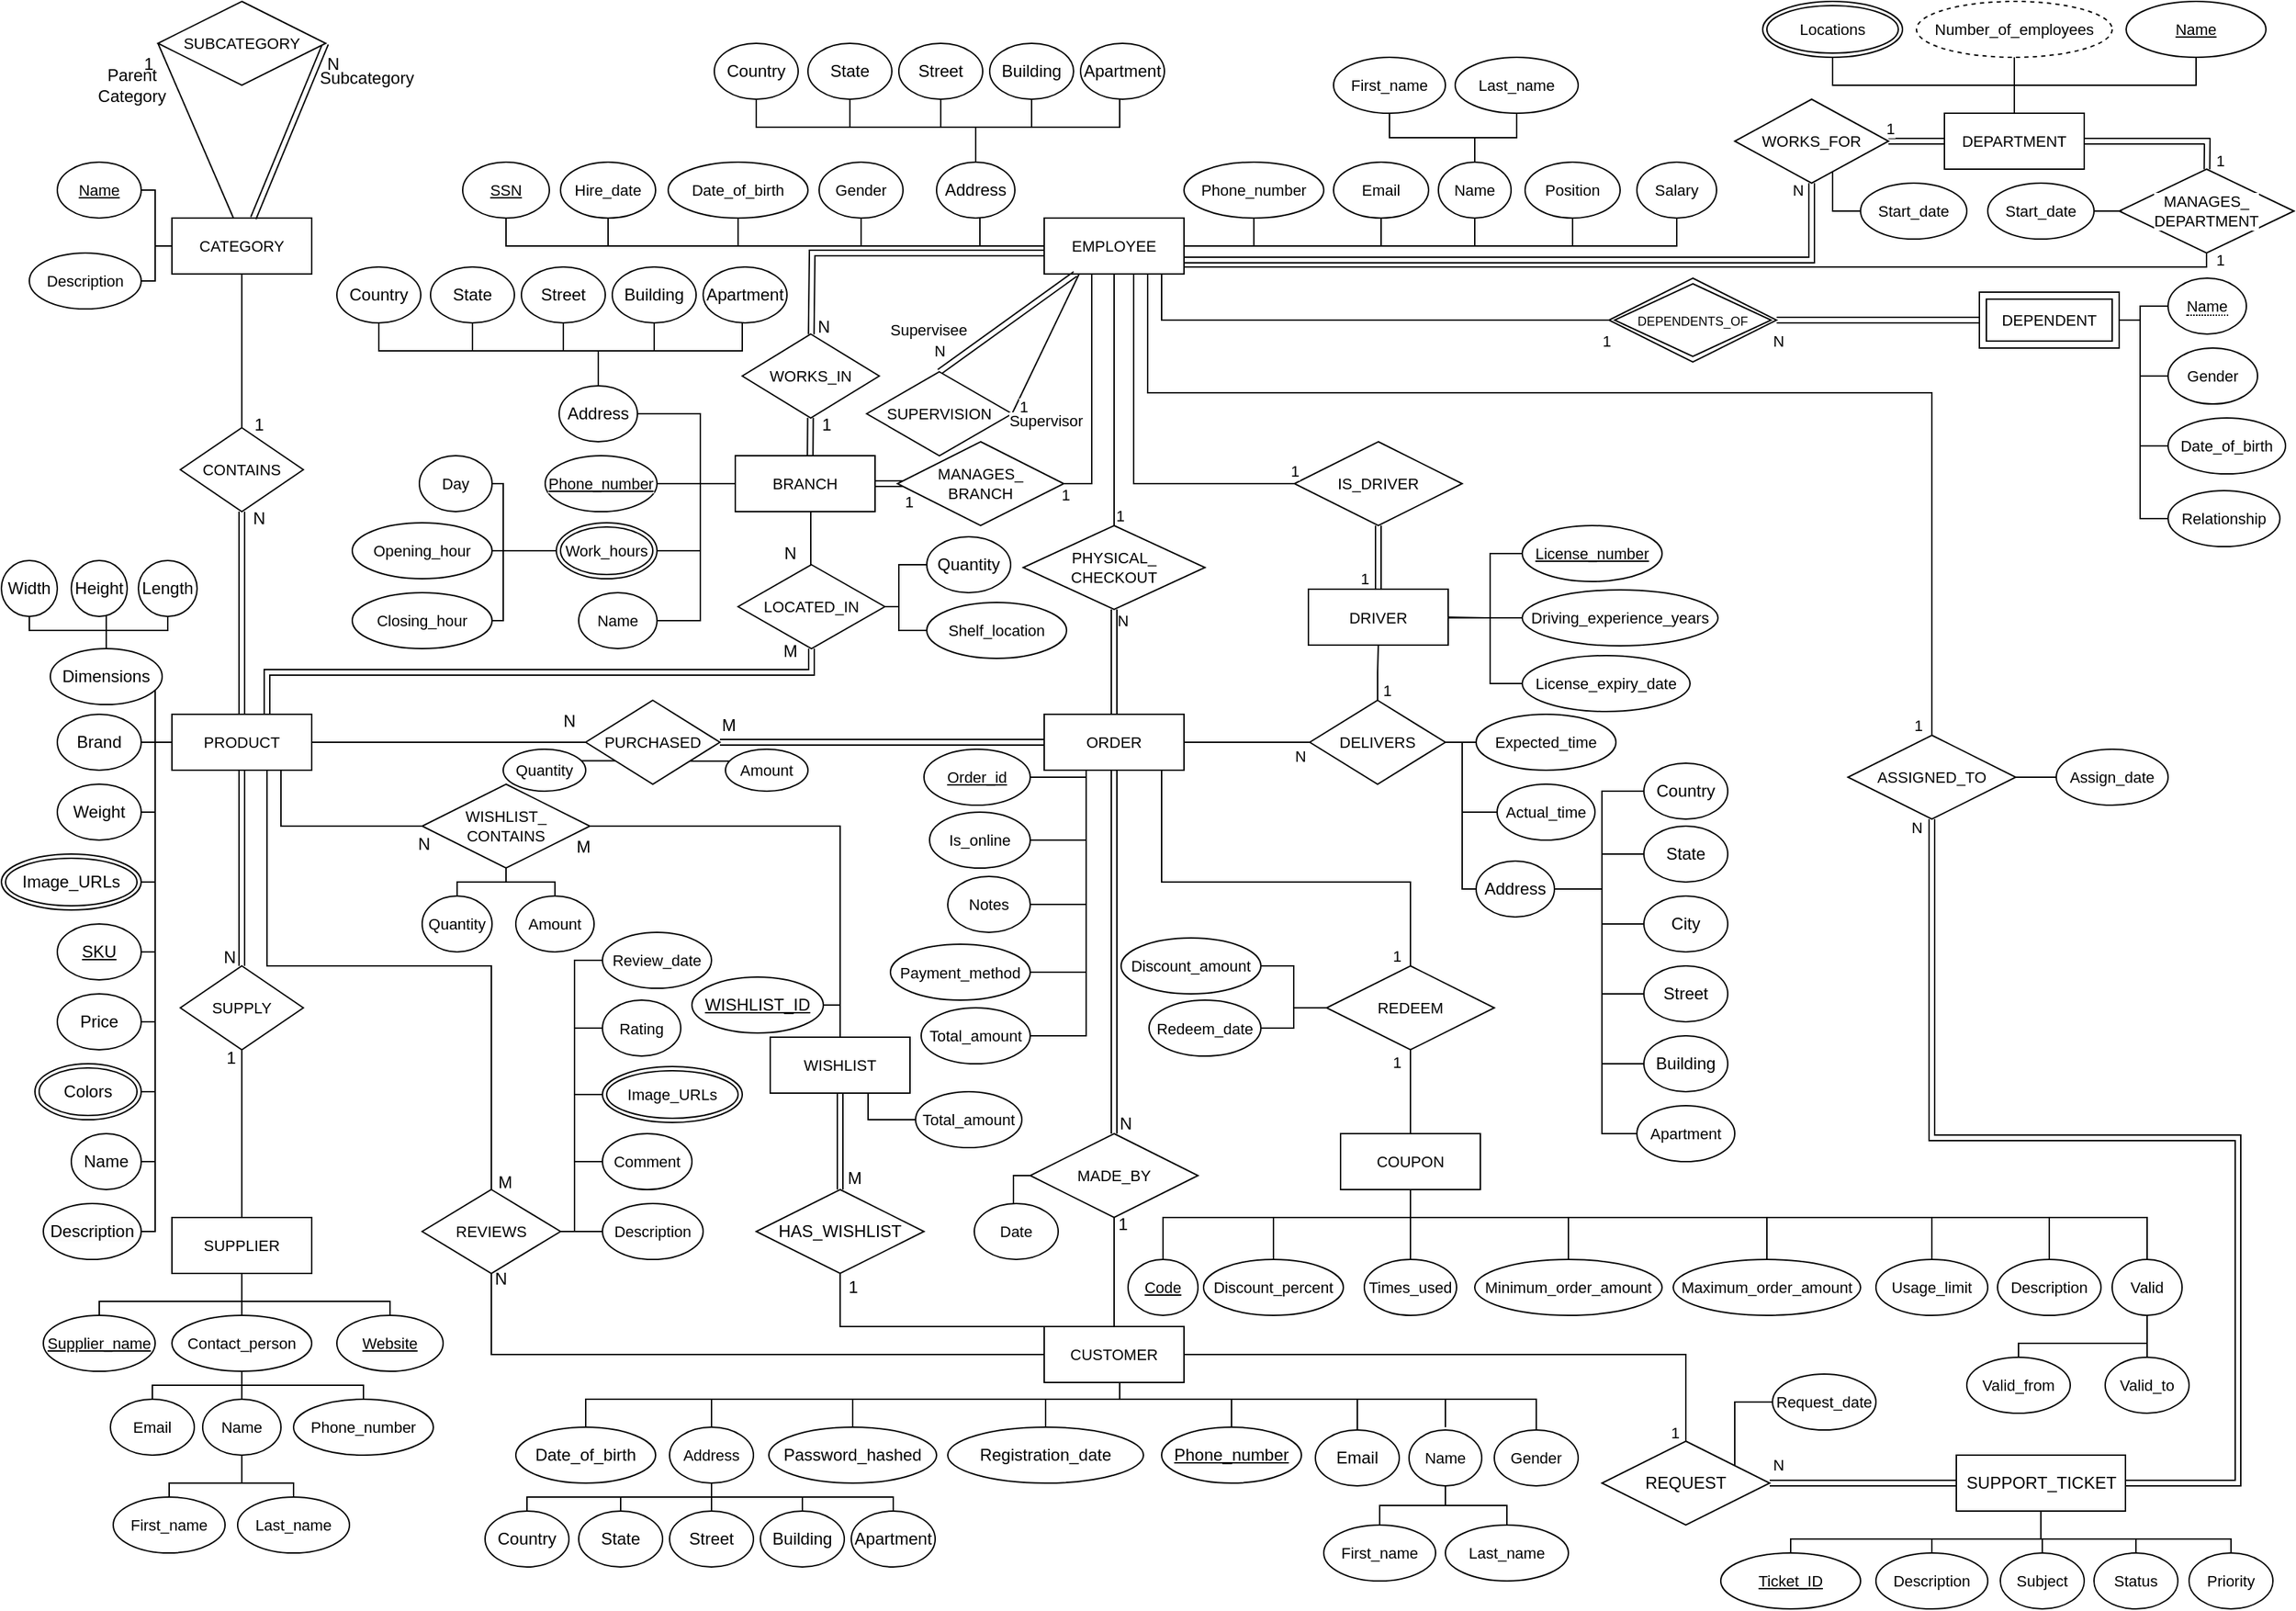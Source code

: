 <mxfile version="24.7.17">
  <diagram id="ceOphD1cwh-qrkSyjahi" name="Page-1">
    <mxGraphModel dx="2022" dy="1466" grid="1" gridSize="10" guides="1" tooltips="1" connect="1" arrows="1" fold="1" page="1" pageScale="1" pageWidth="1654" pageHeight="1169" background="none" math="0" shadow="0">
      <root>
        <mxCell id="0" />
        <mxCell id="1" parent="0" />
        <mxCell id="emeEYZtQ20ZXC9A35gYS-1" style="edgeStyle=orthogonalEdgeStyle;rounded=0;orthogonalLoop=1;jettySize=auto;html=1;exitX=0;exitY=0.5;exitDx=0;exitDy=0;endArrow=none;endFill=0;" parent="1" source="pkc1mqCRBSREItcjR_jf-3" edge="1">
          <mxGeometry relative="1" as="geometry">
            <mxPoint x="449.605" y="185" as="targetPoint" />
          </mxGeometry>
        </mxCell>
        <mxCell id="emeEYZtQ20ZXC9A35gYS-8" style="edgeStyle=orthogonalEdgeStyle;shape=connector;rounded=0;orthogonalLoop=1;jettySize=auto;html=1;strokeColor=default;align=center;verticalAlign=middle;fontFamily=Helvetica;fontSize=11;fontColor=default;labelBackgroundColor=default;endArrow=none;endFill=0;" parent="1" source="pkc1mqCRBSREItcjR_jf-3" edge="1">
          <mxGeometry relative="1" as="geometry">
            <mxPoint x="1120" y="185" as="targetPoint" />
          </mxGeometry>
        </mxCell>
        <mxCell id="K5wjV0CV18HsrDoXG3gK-26" style="shape=link;html=1;rounded=0;exitX=0.14;exitY=0.625;exitDx=0;exitDy=0;exitPerimeter=0;" parent="1" source="pkc1mqCRBSREItcjR_jf-3" target="BpGY9KvfrWQEJMPuJOA5-1" edge="1">
          <mxGeometry relative="1" as="geometry">
            <mxPoint x="590" y="300" as="targetPoint" />
            <Array as="points">
              <mxPoint x="680" y="190" />
              <mxPoint x="590" y="190" />
            </Array>
          </mxGeometry>
        </mxCell>
        <mxCell id="pkc1mqCRBSREItcjR_jf-3" value="EMPLOYEE" style="whiteSpace=wrap;html=1;align=center;fontFamily=Helvetica;fontSize=11;fontColor=default;labelBackgroundColor=default;strokeWidth=1;arcSize=12;" parent="1" vertex="1">
          <mxGeometry x="756" y="165" width="100" height="40" as="geometry" />
        </mxCell>
        <mxCell id="emeEYZtQ20ZXC9A35gYS-29" style="edgeStyle=orthogonalEdgeStyle;shape=connector;rounded=0;orthogonalLoop=1;jettySize=auto;html=1;strokeColor=default;align=center;verticalAlign=middle;fontFamily=Helvetica;fontSize=11;fontColor=default;labelBackgroundColor=default;endArrow=none;endFill=0;" parent="1" source="pkc1mqCRBSREItcjR_jf-5" target="pkc1mqCRBSREItcjR_jf-3" edge="1">
          <mxGeometry relative="1" as="geometry">
            <mxPoint x="590" y="185" as="targetPoint" />
            <Array as="points">
              <mxPoint x="537" y="185" />
            </Array>
          </mxGeometry>
        </mxCell>
        <mxCell id="pkc1mqCRBSREItcjR_jf-5" value="Date_of_birth" style="ellipse;whiteSpace=wrap;html=1;align=center;fontFamily=Helvetica;fontSize=11;fontColor=default;labelBackgroundColor=default;" parent="1" vertex="1">
          <mxGeometry x="487" y="125" width="100" height="40" as="geometry" />
        </mxCell>
        <mxCell id="emeEYZtQ20ZXC9A35gYS-36" style="edgeStyle=orthogonalEdgeStyle;shape=connector;rounded=0;orthogonalLoop=1;jettySize=auto;html=1;strokeColor=default;align=center;verticalAlign=middle;fontFamily=Helvetica;fontSize=11;fontColor=default;labelBackgroundColor=default;endArrow=none;endFill=0;" parent="1" source="pkc1mqCRBSREItcjR_jf-7" target="pkc1mqCRBSREItcjR_jf-3" edge="1">
          <mxGeometry relative="1" as="geometry">
            <mxPoint x="970" y="185" as="targetPoint" />
            <Array as="points">
              <mxPoint x="997" y="185" />
            </Array>
          </mxGeometry>
        </mxCell>
        <mxCell id="pkc1mqCRBSREItcjR_jf-7" value="Email" style="ellipse;whiteSpace=wrap;html=1;align=center;fontFamily=Helvetica;fontSize=11;fontColor=default;labelBackgroundColor=default;" parent="1" vertex="1">
          <mxGeometry x="963" y="125" width="68" height="40" as="geometry" />
        </mxCell>
        <mxCell id="emeEYZtQ20ZXC9A35gYS-41" style="edgeStyle=orthogonalEdgeStyle;shape=connector;rounded=0;orthogonalLoop=1;jettySize=auto;html=1;strokeColor=default;align=center;verticalAlign=middle;fontFamily=Helvetica;fontSize=11;fontColor=default;labelBackgroundColor=default;endArrow=none;endFill=0;" parent="1" source="pkc1mqCRBSREItcjR_jf-9" target="pkc1mqCRBSREItcjR_jf-3" edge="1">
          <mxGeometry relative="1" as="geometry">
            <mxPoint x="460" y="185" as="targetPoint" />
            <Array as="points">
              <mxPoint x="371" y="185" />
            </Array>
          </mxGeometry>
        </mxCell>
        <mxCell id="pkc1mqCRBSREItcjR_jf-9" value="&lt;u&gt;SSN&lt;/u&gt;" style="ellipse;whiteSpace=wrap;html=1;align=center;fontFamily=Helvetica;fontSize=11;fontColor=default;labelBackgroundColor=default;" parent="1" vertex="1">
          <mxGeometry x="340" y="125" width="62" height="40" as="geometry" />
        </mxCell>
        <mxCell id="emeEYZtQ20ZXC9A35gYS-37" style="edgeStyle=orthogonalEdgeStyle;shape=connector;rounded=0;orthogonalLoop=1;jettySize=auto;html=1;strokeColor=default;align=center;verticalAlign=middle;fontFamily=Helvetica;fontSize=11;fontColor=default;labelBackgroundColor=default;endArrow=none;endFill=0;" parent="1" source="pkc1mqCRBSREItcjR_jf-12" target="pkc1mqCRBSREItcjR_jf-3" edge="1">
          <mxGeometry relative="1" as="geometry">
            <mxPoint x="1050" y="185" as="targetPoint" />
            <Array as="points">
              <mxPoint x="1064" y="185" />
            </Array>
          </mxGeometry>
        </mxCell>
        <mxCell id="pkc1mqCRBSREItcjR_jf-12" value="Name" style="ellipse;whiteSpace=wrap;html=1;align=center;fontFamily=Helvetica;fontSize=11;fontColor=default;labelBackgroundColor=default;" parent="1" vertex="1">
          <mxGeometry x="1038" y="125" width="52" height="40" as="geometry" />
        </mxCell>
        <mxCell id="pkc1mqCRBSREItcjR_jf-14" value="Phone_number" style="ellipse;whiteSpace=wrap;html=1;align=center;fontFamily=Helvetica;fontSize=11;fontColor=default;labelBackgroundColor=default;" parent="1" vertex="1">
          <mxGeometry x="856" y="125" width="100" height="40" as="geometry" />
        </mxCell>
        <mxCell id="emeEYZtQ20ZXC9A35gYS-38" style="edgeStyle=orthogonalEdgeStyle;shape=connector;rounded=0;orthogonalLoop=1;jettySize=auto;html=1;strokeColor=default;align=center;verticalAlign=middle;fontFamily=Helvetica;fontSize=11;fontColor=default;labelBackgroundColor=default;endArrow=none;endFill=0;" parent="1" source="pkc1mqCRBSREItcjR_jf-16" target="pkc1mqCRBSREItcjR_jf-3" edge="1">
          <mxGeometry relative="1" as="geometry">
            <mxPoint x="1100" y="185" as="targetPoint" />
            <Array as="points">
              <mxPoint x="1134" y="185" />
            </Array>
          </mxGeometry>
        </mxCell>
        <mxCell id="pkc1mqCRBSREItcjR_jf-16" value="Position" style="ellipse;whiteSpace=wrap;html=1;align=center;fontFamily=Helvetica;fontSize=11;fontColor=default;labelBackgroundColor=default;" parent="1" vertex="1">
          <mxGeometry x="1100" y="125" width="68" height="40" as="geometry" />
        </mxCell>
        <mxCell id="emeEYZtQ20ZXC9A35gYS-32" style="edgeStyle=orthogonalEdgeStyle;shape=connector;rounded=0;orthogonalLoop=1;jettySize=auto;html=1;strokeColor=default;align=center;verticalAlign=middle;fontFamily=Helvetica;fontSize=11;fontColor=default;labelBackgroundColor=default;endArrow=none;endFill=0;" parent="1" source="pkc1mqCRBSREItcjR_jf-18" target="pkc1mqCRBSREItcjR_jf-3" edge="1">
          <mxGeometry relative="1" as="geometry">
            <mxPoint x="470" y="185" as="targetPoint" />
            <Array as="points">
              <mxPoint x="444" y="185" />
            </Array>
          </mxGeometry>
        </mxCell>
        <mxCell id="pkc1mqCRBSREItcjR_jf-18" value="Hire_date" style="ellipse;whiteSpace=wrap;html=1;align=center;fontFamily=Helvetica;fontSize=11;fontColor=default;labelBackgroundColor=default;" parent="1" vertex="1">
          <mxGeometry x="410" y="125" width="68" height="40" as="geometry" />
        </mxCell>
        <mxCell id="emeEYZtQ20ZXC9A35gYS-42" style="edgeStyle=orthogonalEdgeStyle;shape=connector;rounded=0;orthogonalLoop=1;jettySize=auto;html=1;strokeColor=default;align=center;verticalAlign=middle;fontFamily=Helvetica;fontSize=11;fontColor=default;labelBackgroundColor=default;endArrow=none;endFill=0;" parent="1" source="pkc1mqCRBSREItcjR_jf-20" target="pkc1mqCRBSREItcjR_jf-3" edge="1">
          <mxGeometry relative="1" as="geometry">
            <Array as="points">
              <mxPoint x="1209" y="185" />
            </Array>
          </mxGeometry>
        </mxCell>
        <mxCell id="pkc1mqCRBSREItcjR_jf-20" value="Salary" style="ellipse;whiteSpace=wrap;html=1;align=center;fontFamily=Helvetica;fontSize=11;fontColor=default;labelBackgroundColor=default;" parent="1" vertex="1">
          <mxGeometry x="1180" y="125" width="57" height="40" as="geometry" />
        </mxCell>
        <mxCell id="pkc1mqCRBSREItcjR_jf-21" value="Last_name" style="ellipse;whiteSpace=wrap;html=1;align=center;fontFamily=Helvetica;fontSize=11;fontColor=default;labelBackgroundColor=default;" parent="1" vertex="1">
          <mxGeometry x="1050" y="50" width="88" height="40" as="geometry" />
        </mxCell>
        <mxCell id="pkc1mqCRBSREItcjR_jf-22" value="First_name" style="ellipse;whiteSpace=wrap;html=1;align=center;fontFamily=Helvetica;fontSize=11;fontColor=default;labelBackgroundColor=default;" parent="1" vertex="1">
          <mxGeometry x="963" y="50" width="80" height="40" as="geometry" />
        </mxCell>
        <mxCell id="emeEYZtQ20ZXC9A35gYS-5" style="edgeStyle=orthogonalEdgeStyle;shape=connector;rounded=0;orthogonalLoop=1;jettySize=auto;html=1;strokeColor=default;align=center;verticalAlign=middle;fontFamily=Helvetica;fontSize=11;fontColor=default;labelBackgroundColor=default;endArrow=none;endFill=0;" parent="1" source="pkc1mqCRBSREItcjR_jf-24" target="pkc1mqCRBSREItcjR_jf-3" edge="1">
          <mxGeometry relative="1" as="geometry">
            <mxPoint x="625" y="180" as="targetPoint" />
            <Array as="points">
              <mxPoint x="625" y="185" />
            </Array>
          </mxGeometry>
        </mxCell>
        <mxCell id="pkc1mqCRBSREItcjR_jf-24" value="Gender" style="ellipse;whiteSpace=wrap;html=1;align=center;fontFamily=Helvetica;fontSize=11;fontColor=default;labelBackgroundColor=default;" parent="1" vertex="1">
          <mxGeometry x="595" y="125" width="60" height="40" as="geometry" />
        </mxCell>
        <mxCell id="emeEYZtQ20ZXC9A35gYS-4" style="edgeStyle=orthogonalEdgeStyle;shape=connector;rounded=0;orthogonalLoop=1;jettySize=auto;html=1;strokeColor=default;align=center;verticalAlign=middle;fontFamily=Helvetica;fontSize=11;fontColor=default;labelBackgroundColor=default;endArrow=none;endFill=0;" parent="1" source="pkc1mqCRBSREItcjR_jf-33" target="pkc1mqCRBSREItcjR_jf-3" edge="1">
          <mxGeometry relative="1" as="geometry">
            <mxPoint x="700" y="190" as="targetPoint" />
            <mxPoint x="679" y="150" as="sourcePoint" />
            <Array as="points">
              <mxPoint x="710" y="185" />
            </Array>
          </mxGeometry>
        </mxCell>
        <mxCell id="emeEYZtQ20ZXC9A35gYS-14" value="" style="endArrow=none;html=1;rounded=0;strokeColor=default;align=center;verticalAlign=middle;fontFamily=Helvetica;fontSize=11;fontColor=default;labelBackgroundColor=default;edgeStyle=orthogonalEdgeStyle;" parent="1" source="pkc1mqCRBSREItcjR_jf-22" target="pkc1mqCRBSREItcjR_jf-12" edge="1">
          <mxGeometry relative="1" as="geometry">
            <mxPoint x="760" y="190" as="sourcePoint" />
            <mxPoint x="920" y="190" as="targetPoint" />
          </mxGeometry>
        </mxCell>
        <mxCell id="emeEYZtQ20ZXC9A35gYS-15" value="" style="endArrow=none;html=1;rounded=0;strokeColor=default;align=center;verticalAlign=middle;fontFamily=Helvetica;fontSize=11;fontColor=default;labelBackgroundColor=default;edgeStyle=orthogonalEdgeStyle;" parent="1" source="pkc1mqCRBSREItcjR_jf-12" target="pkc1mqCRBSREItcjR_jf-21" edge="1">
          <mxGeometry relative="1" as="geometry">
            <mxPoint x="760" y="190" as="sourcePoint" />
            <mxPoint x="920" y="190" as="targetPoint" />
          </mxGeometry>
        </mxCell>
        <mxCell id="emeEYZtQ20ZXC9A35gYS-35" value="" style="endArrow=none;html=1;rounded=0;strokeColor=default;align=center;verticalAlign=middle;fontFamily=Helvetica;fontSize=11;fontColor=default;labelBackgroundColor=default;edgeStyle=orthogonalEdgeStyle;" parent="1" source="pkc1mqCRBSREItcjR_jf-3" target="pkc1mqCRBSREItcjR_jf-14" edge="1">
          <mxGeometry relative="1" as="geometry">
            <mxPoint x="827" y="185" as="sourcePoint" />
            <mxPoint x="927" y="185" as="targetPoint" />
            <Array as="points">
              <mxPoint x="906" y="185" />
            </Array>
          </mxGeometry>
        </mxCell>
        <mxCell id="BpGY9KvfrWQEJMPuJOA5-4" style="shape=link;html=1;rounded=0;exitX=0.536;exitY=-0.002;exitDx=0;exitDy=0;exitPerimeter=0;" parent="1" source="K5wjV0CV18HsrDoXG3gK-1" target="BpGY9KvfrWQEJMPuJOA5-1" edge="1">
          <mxGeometry relative="1" as="geometry">
            <Array as="points" />
          </mxGeometry>
        </mxCell>
        <mxCell id="BpGY9KvfrWQEJMPuJOA5-5" style="shape=link;html=1;rounded=0;" parent="1" source="K5wjV0CV18HsrDoXG3gK-1" edge="1">
          <mxGeometry relative="1" as="geometry">
            <mxPoint x="700" y="355" as="targetPoint" />
          </mxGeometry>
        </mxCell>
        <mxCell id="KUZXssvCnWUthsy9ei0v-4" style="edgeStyle=orthogonalEdgeStyle;shape=connector;rounded=0;orthogonalLoop=1;jettySize=auto;html=1;strokeColor=default;align=center;verticalAlign=middle;fontFamily=Helvetica;fontSize=11;fontColor=default;labelBackgroundColor=default;endArrow=none;endFill=0;" parent="1" edge="1">
          <mxGeometry relative="1" as="geometry">
            <mxPoint x="589.037" y="375" as="sourcePoint" />
            <mxPoint x="589.037" y="413.265" as="targetPoint" />
            <Array as="points">
              <mxPoint x="589" y="380" />
              <mxPoint x="589" y="380" />
            </Array>
          </mxGeometry>
        </mxCell>
        <mxCell id="K5wjV0CV18HsrDoXG3gK-1" value="BRANCH" style="whiteSpace=wrap;html=1;align=center;fontFamily=Helvetica;fontSize=11;fontColor=default;labelBackgroundColor=default;" parent="1" vertex="1">
          <mxGeometry x="535" y="335" width="100" height="40" as="geometry" />
        </mxCell>
        <mxCell id="aS97i3CBMKSQ5NDVYQfa-2" style="edgeStyle=orthogonalEdgeStyle;shape=connector;rounded=0;orthogonalLoop=1;jettySize=auto;html=1;strokeColor=default;align=center;verticalAlign=middle;fontFamily=Helvetica;fontSize=11;fontColor=default;labelBackgroundColor=default;endArrow=none;endFill=0;" parent="1" source="K5wjV0CV18HsrDoXG3gK-2" target="K5wjV0CV18HsrDoXG3gK-1" edge="1">
          <mxGeometry relative="1" as="geometry">
            <Array as="points">
              <mxPoint x="510" y="453" />
              <mxPoint x="510" y="355" />
            </Array>
          </mxGeometry>
        </mxCell>
        <mxCell id="K5wjV0CV18HsrDoXG3gK-2" value="Name" style="ellipse;whiteSpace=wrap;html=1;align=center;fontFamily=Helvetica;fontSize=11;fontColor=default;labelBackgroundColor=default;" parent="1" vertex="1">
          <mxGeometry x="423" y="433" width="56" height="40" as="geometry" />
        </mxCell>
        <mxCell id="K5wjV0CV18HsrDoXG3gK-9" style="edgeStyle=orthogonalEdgeStyle;shape=connector;rounded=0;orthogonalLoop=1;jettySize=auto;html=1;strokeColor=default;align=center;verticalAlign=middle;fontFamily=Helvetica;fontSize=11;fontColor=default;labelBackgroundColor=default;endArrow=none;endFill=0;" parent="1" source="K5wjV0CV18HsrDoXG3gK-3" target="K5wjV0CV18HsrDoXG3gK-1" edge="1">
          <mxGeometry relative="1" as="geometry" />
        </mxCell>
        <mxCell id="K5wjV0CV18HsrDoXG3gK-3" value="Phone_number" style="ellipse;whiteSpace=wrap;html=1;align=center;fontStyle=4;fontFamily=Helvetica;fontSize=11;fontColor=default;labelBackgroundColor=default;" parent="1" vertex="1">
          <mxGeometry x="399" y="335" width="80" height="40" as="geometry" />
        </mxCell>
        <mxCell id="K5wjV0CV18HsrDoXG3gK-21" style="edgeStyle=orthogonalEdgeStyle;shape=connector;rounded=0;orthogonalLoop=1;jettySize=auto;html=1;strokeColor=default;align=center;verticalAlign=middle;fontFamily=Helvetica;fontSize=11;fontColor=default;labelBackgroundColor=default;endArrow=none;endFill=0;" parent="1" source="K5wjV0CV18HsrDoXG3gK-5" target="K5wjV0CV18HsrDoXG3gK-1" edge="1">
          <mxGeometry relative="1" as="geometry">
            <Array as="points">
              <mxPoint x="510" y="403" />
              <mxPoint x="510" y="355" />
            </Array>
          </mxGeometry>
        </mxCell>
        <mxCell id="K5wjV0CV18HsrDoXG3gK-5" value="Work_hours" style="ellipse;shape=doubleEllipse;margin=3;whiteSpace=wrap;html=1;align=center;fontFamily=Helvetica;fontSize=11;fontColor=default;labelBackgroundColor=default;" parent="1" vertex="1">
          <mxGeometry x="407" y="383" width="72" height="40" as="geometry" />
        </mxCell>
        <mxCell id="K5wjV0CV18HsrDoXG3gK-24" style="edgeStyle=orthogonalEdgeStyle;shape=connector;rounded=0;orthogonalLoop=1;jettySize=auto;html=1;strokeColor=default;align=center;verticalAlign=middle;fontFamily=Helvetica;fontSize=11;fontColor=default;labelBackgroundColor=default;endArrow=none;endFill=0;" parent="1" source="K5wjV0CV18HsrDoXG3gK-6" target="K5wjV0CV18HsrDoXG3gK-5" edge="1">
          <mxGeometry relative="1" as="geometry">
            <Array as="points">
              <mxPoint x="369" y="355" />
              <mxPoint x="369" y="403" />
            </Array>
          </mxGeometry>
        </mxCell>
        <mxCell id="K5wjV0CV18HsrDoXG3gK-6" value="Day" style="ellipse;whiteSpace=wrap;html=1;align=center;fontFamily=Helvetica;fontSize=11;fontColor=default;labelBackgroundColor=default;" parent="1" vertex="1">
          <mxGeometry x="309" y="335" width="52" height="40" as="geometry" />
        </mxCell>
        <mxCell id="K5wjV0CV18HsrDoXG3gK-23" style="edgeStyle=orthogonalEdgeStyle;shape=connector;rounded=0;orthogonalLoop=1;jettySize=auto;html=1;strokeColor=default;align=center;verticalAlign=middle;fontFamily=Helvetica;fontSize=11;fontColor=default;labelBackgroundColor=default;endArrow=none;endFill=0;" parent="1" source="K5wjV0CV18HsrDoXG3gK-7" target="K5wjV0CV18HsrDoXG3gK-5" edge="1">
          <mxGeometry relative="1" as="geometry" />
        </mxCell>
        <mxCell id="K5wjV0CV18HsrDoXG3gK-7" value="Opening_hour" style="ellipse;whiteSpace=wrap;html=1;align=center;fontFamily=Helvetica;fontSize=11;fontColor=default;labelBackgroundColor=default;" parent="1" vertex="1">
          <mxGeometry x="261" y="383" width="100" height="40" as="geometry" />
        </mxCell>
        <mxCell id="K5wjV0CV18HsrDoXG3gK-25" style="edgeStyle=orthogonalEdgeStyle;shape=connector;rounded=0;orthogonalLoop=1;jettySize=auto;html=1;strokeColor=default;align=center;verticalAlign=middle;fontFamily=Helvetica;fontSize=11;fontColor=default;labelBackgroundColor=default;endArrow=none;endFill=0;" parent="1" source="K5wjV0CV18HsrDoXG3gK-8" target="K5wjV0CV18HsrDoXG3gK-5" edge="1">
          <mxGeometry relative="1" as="geometry">
            <Array as="points">
              <mxPoint x="369" y="453" />
              <mxPoint x="369" y="403" />
            </Array>
          </mxGeometry>
        </mxCell>
        <mxCell id="K5wjV0CV18HsrDoXG3gK-8" value="Closing_hour" style="ellipse;whiteSpace=wrap;html=1;align=center;fontFamily=Helvetica;fontSize=11;fontColor=default;labelBackgroundColor=default;" parent="1" vertex="1">
          <mxGeometry x="261" y="433" width="100" height="40" as="geometry" />
        </mxCell>
        <mxCell id="BpGY9KvfrWQEJMPuJOA5-1" value="WORKS_IN" style="shape=rhombus;perimeter=rhombusPerimeter;whiteSpace=wrap;html=1;align=center;fontFamily=Helvetica;fontSize=11;fontColor=default;labelBackgroundColor=default;" parent="1" vertex="1">
          <mxGeometry x="540" y="248" width="98" height="60" as="geometry" />
        </mxCell>
        <mxCell id="68kRGUx6oMTllSvz9PA--2" style="edgeStyle=orthogonalEdgeStyle;shape=connector;rounded=0;orthogonalLoop=1;jettySize=auto;html=1;strokeColor=default;align=center;verticalAlign=middle;fontFamily=Helvetica;fontSize=11;fontColor=default;labelBackgroundColor=default;endArrow=none;endFill=0;" parent="1" source="68kRGUx6oMTllSvz9PA--1" target="pkc1mqCRBSREItcjR_jf-3" edge="1">
          <mxGeometry relative="1" as="geometry">
            <Array as="points">
              <mxPoint x="790" y="355" />
            </Array>
          </mxGeometry>
        </mxCell>
        <mxCell id="68kRGUx6oMTllSvz9PA--1" value="MANAGES_&lt;br&gt;BRANCH" style="shape=rhombus;perimeter=rhombusPerimeter;whiteSpace=wrap;html=1;align=center;fontFamily=Helvetica;fontSize=11;fontColor=default;labelBackgroundColor=default;" parent="1" vertex="1">
          <mxGeometry x="651" y="325" width="119" height="60" as="geometry" />
        </mxCell>
        <mxCell id="A3GAqd4UNdZnERA_Ktre-3" value="CATEGORY" style="whiteSpace=wrap;html=1;align=center;fontFamily=Helvetica;fontSize=11;fontColor=default;labelBackgroundColor=default;strokeWidth=1;arcSize=12;" parent="1" vertex="1">
          <mxGeometry x="132" y="165" width="100" height="40" as="geometry" />
        </mxCell>
        <mxCell id="A3GAqd4UNdZnERA_Ktre-6" style="edgeStyle=orthogonalEdgeStyle;shape=connector;rounded=0;orthogonalLoop=1;jettySize=auto;html=1;strokeColor=default;align=center;verticalAlign=middle;fontFamily=Helvetica;fontSize=11;fontColor=default;labelBackgroundColor=default;endArrow=none;endFill=0;" parent="1" source="A3GAqd4UNdZnERA_Ktre-4" target="A3GAqd4UNdZnERA_Ktre-3" edge="1">
          <mxGeometry relative="1" as="geometry">
            <Array as="points">
              <mxPoint x="120" y="145" />
              <mxPoint x="120" y="185" />
            </Array>
          </mxGeometry>
        </mxCell>
        <mxCell id="A3GAqd4UNdZnERA_Ktre-4" value="Name" style="ellipse;whiteSpace=wrap;html=1;align=center;fontStyle=4;fontFamily=Helvetica;fontSize=11;fontColor=default;labelBackgroundColor=default;" parent="1" vertex="1">
          <mxGeometry x="50" y="125" width="60" height="40" as="geometry" />
        </mxCell>
        <mxCell id="A3GAqd4UNdZnERA_Ktre-7" style="edgeStyle=orthogonalEdgeStyle;shape=connector;rounded=0;orthogonalLoop=1;jettySize=auto;html=1;strokeColor=default;align=center;verticalAlign=middle;fontFamily=Helvetica;fontSize=11;fontColor=default;labelBackgroundColor=default;endArrow=none;endFill=0;" parent="1" source="A3GAqd4UNdZnERA_Ktre-5" target="A3GAqd4UNdZnERA_Ktre-3" edge="1">
          <mxGeometry relative="1" as="geometry">
            <Array as="points">
              <mxPoint x="120" y="210" />
              <mxPoint x="120" y="185" />
            </Array>
          </mxGeometry>
        </mxCell>
        <mxCell id="A3GAqd4UNdZnERA_Ktre-5" value="Description" style="ellipse;whiteSpace=wrap;html=1;align=center;fontFamily=Helvetica;fontSize=11;fontColor=default;labelBackgroundColor=default;" parent="1" vertex="1">
          <mxGeometry x="30" y="190" width="80" height="40" as="geometry" />
        </mxCell>
        <mxCell id="Sw5fzMXS8IAmLCfFUG5_-1" style="edgeStyle=none;shape=connector;rounded=0;orthogonalLoop=1;jettySize=auto;html=1;entryX=0;entryY=0.5;entryDx=0;entryDy=0;strokeColor=default;align=center;verticalAlign=middle;fontFamily=Helvetica;fontSize=11;fontColor=default;labelBackgroundColor=default;endArrow=none;endFill=0;strokeWidth=1;arcSize=12;" parent="1" target="Sw5fzMXS8IAmLCfFUG5_-3" edge="1">
          <mxGeometry relative="1" as="geometry">
            <mxPoint x="176" y="165" as="sourcePoint" />
          </mxGeometry>
        </mxCell>
        <mxCell id="Sw5fzMXS8IAmLCfFUG5_-2" style="shape=link;html=1;rounded=0;entryX=1;entryY=0.5;entryDx=0;entryDy=0;" parent="1" source="A3GAqd4UNdZnERA_Ktre-3" target="Sw5fzMXS8IAmLCfFUG5_-3" edge="1">
          <mxGeometry relative="1" as="geometry">
            <mxPoint x="188" y="165" as="sourcePoint" />
          </mxGeometry>
        </mxCell>
        <mxCell id="Sw5fzMXS8IAmLCfFUG5_-3" value="SUBCATEGORY" style="shape=rhombus;perimeter=rhombusPerimeter;whiteSpace=wrap;html=1;align=center;fontFamily=Helvetica;fontSize=11;fontColor=default;labelBackgroundColor=default;strokeWidth=1;arcSize=12;" parent="1" vertex="1">
          <mxGeometry x="122" y="10" width="120" height="60" as="geometry" />
        </mxCell>
        <mxCell id="S0Rb-i1IFxb-rZdg_ujg-2" style="shape=link;html=1;rounded=0;" parent="1" source="ZmDCDeHjcGQ9Co0sPI0v-1" target="S0Rb-i1IFxb-rZdg_ujg-1" edge="1">
          <mxGeometry relative="1" as="geometry" />
        </mxCell>
        <mxCell id="ZmDCDeHjcGQ9Co0sPI0v-1" value="PRODUCT" style="whiteSpace=wrap;html=1;align=center;fontFamily=Helvetica;fontSize=11;fontColor=default;labelBackgroundColor=default;" parent="1" vertex="1">
          <mxGeometry x="132" y="520" width="100" height="40" as="geometry" />
        </mxCell>
        <mxCell id="kyVWxh3bd1ti4vMmR7iF-2" style="edgeStyle=orthogonalEdgeStyle;shape=connector;rounded=0;orthogonalLoop=1;jettySize=auto;html=1;strokeColor=default;align=center;verticalAlign=middle;fontFamily=Helvetica;fontSize=11;fontColor=default;labelBackgroundColor=default;endArrow=none;endFill=0;" parent="1" source="kyVWxh3bd1ti4vMmR7iF-1" target="A3GAqd4UNdZnERA_Ktre-3" edge="1">
          <mxGeometry relative="1" as="geometry" />
        </mxCell>
        <mxCell id="kyVWxh3bd1ti4vMmR7iF-3" style="edgeStyle=orthogonalEdgeStyle;rounded=0;orthogonalLoop=1;jettySize=auto;html=1;strokeColor=default;align=center;verticalAlign=middle;fontFamily=Helvetica;fontSize=11;fontColor=default;labelBackgroundColor=default;endArrow=none;endFill=0;shape=link;" parent="1" source="kyVWxh3bd1ti4vMmR7iF-1" target="ZmDCDeHjcGQ9Co0sPI0v-1" edge="1">
          <mxGeometry relative="1" as="geometry" />
        </mxCell>
        <mxCell id="kyVWxh3bd1ti4vMmR7iF-1" value="CONTAINS" style="shape=rhombus;perimeter=rhombusPerimeter;whiteSpace=wrap;html=1;align=center;fontFamily=Helvetica;fontSize=11;fontColor=default;labelBackgroundColor=default;" parent="1" vertex="1">
          <mxGeometry x="138" y="315" width="88" height="60" as="geometry" />
        </mxCell>
        <mxCell id="pGls_qhn8D-zngaLaQQu-13" style="edgeStyle=orthogonalEdgeStyle;shape=connector;rounded=0;orthogonalLoop=1;jettySize=auto;html=1;strokeColor=default;align=center;verticalAlign=middle;fontFamily=Helvetica;fontSize=11;fontColor=default;labelBackgroundColor=default;endArrow=none;endFill=0;" parent="1" source="DT4-a4NbbJKJhZ1tCvNV-1" target="ZmDCDeHjcGQ9Co0sPI0v-1" edge="1">
          <mxGeometry relative="1" as="geometry">
            <Array as="points">
              <mxPoint x="120" y="690" />
              <mxPoint x="120" y="540" />
            </Array>
          </mxGeometry>
        </mxCell>
        <mxCell id="DT4-a4NbbJKJhZ1tCvNV-1" value="SKU" style="ellipse;whiteSpace=wrap;html=1;align=center;fontStyle=4;" parent="1" vertex="1">
          <mxGeometry x="50" y="670" width="60" height="40" as="geometry" />
        </mxCell>
        <mxCell id="pGls_qhn8D-zngaLaQQu-10" style="edgeStyle=orthogonalEdgeStyle;shape=connector;rounded=0;orthogonalLoop=1;jettySize=auto;html=1;strokeColor=default;align=center;verticalAlign=middle;fontFamily=Helvetica;fontSize=11;fontColor=default;labelBackgroundColor=default;endArrow=none;endFill=0;" parent="1" source="DT4-a4NbbJKJhZ1tCvNV-2" target="ZmDCDeHjcGQ9Co0sPI0v-1" edge="1">
          <mxGeometry relative="1" as="geometry" />
        </mxCell>
        <mxCell id="DT4-a4NbbJKJhZ1tCvNV-2" value="Brand" style="ellipse;whiteSpace=wrap;html=1;align=center;" parent="1" vertex="1">
          <mxGeometry x="50" y="520" width="60" height="40" as="geometry" />
        </mxCell>
        <mxCell id="pGls_qhn8D-zngaLaQQu-11" style="edgeStyle=orthogonalEdgeStyle;shape=connector;rounded=0;orthogonalLoop=1;jettySize=auto;html=1;strokeColor=default;align=center;verticalAlign=middle;fontFamily=Helvetica;fontSize=11;fontColor=default;labelBackgroundColor=default;endArrow=none;endFill=0;" parent="1" source="DT4-a4NbbJKJhZ1tCvNV-3" target="ZmDCDeHjcGQ9Co0sPI0v-1" edge="1">
          <mxGeometry relative="1" as="geometry">
            <Array as="points">
              <mxPoint x="120" y="590" />
              <mxPoint x="120" y="540" />
            </Array>
          </mxGeometry>
        </mxCell>
        <mxCell id="DT4-a4NbbJKJhZ1tCvNV-3" value="Weight" style="ellipse;whiteSpace=wrap;html=1;align=center;" parent="1" vertex="1">
          <mxGeometry x="50" y="570" width="60" height="40" as="geometry" />
        </mxCell>
        <mxCell id="pGls_qhn8D-zngaLaQQu-14" style="edgeStyle=orthogonalEdgeStyle;shape=connector;rounded=0;orthogonalLoop=1;jettySize=auto;html=1;strokeColor=default;align=center;verticalAlign=middle;fontFamily=Helvetica;fontSize=11;fontColor=default;labelBackgroundColor=default;endArrow=none;endFill=0;" parent="1" source="DT4-a4NbbJKJhZ1tCvNV-4" target="ZmDCDeHjcGQ9Co0sPI0v-1" edge="1">
          <mxGeometry relative="1" as="geometry">
            <Array as="points">
              <mxPoint x="120" y="740" />
              <mxPoint x="120" y="540" />
            </Array>
          </mxGeometry>
        </mxCell>
        <mxCell id="DT4-a4NbbJKJhZ1tCvNV-4" value="Price" style="ellipse;whiteSpace=wrap;html=1;align=center;" parent="1" vertex="1">
          <mxGeometry x="50" y="720" width="60" height="40" as="geometry" />
        </mxCell>
        <mxCell id="pGls_qhn8D-zngaLaQQu-16" style="edgeStyle=orthogonalEdgeStyle;shape=connector;rounded=0;orthogonalLoop=1;jettySize=auto;html=1;strokeColor=default;align=center;verticalAlign=middle;fontFamily=Helvetica;fontSize=11;fontColor=default;labelBackgroundColor=default;endArrow=none;endFill=0;" parent="1" source="DT4-a4NbbJKJhZ1tCvNV-5" target="ZmDCDeHjcGQ9Co0sPI0v-1" edge="1">
          <mxGeometry relative="1" as="geometry">
            <Array as="points">
              <mxPoint x="120" y="840" />
              <mxPoint x="120" y="540" />
            </Array>
          </mxGeometry>
        </mxCell>
        <mxCell id="DT4-a4NbbJKJhZ1tCvNV-5" value="Name" style="ellipse;whiteSpace=wrap;html=1;align=center;" parent="1" vertex="1">
          <mxGeometry x="60" y="820" width="50" height="40" as="geometry" />
        </mxCell>
        <mxCell id="pGls_qhn8D-zngaLaQQu-12" style="edgeStyle=orthogonalEdgeStyle;shape=connector;rounded=0;orthogonalLoop=1;jettySize=auto;html=1;strokeColor=default;align=center;verticalAlign=middle;fontFamily=Helvetica;fontSize=11;fontColor=default;labelBackgroundColor=default;endArrow=none;endFill=0;" parent="1" source="DT4-a4NbbJKJhZ1tCvNV-6" target="ZmDCDeHjcGQ9Co0sPI0v-1" edge="1">
          <mxGeometry relative="1" as="geometry">
            <Array as="points">
              <mxPoint x="120" y="640" />
              <mxPoint x="120" y="540" />
            </Array>
          </mxGeometry>
        </mxCell>
        <mxCell id="DT4-a4NbbJKJhZ1tCvNV-6" value="Image_URLs" style="ellipse;shape=doubleEllipse;margin=3;whiteSpace=wrap;html=1;align=center;" parent="1" vertex="1">
          <mxGeometry x="10" y="620" width="100" height="40" as="geometry" />
        </mxCell>
        <mxCell id="pGls_qhn8D-zngaLaQQu-15" style="edgeStyle=orthogonalEdgeStyle;shape=connector;rounded=0;orthogonalLoop=1;jettySize=auto;html=1;strokeColor=default;align=center;verticalAlign=middle;fontFamily=Helvetica;fontSize=11;fontColor=default;labelBackgroundColor=default;endArrow=none;endFill=0;" parent="1" source="DT4-a4NbbJKJhZ1tCvNV-7" target="ZmDCDeHjcGQ9Co0sPI0v-1" edge="1">
          <mxGeometry relative="1" as="geometry">
            <Array as="points">
              <mxPoint x="120" y="790" />
              <mxPoint x="120" y="540" />
            </Array>
          </mxGeometry>
        </mxCell>
        <mxCell id="DT4-a4NbbJKJhZ1tCvNV-7" value="Colors" style="ellipse;shape=doubleEllipse;margin=3;whiteSpace=wrap;html=1;align=center;" parent="1" vertex="1">
          <mxGeometry x="34" y="770" width="76" height="40" as="geometry" />
        </mxCell>
        <mxCell id="pGls_qhn8D-zngaLaQQu-17" style="edgeStyle=orthogonalEdgeStyle;shape=connector;rounded=0;orthogonalLoop=1;jettySize=auto;html=1;strokeColor=default;align=center;verticalAlign=middle;fontFamily=Helvetica;fontSize=11;fontColor=default;labelBackgroundColor=default;endArrow=none;endFill=0;" parent="1" source="DT4-a4NbbJKJhZ1tCvNV-8" target="ZmDCDeHjcGQ9Co0sPI0v-1" edge="1">
          <mxGeometry relative="1" as="geometry">
            <Array as="points">
              <mxPoint x="120" y="890" />
              <mxPoint x="120" y="540" />
            </Array>
          </mxGeometry>
        </mxCell>
        <mxCell id="DT4-a4NbbJKJhZ1tCvNV-8" value="&lt;span style=&quot;font-size: 12px; background-color: rgb(251, 251, 251);&quot;&gt;Description&lt;/span&gt;" style="ellipse;whiteSpace=wrap;html=1;align=center;fontFamily=Helvetica;fontSize=11;fontColor=default;labelBackgroundColor=default;" parent="1" vertex="1">
          <mxGeometry x="40" y="870" width="70" height="40" as="geometry" />
        </mxCell>
        <mxCell id="pGls_qhn8D-zngaLaQQu-5" style="edgeStyle=orthogonalEdgeStyle;shape=connector;rounded=0;orthogonalLoop=1;jettySize=auto;html=1;strokeColor=default;align=center;verticalAlign=middle;fontFamily=Helvetica;fontSize=11;fontColor=default;labelBackgroundColor=default;endArrow=none;endFill=0;" parent="1" source="pGls_qhn8D-zngaLaQQu-1" target="pGls_qhn8D-zngaLaQQu-4" edge="1">
          <mxGeometry relative="1" as="geometry">
            <Array as="points">
              <mxPoint x="85" y="460" />
              <mxPoint x="85" y="460" />
            </Array>
          </mxGeometry>
        </mxCell>
        <mxCell id="pGls_qhn8D-zngaLaQQu-1" value="Height" style="ellipse;whiteSpace=wrap;html=1;align=center;" parent="1" vertex="1">
          <mxGeometry x="60" y="410" width="40" height="40" as="geometry" />
        </mxCell>
        <mxCell id="pGls_qhn8D-zngaLaQQu-6" style="edgeStyle=orthogonalEdgeStyle;shape=connector;rounded=0;orthogonalLoop=1;jettySize=auto;html=1;strokeColor=default;align=center;verticalAlign=middle;fontFamily=Helvetica;fontSize=11;fontColor=default;labelBackgroundColor=default;endArrow=none;endFill=0;" parent="1" source="pGls_qhn8D-zngaLaQQu-2" target="pGls_qhn8D-zngaLaQQu-4" edge="1">
          <mxGeometry relative="1" as="geometry">
            <Array as="points">
              <mxPoint x="30" y="460" />
              <mxPoint x="85" y="460" />
            </Array>
          </mxGeometry>
        </mxCell>
        <mxCell id="pGls_qhn8D-zngaLaQQu-2" value="Width" style="ellipse;whiteSpace=wrap;html=1;align=center;" parent="1" vertex="1">
          <mxGeometry x="10" y="410" width="40" height="40" as="geometry" />
        </mxCell>
        <mxCell id="pGls_qhn8D-zngaLaQQu-7" style="edgeStyle=orthogonalEdgeStyle;shape=connector;rounded=0;orthogonalLoop=1;jettySize=auto;html=1;strokeColor=default;align=center;verticalAlign=middle;fontFamily=Helvetica;fontSize=11;fontColor=default;labelBackgroundColor=default;endArrow=none;endFill=0;" parent="1" source="pGls_qhn8D-zngaLaQQu-3" target="pGls_qhn8D-zngaLaQQu-4" edge="1">
          <mxGeometry relative="1" as="geometry">
            <Array as="points">
              <mxPoint x="129" y="460" />
              <mxPoint x="85" y="460" />
            </Array>
          </mxGeometry>
        </mxCell>
        <mxCell id="pGls_qhn8D-zngaLaQQu-3" value="Length" style="ellipse;whiteSpace=wrap;html=1;align=center;" parent="1" vertex="1">
          <mxGeometry x="108" y="410" width="42" height="40" as="geometry" />
        </mxCell>
        <mxCell id="pGls_qhn8D-zngaLaQQu-9" style="edgeStyle=orthogonalEdgeStyle;shape=connector;rounded=0;orthogonalLoop=1;jettySize=auto;html=1;strokeColor=default;align=center;verticalAlign=middle;fontFamily=Helvetica;fontSize=11;fontColor=default;labelBackgroundColor=default;endArrow=none;endFill=0;" parent="1" source="pGls_qhn8D-zngaLaQQu-4" target="ZmDCDeHjcGQ9Co0sPI0v-1" edge="1">
          <mxGeometry relative="1" as="geometry">
            <Array as="points">
              <mxPoint x="120" y="540" />
            </Array>
          </mxGeometry>
        </mxCell>
        <mxCell id="pGls_qhn8D-zngaLaQQu-4" value="Dimensions" style="ellipse;whiteSpace=wrap;html=1;align=center;" parent="1" vertex="1">
          <mxGeometry x="45" y="473" width="80" height="40" as="geometry" />
        </mxCell>
        <mxCell id="JhOn6GFMnQxz6NwhYtyI-1" value="SUPPLIER" style="whiteSpace=wrap;html=1;align=center;fontFamily=Helvetica;fontSize=11;fontColor=default;labelBackgroundColor=default;strokeWidth=1;arcSize=12;" parent="1" vertex="1">
          <mxGeometry x="132" y="880" width="100" height="40" as="geometry" />
        </mxCell>
        <mxCell id="S0Rb-i1IFxb-rZdg_ujg-3" style="edgeStyle=orthogonalEdgeStyle;shape=connector;rounded=0;orthogonalLoop=1;jettySize=auto;html=1;strokeColor=default;align=center;verticalAlign=middle;fontFamily=Helvetica;fontSize=11;fontColor=default;labelBackgroundColor=default;endArrow=none;endFill=0;" parent="1" source="S0Rb-i1IFxb-rZdg_ujg-1" target="JhOn6GFMnQxz6NwhYtyI-1" edge="1">
          <mxGeometry relative="1" as="geometry">
            <mxPoint x="181" y="760" as="sourcePoint" />
            <mxPoint x="181" y="880" as="targetPoint" />
          </mxGeometry>
        </mxCell>
        <mxCell id="S0Rb-i1IFxb-rZdg_ujg-1" value="SUPPLY" style="shape=rhombus;perimeter=rhombusPerimeter;whiteSpace=wrap;html=1;align=center;fontFamily=Helvetica;fontSize=11;fontColor=default;labelBackgroundColor=default;strokeWidth=1;arcSize=12;" parent="1" vertex="1">
          <mxGeometry x="138" y="700" width="88" height="60" as="geometry" />
        </mxCell>
        <mxCell id="7AvwcNKPecBmxQz5U4Vg-6" style="edgeStyle=orthogonalEdgeStyle;shape=connector;rounded=0;orthogonalLoop=1;jettySize=auto;html=1;strokeColor=default;align=center;verticalAlign=middle;fontFamily=Helvetica;fontSize=11;fontColor=default;labelBackgroundColor=default;endArrow=none;endFill=0;" parent="1" source="7AvwcNKPecBmxQz5U4Vg-1" target="JhOn6GFMnQxz6NwhYtyI-1" edge="1">
          <mxGeometry relative="1" as="geometry">
            <Array as="points">
              <mxPoint x="80" y="940" />
              <mxPoint x="182" y="940" />
            </Array>
          </mxGeometry>
        </mxCell>
        <mxCell id="7AvwcNKPecBmxQz5U4Vg-1" value="&lt;u&gt;Supplier_name&lt;/u&gt;" style="ellipse;whiteSpace=wrap;html=1;align=center;fontFamily=Helvetica;fontSize=11;fontColor=default;labelBackgroundColor=default;" parent="1" vertex="1">
          <mxGeometry x="40" y="950" width="80" height="40" as="geometry" />
        </mxCell>
        <mxCell id="7AvwcNKPecBmxQz5U4Vg-4" style="edgeStyle=orthogonalEdgeStyle;shape=connector;rounded=0;orthogonalLoop=1;jettySize=auto;html=1;strokeColor=default;align=center;verticalAlign=middle;fontFamily=Helvetica;fontSize=11;fontColor=default;labelBackgroundColor=default;endArrow=none;endFill=0;" parent="1" source="7AvwcNKPecBmxQz5U4Vg-2" target="JhOn6GFMnQxz6NwhYtyI-1" edge="1">
          <mxGeometry relative="1" as="geometry">
            <Array as="points">
              <mxPoint x="288" y="940" />
              <mxPoint x="182" y="940" />
            </Array>
          </mxGeometry>
        </mxCell>
        <mxCell id="7AvwcNKPecBmxQz5U4Vg-2" value="Website" style="ellipse;whiteSpace=wrap;html=1;align=center;fontStyle=4;fontFamily=Helvetica;fontSize=11;fontColor=default;labelBackgroundColor=default;" parent="1" vertex="1">
          <mxGeometry x="250" y="950" width="76" height="40" as="geometry" />
        </mxCell>
        <mxCell id="7AvwcNKPecBmxQz5U4Vg-5" style="edgeStyle=orthogonalEdgeStyle;shape=connector;rounded=0;orthogonalLoop=1;jettySize=auto;html=1;strokeColor=default;align=center;verticalAlign=middle;fontFamily=Helvetica;fontSize=11;fontColor=default;labelBackgroundColor=default;endArrow=none;endFill=0;" parent="1" source="7AvwcNKPecBmxQz5U4Vg-3" target="JhOn6GFMnQxz6NwhYtyI-1" edge="1">
          <mxGeometry relative="1" as="geometry" />
        </mxCell>
        <mxCell id="7AvwcNKPecBmxQz5U4Vg-3" value="Contact_person" style="ellipse;whiteSpace=wrap;html=1;align=center;fontFamily=Helvetica;fontSize=11;fontColor=default;labelBackgroundColor=default;" parent="1" vertex="1">
          <mxGeometry x="132" y="950" width="100" height="40" as="geometry" />
        </mxCell>
        <mxCell id="DNhm4AhBd02FCmJ3SIk5-4" style="edgeStyle=orthogonalEdgeStyle;shape=connector;rounded=0;orthogonalLoop=1;jettySize=auto;html=1;strokeColor=default;align=center;verticalAlign=middle;fontFamily=Helvetica;fontSize=11;fontColor=default;labelBackgroundColor=default;endArrow=none;endFill=0;" parent="1" source="DNhm4AhBd02FCmJ3SIk5-1" target="7AvwcNKPecBmxQz5U4Vg-3" edge="1">
          <mxGeometry relative="1" as="geometry" />
        </mxCell>
        <mxCell id="DNhm4AhBd02FCmJ3SIk5-1" value="Name" style="ellipse;whiteSpace=wrap;html=1;align=center;fontFamily=Helvetica;fontSize=11;fontColor=default;labelBackgroundColor=default;" parent="1" vertex="1">
          <mxGeometry x="154" y="1010" width="56" height="40" as="geometry" />
        </mxCell>
        <mxCell id="DNhm4AhBd02FCmJ3SIk5-6" style="edgeStyle=orthogonalEdgeStyle;shape=connector;rounded=0;orthogonalLoop=1;jettySize=auto;html=1;strokeColor=default;align=center;verticalAlign=middle;fontFamily=Helvetica;fontSize=11;fontColor=default;labelBackgroundColor=default;endArrow=none;endFill=0;" parent="1" source="DNhm4AhBd02FCmJ3SIk5-2" target="7AvwcNKPecBmxQz5U4Vg-3" edge="1">
          <mxGeometry relative="1" as="geometry">
            <Array as="points">
              <mxPoint x="118" y="1000" />
              <mxPoint x="182" y="1000" />
            </Array>
          </mxGeometry>
        </mxCell>
        <mxCell id="DNhm4AhBd02FCmJ3SIk5-2" value="Email" style="ellipse;whiteSpace=wrap;html=1;align=center;fontFamily=Helvetica;fontSize=11;fontColor=default;labelBackgroundColor=default;" parent="1" vertex="1">
          <mxGeometry x="88" y="1010" width="60" height="40" as="geometry" />
        </mxCell>
        <mxCell id="DNhm4AhBd02FCmJ3SIk5-7" style="edgeStyle=orthogonalEdgeStyle;shape=connector;rounded=0;orthogonalLoop=1;jettySize=auto;html=1;strokeColor=default;align=center;verticalAlign=middle;fontFamily=Helvetica;fontSize=11;fontColor=default;labelBackgroundColor=default;endArrow=none;endFill=0;" parent="1" source="DNhm4AhBd02FCmJ3SIk5-3" target="7AvwcNKPecBmxQz5U4Vg-3" edge="1">
          <mxGeometry relative="1" as="geometry">
            <Array as="points">
              <mxPoint x="269" y="1000" />
              <mxPoint x="182" y="1000" />
            </Array>
          </mxGeometry>
        </mxCell>
        <mxCell id="DNhm4AhBd02FCmJ3SIk5-3" value="Phone_number" style="ellipse;whiteSpace=wrap;html=1;align=center;fontFamily=Helvetica;fontSize=11;fontColor=default;labelBackgroundColor=default;" parent="1" vertex="1">
          <mxGeometry x="219" y="1010" width="100" height="40" as="geometry" />
        </mxCell>
        <mxCell id="v2nrsgB9GTqTx1fIbnaC-3" style="edgeStyle=orthogonalEdgeStyle;shape=connector;rounded=0;orthogonalLoop=1;jettySize=auto;html=1;strokeColor=default;align=center;verticalAlign=middle;fontFamily=Helvetica;fontSize=11;fontColor=default;labelBackgroundColor=default;endArrow=none;endFill=0;" parent="1" source="v2nrsgB9GTqTx1fIbnaC-1" target="DNhm4AhBd02FCmJ3SIk5-1" edge="1">
          <mxGeometry relative="1" as="geometry">
            <Array as="points">
              <mxPoint x="219" y="1070" />
              <mxPoint x="182" y="1070" />
            </Array>
          </mxGeometry>
        </mxCell>
        <mxCell id="v2nrsgB9GTqTx1fIbnaC-1" value="Last_name" style="ellipse;whiteSpace=wrap;html=1;align=center;fontFamily=Helvetica;fontSize=11;fontColor=default;labelBackgroundColor=default;" parent="1" vertex="1">
          <mxGeometry x="179" y="1080" width="80" height="40" as="geometry" />
        </mxCell>
        <mxCell id="v2nrsgB9GTqTx1fIbnaC-4" style="edgeStyle=orthogonalEdgeStyle;shape=connector;rounded=0;orthogonalLoop=1;jettySize=auto;html=1;strokeColor=default;align=center;verticalAlign=middle;fontFamily=Helvetica;fontSize=11;fontColor=default;labelBackgroundColor=default;endArrow=none;endFill=0;" parent="1" source="v2nrsgB9GTqTx1fIbnaC-2" target="DNhm4AhBd02FCmJ3SIk5-1" edge="1">
          <mxGeometry relative="1" as="geometry">
            <Array as="points">
              <mxPoint x="130" y="1070" />
              <mxPoint x="182" y="1070" />
            </Array>
          </mxGeometry>
        </mxCell>
        <mxCell id="v2nrsgB9GTqTx1fIbnaC-2" value="First_name" style="ellipse;whiteSpace=wrap;html=1;align=center;fontFamily=Helvetica;fontSize=11;fontColor=default;labelBackgroundColor=default;" parent="1" vertex="1">
          <mxGeometry x="90" y="1080" width="80" height="40" as="geometry" />
        </mxCell>
        <mxCell id="KUZXssvCnWUthsy9ei0v-5" style="edgeStyle=orthogonalEdgeStyle;shape=connector;rounded=0;orthogonalLoop=1;jettySize=auto;html=1;strokeColor=default;align=center;verticalAlign=middle;fontFamily=Helvetica;fontSize=11;fontColor=default;labelBackgroundColor=default;endArrow=none;endFill=0;" parent="1" source="KUZXssvCnWUthsy9ei0v-1" target="KUZXssvCnWUthsy9ei0v-3" edge="1">
          <mxGeometry relative="1" as="geometry" />
        </mxCell>
        <mxCell id="KUZXssvCnWUthsy9ei0v-1" value="Shelf_location" style="ellipse;whiteSpace=wrap;html=1;align=center;fontFamily=Helvetica;fontSize=11;fontColor=default;labelBackgroundColor=default;" parent="1" vertex="1">
          <mxGeometry x="672" y="440" width="100" height="40" as="geometry" />
        </mxCell>
        <mxCell id="KUZXssvCnWUthsy9ei0v-6" style="edgeStyle=orthogonalEdgeStyle;shape=connector;rounded=0;orthogonalLoop=1;jettySize=auto;html=1;strokeColor=default;align=center;verticalAlign=middle;fontFamily=Helvetica;fontSize=11;fontColor=default;labelBackgroundColor=default;endArrow=none;endFill=0;" parent="1" source="KUZXssvCnWUthsy9ei0v-2" target="KUZXssvCnWUthsy9ei0v-3" edge="1">
          <mxGeometry relative="1" as="geometry" />
        </mxCell>
        <mxCell id="KUZXssvCnWUthsy9ei0v-2" value="Quantity" style="ellipse;whiteSpace=wrap;html=1;align=center;" parent="1" vertex="1">
          <mxGeometry x="672" y="393" width="60" height="40" as="geometry" />
        </mxCell>
        <mxCell id="KUZXssvCnWUthsy9ei0v-7" style="edgeStyle=orthogonalEdgeStyle;shape=link;rounded=0;orthogonalLoop=1;jettySize=auto;html=1;strokeColor=default;align=center;verticalAlign=middle;fontFamily=Helvetica;fontSize=11;fontColor=default;labelBackgroundColor=default;endArrow=none;endFill=0;" parent="1" source="KUZXssvCnWUthsy9ei0v-3" target="ZmDCDeHjcGQ9Co0sPI0v-1" edge="1">
          <mxGeometry relative="1" as="geometry">
            <Array as="points">
              <mxPoint x="590" y="490" />
              <mxPoint x="200" y="490" />
            </Array>
          </mxGeometry>
        </mxCell>
        <mxCell id="KUZXssvCnWUthsy9ei0v-3" value="LOCATED_IN" style="shape=rhombus;perimeter=rhombusPerimeter;whiteSpace=wrap;html=1;align=center;fontFamily=Helvetica;fontSize=11;fontColor=default;labelBackgroundColor=default;" parent="1" vertex="1">
          <mxGeometry x="537" y="413" width="105" height="60" as="geometry" />
        </mxCell>
        <mxCell id="kokFCyJbnN9iv-7lQyEw-12" style="edgeStyle=orthogonalEdgeStyle;shape=connector;rounded=0;orthogonalLoop=1;jettySize=auto;html=1;strokeColor=default;align=center;verticalAlign=middle;fontFamily=Helvetica;fontSize=11;fontColor=default;labelBackgroundColor=default;endArrow=none;endFill=0;" parent="1" source="h9873lf0CLFDN7wGxpoM-1" target="kokFCyJbnN9iv-7lQyEw-1" edge="1">
          <mxGeometry relative="1" as="geometry" />
        </mxCell>
        <mxCell id="bH_ilqtFa3n89gZaBH1b-4" style="edgeStyle=orthogonalEdgeStyle;shape=connector;rounded=0;orthogonalLoop=1;jettySize=auto;html=1;strokeColor=default;align=center;verticalAlign=middle;fontFamily=Helvetica;fontSize=11;fontColor=default;labelBackgroundColor=default;endArrow=none;endFill=0;" parent="1" source="h9873lf0CLFDN7wGxpoM-1" target="bH_ilqtFa3n89gZaBH1b-1" edge="1">
          <mxGeometry relative="1" as="geometry" />
        </mxCell>
        <mxCell id="h9873lf0CLFDN7wGxpoM-1" value="CUSTOMER" style="whiteSpace=wrap;html=1;align=center;fontFamily=Helvetica;fontSize=11;fontColor=default;labelBackgroundColor=default;strokeWidth=1;arcSize=12;" parent="1" vertex="1">
          <mxGeometry x="756" y="958" width="100" height="40" as="geometry" />
        </mxCell>
        <mxCell id="Cre19dmllkW03TnwUZXB-21" style="edgeStyle=orthogonalEdgeStyle;shape=connector;rounded=0;orthogonalLoop=1;jettySize=auto;html=1;strokeColor=default;align=center;verticalAlign=middle;fontFamily=Helvetica;fontSize=11;fontColor=default;labelBackgroundColor=default;endArrow=none;endFill=0;" parent="1" source="h9873lf0CLFDN7wGxpoM-2" target="h9873lf0CLFDN7wGxpoM-1" edge="1">
          <mxGeometry relative="1" as="geometry">
            <Array as="points">
              <mxPoint x="619" y="1010" />
              <mxPoint x="810" y="1010" />
            </Array>
          </mxGeometry>
        </mxCell>
        <mxCell id="h9873lf0CLFDN7wGxpoM-2" value="Password_hashed" style="ellipse;whiteSpace=wrap;html=1;align=center;" parent="1" vertex="1">
          <mxGeometry x="559" y="1030" width="120" height="40" as="geometry" />
        </mxCell>
        <mxCell id="Cre19dmllkW03TnwUZXB-25" style="edgeStyle=orthogonalEdgeStyle;shape=connector;rounded=0;orthogonalLoop=1;jettySize=auto;html=1;strokeColor=default;align=center;verticalAlign=middle;fontFamily=Helvetica;fontSize=11;fontColor=default;labelBackgroundColor=default;endArrow=none;endFill=0;" parent="1" source="h9873lf0CLFDN7wGxpoM-3" target="h9873lf0CLFDN7wGxpoM-1" edge="1">
          <mxGeometry relative="1" as="geometry">
            <Array as="points">
              <mxPoint x="980" y="1010" />
              <mxPoint x="810" y="1010" />
            </Array>
          </mxGeometry>
        </mxCell>
        <mxCell id="h9873lf0CLFDN7wGxpoM-3" value="Email" style="ellipse;whiteSpace=wrap;html=1;align=center;" parent="1" vertex="1">
          <mxGeometry x="950" y="1032" width="60" height="40" as="geometry" />
        </mxCell>
        <mxCell id="Cre19dmllkW03TnwUZXB-24" style="edgeStyle=orthogonalEdgeStyle;shape=connector;rounded=0;orthogonalLoop=1;jettySize=auto;html=1;strokeColor=default;align=center;verticalAlign=middle;fontFamily=Helvetica;fontSize=11;fontColor=default;labelBackgroundColor=default;endArrow=none;endFill=0;" parent="1" source="h9873lf0CLFDN7wGxpoM-4" target="h9873lf0CLFDN7wGxpoM-1" edge="1">
          <mxGeometry relative="1" as="geometry">
            <Array as="points">
              <mxPoint x="890" y="1010" />
              <mxPoint x="810" y="1010" />
            </Array>
          </mxGeometry>
        </mxCell>
        <mxCell id="h9873lf0CLFDN7wGxpoM-4" value="&lt;u&gt;Phone_number&lt;/u&gt;" style="ellipse;whiteSpace=wrap;html=1;align=center;" parent="1" vertex="1">
          <mxGeometry x="840" y="1030" width="100" height="40" as="geometry" />
        </mxCell>
        <mxCell id="Cre19dmllkW03TnwUZXB-22" style="edgeStyle=orthogonalEdgeStyle;shape=connector;rounded=0;orthogonalLoop=1;jettySize=auto;html=1;strokeColor=default;align=center;verticalAlign=middle;fontFamily=Helvetica;fontSize=11;fontColor=default;labelBackgroundColor=default;endArrow=none;endFill=0;" parent="1" edge="1">
          <mxGeometry relative="1" as="geometry">
            <mxPoint x="757" y="1030" as="sourcePoint" />
            <mxPoint x="810.026" y="998" as="targetPoint" />
            <Array as="points">
              <mxPoint x="757" y="1010" />
              <mxPoint x="810" y="1010" />
            </Array>
          </mxGeometry>
        </mxCell>
        <mxCell id="h9873lf0CLFDN7wGxpoM-5" value="Registration_date" style="ellipse;whiteSpace=wrap;html=1;align=center;" parent="1" vertex="1">
          <mxGeometry x="687" y="1030" width="140" height="40" as="geometry" />
        </mxCell>
        <mxCell id="Cre19dmllkW03TnwUZXB-27" style="edgeStyle=orthogonalEdgeStyle;shape=connector;rounded=0;orthogonalLoop=1;jettySize=auto;html=1;strokeColor=default;align=center;verticalAlign=middle;fontFamily=Helvetica;fontSize=11;fontColor=default;labelBackgroundColor=default;endArrow=none;endFill=0;" parent="1" source="h9873lf0CLFDN7wGxpoM-6" target="h9873lf0CLFDN7wGxpoM-1" edge="1">
          <mxGeometry relative="1" as="geometry">
            <Array as="points">
              <mxPoint x="1108" y="1010" />
              <mxPoint x="810" y="1010" />
            </Array>
          </mxGeometry>
        </mxCell>
        <mxCell id="h9873lf0CLFDN7wGxpoM-6" value="Gender" style="ellipse;whiteSpace=wrap;html=1;align=center;fontFamily=Helvetica;fontSize=11;fontColor=default;labelBackgroundColor=default;" parent="1" vertex="1">
          <mxGeometry x="1078" y="1032" width="60" height="40" as="geometry" />
        </mxCell>
        <mxCell id="Cre19dmllkW03TnwUZXB-19" style="edgeStyle=orthogonalEdgeStyle;shape=connector;rounded=0;orthogonalLoop=1;jettySize=auto;html=1;strokeColor=default;align=center;verticalAlign=middle;fontFamily=Helvetica;fontSize=11;fontColor=default;labelBackgroundColor=default;endArrow=none;endFill=0;" parent="1" source="h9873lf0CLFDN7wGxpoM-7" target="h9873lf0CLFDN7wGxpoM-1" edge="1">
          <mxGeometry relative="1" as="geometry">
            <Array as="points">
              <mxPoint x="428" y="1010" />
              <mxPoint x="810" y="1010" />
            </Array>
          </mxGeometry>
        </mxCell>
        <mxCell id="h9873lf0CLFDN7wGxpoM-7" value="Date_of_birth" style="ellipse;whiteSpace=wrap;html=1;align=center;" parent="1" vertex="1">
          <mxGeometry x="378" y="1030" width="100" height="40" as="geometry" />
        </mxCell>
        <mxCell id="Cre19dmllkW03TnwUZXB-26" style="edgeStyle=orthogonalEdgeStyle;shape=connector;rounded=0;orthogonalLoop=1;jettySize=auto;html=1;strokeColor=default;align=center;verticalAlign=middle;fontFamily=Helvetica;fontSize=11;fontColor=default;labelBackgroundColor=default;endArrow=none;endFill=0;" parent="1" edge="1">
          <mxGeometry relative="1" as="geometry">
            <mxPoint x="1043" y="1030" as="sourcePoint" />
            <mxPoint x="806" y="998" as="targetPoint" />
            <Array as="points">
              <mxPoint x="1043" y="1010" />
              <mxPoint x="810" y="1010" />
              <mxPoint x="810" y="998" />
            </Array>
          </mxGeometry>
        </mxCell>
        <mxCell id="Cre19dmllkW03TnwUZXB-2" value="Name" style="ellipse;whiteSpace=wrap;html=1;align=center;fontFamily=Helvetica;fontSize=11;fontColor=default;labelBackgroundColor=default;" parent="1" vertex="1">
          <mxGeometry x="1017" y="1032" width="52" height="40" as="geometry" />
        </mxCell>
        <mxCell id="Cre19dmllkW03TnwUZXB-3" value="Last_name" style="ellipse;whiteSpace=wrap;html=1;align=center;fontFamily=Helvetica;fontSize=11;fontColor=default;labelBackgroundColor=default;" parent="1" vertex="1">
          <mxGeometry x="1043" y="1100" width="88" height="40" as="geometry" />
        </mxCell>
        <mxCell id="Cre19dmllkW03TnwUZXB-4" value="First_name" style="ellipse;whiteSpace=wrap;html=1;align=center;fontFamily=Helvetica;fontSize=11;fontColor=default;labelBackgroundColor=default;" parent="1" vertex="1">
          <mxGeometry x="956" y="1100" width="80" height="40" as="geometry" />
        </mxCell>
        <mxCell id="Cre19dmllkW03TnwUZXB-5" value="" style="endArrow=none;html=1;rounded=0;strokeColor=default;align=center;verticalAlign=middle;fontFamily=Helvetica;fontSize=11;fontColor=default;labelBackgroundColor=default;edgeStyle=orthogonalEdgeStyle;" parent="1" source="Cre19dmllkW03TnwUZXB-4" target="Cre19dmllkW03TnwUZXB-2" edge="1">
          <mxGeometry relative="1" as="geometry">
            <mxPoint x="753" y="1240" as="sourcePoint" />
            <mxPoint x="913" y="1240" as="targetPoint" />
          </mxGeometry>
        </mxCell>
        <mxCell id="Cre19dmllkW03TnwUZXB-6" value="" style="endArrow=none;html=1;rounded=0;strokeColor=default;align=center;verticalAlign=middle;fontFamily=Helvetica;fontSize=11;fontColor=default;labelBackgroundColor=default;edgeStyle=orthogonalEdgeStyle;" parent="1" source="Cre19dmllkW03TnwUZXB-2" target="Cre19dmllkW03TnwUZXB-3" edge="1">
          <mxGeometry relative="1" as="geometry">
            <mxPoint x="753" y="1240" as="sourcePoint" />
            <mxPoint x="913" y="1240" as="targetPoint" />
          </mxGeometry>
        </mxCell>
        <mxCell id="Cre19dmllkW03TnwUZXB-13" style="edgeStyle=orthogonalEdgeStyle;shape=connector;rounded=0;orthogonalLoop=1;jettySize=auto;html=1;strokeColor=default;align=center;verticalAlign=middle;fontFamily=Helvetica;fontSize=11;fontColor=default;labelBackgroundColor=default;endArrow=none;endFill=0;" parent="1" source="Cre19dmllkW03TnwUZXB-7" target="Cre19dmllkW03TnwUZXB-10" edge="1">
          <mxGeometry relative="1" as="geometry" />
        </mxCell>
        <mxCell id="Cre19dmllkW03TnwUZXB-20" style="edgeStyle=orthogonalEdgeStyle;shape=connector;rounded=0;orthogonalLoop=1;jettySize=auto;html=1;strokeColor=default;align=center;verticalAlign=middle;fontFamily=Helvetica;fontSize=11;fontColor=default;labelBackgroundColor=default;endArrow=none;endFill=0;" parent="1" edge="1">
          <mxGeometry relative="1" as="geometry">
            <mxPoint x="518" y="1030" as="sourcePoint" />
            <mxPoint x="810.026" y="998" as="targetPoint" />
            <Array as="points">
              <mxPoint x="518" y="1010" />
              <mxPoint x="810" y="1010" />
            </Array>
          </mxGeometry>
        </mxCell>
        <mxCell id="Cre19dmllkW03TnwUZXB-7" value="Address" style="ellipse;whiteSpace=wrap;html=1;align=center;fontFamily=Helvetica;fontSize=11;fontColor=default;labelBackgroundColor=default;" parent="1" vertex="1">
          <mxGeometry x="488" y="1030" width="60" height="40" as="geometry" />
        </mxCell>
        <mxCell id="Cre19dmllkW03TnwUZXB-14" style="edgeStyle=orthogonalEdgeStyle;shape=connector;rounded=0;orthogonalLoop=1;jettySize=auto;html=1;strokeColor=default;align=center;verticalAlign=middle;fontFamily=Helvetica;fontSize=11;fontColor=default;labelBackgroundColor=default;endArrow=none;endFill=0;" parent="1" source="Cre19dmllkW03TnwUZXB-8" target="Cre19dmllkW03TnwUZXB-7" edge="1">
          <mxGeometry relative="1" as="geometry">
            <Array as="points">
              <mxPoint x="453" y="1080" />
              <mxPoint x="518" y="1080" />
            </Array>
          </mxGeometry>
        </mxCell>
        <mxCell id="Cre19dmllkW03TnwUZXB-8" value="State" style="ellipse;whiteSpace=wrap;html=1;align=center;" parent="1" vertex="1">
          <mxGeometry x="423" y="1090" width="60" height="40" as="geometry" />
        </mxCell>
        <mxCell id="Cre19dmllkW03TnwUZXB-15" style="edgeStyle=orthogonalEdgeStyle;shape=connector;rounded=0;orthogonalLoop=1;jettySize=auto;html=1;strokeColor=default;align=center;verticalAlign=middle;fontFamily=Helvetica;fontSize=11;fontColor=default;labelBackgroundColor=default;endArrow=none;endFill=0;" parent="1" source="Cre19dmllkW03TnwUZXB-9" target="Cre19dmllkW03TnwUZXB-7" edge="1">
          <mxGeometry relative="1" as="geometry">
            <Array as="points">
              <mxPoint x="386" y="1080" />
              <mxPoint x="518" y="1080" />
            </Array>
          </mxGeometry>
        </mxCell>
        <mxCell id="Cre19dmllkW03TnwUZXB-9" value="Country" style="ellipse;whiteSpace=wrap;html=1;align=center;" parent="1" vertex="1">
          <mxGeometry x="356" y="1090" width="60" height="40" as="geometry" />
        </mxCell>
        <mxCell id="Cre19dmllkW03TnwUZXB-10" value="Street" style="ellipse;whiteSpace=wrap;html=1;align=center;" parent="1" vertex="1">
          <mxGeometry x="488" y="1090" width="60" height="40" as="geometry" />
        </mxCell>
        <mxCell id="Cre19dmllkW03TnwUZXB-18" style="edgeStyle=orthogonalEdgeStyle;shape=connector;rounded=0;orthogonalLoop=1;jettySize=auto;html=1;strokeColor=default;align=center;verticalAlign=middle;fontFamily=Helvetica;fontSize=11;fontColor=default;labelBackgroundColor=default;endArrow=none;endFill=0;" parent="1" source="Cre19dmllkW03TnwUZXB-11" target="Cre19dmllkW03TnwUZXB-7" edge="1">
          <mxGeometry relative="1" as="geometry">
            <Array as="points">
              <mxPoint x="648" y="1080" />
              <mxPoint x="518" y="1080" />
            </Array>
          </mxGeometry>
        </mxCell>
        <mxCell id="Cre19dmllkW03TnwUZXB-11" value="Apartment" style="ellipse;whiteSpace=wrap;html=1;align=center;" parent="1" vertex="1">
          <mxGeometry x="618" y="1090" width="60" height="40" as="geometry" />
        </mxCell>
        <mxCell id="Cre19dmllkW03TnwUZXB-16" style="edgeStyle=orthogonalEdgeStyle;shape=connector;rounded=0;orthogonalLoop=1;jettySize=auto;html=1;strokeColor=default;align=center;verticalAlign=middle;fontFamily=Helvetica;fontSize=11;fontColor=default;labelBackgroundColor=default;endArrow=none;endFill=0;" parent="1" source="Cre19dmllkW03TnwUZXB-12" target="Cre19dmllkW03TnwUZXB-7" edge="1">
          <mxGeometry relative="1" as="geometry">
            <Array as="points">
              <mxPoint x="583" y="1080" />
              <mxPoint x="518" y="1080" />
            </Array>
          </mxGeometry>
        </mxCell>
        <mxCell id="Cre19dmllkW03TnwUZXB-12" value="Building" style="ellipse;whiteSpace=wrap;html=1;align=center;" parent="1" vertex="1">
          <mxGeometry x="553" y="1090" width="60" height="40" as="geometry" />
        </mxCell>
        <mxCell id="kokFCyJbnN9iv-7lQyEw-14" style="edgeStyle=orthogonalEdgeStyle;shape=connector;rounded=0;orthogonalLoop=1;jettySize=auto;html=1;strokeColor=default;align=center;verticalAlign=middle;fontFamily=Helvetica;fontSize=11;fontColor=default;labelBackgroundColor=default;endArrow=none;endFill=0;" parent="1" source="kokFCyJbnN9iv-7lQyEw-1" target="ZmDCDeHjcGQ9Co0sPI0v-1" edge="1">
          <mxGeometry relative="1" as="geometry">
            <Array as="points">
              <mxPoint x="361" y="700" />
              <mxPoint x="200" y="700" />
            </Array>
          </mxGeometry>
        </mxCell>
        <mxCell id="kokFCyJbnN9iv-7lQyEw-1" value="REVIEWS" style="shape=rhombus;perimeter=rhombusPerimeter;whiteSpace=wrap;html=1;align=center;fontFamily=Helvetica;fontSize=11;fontColor=default;labelBackgroundColor=default;" parent="1" vertex="1">
          <mxGeometry x="311" y="860" width="99" height="60" as="geometry" />
        </mxCell>
        <mxCell id="kokFCyJbnN9iv-7lQyEw-8" style="edgeStyle=orthogonalEdgeStyle;shape=connector;rounded=0;orthogonalLoop=1;jettySize=auto;html=1;strokeColor=default;align=center;verticalAlign=middle;fontFamily=Helvetica;fontSize=11;fontColor=default;labelBackgroundColor=default;endArrow=none;endFill=0;" parent="1" source="kokFCyJbnN9iv-7lQyEw-2" edge="1">
          <mxGeometry relative="1" as="geometry">
            <Array as="points">
              <mxPoint x="420" y="745" />
              <mxPoint x="420" y="890" />
            </Array>
            <mxPoint x="410" y="890" as="targetPoint" />
          </mxGeometry>
        </mxCell>
        <mxCell id="kokFCyJbnN9iv-7lQyEw-2" value="Rating" style="ellipse;whiteSpace=wrap;html=1;align=center;fontFamily=Helvetica;fontSize=11;fontColor=default;labelBackgroundColor=default;" parent="1" vertex="1">
          <mxGeometry x="440" y="724.5" width="56" height="40" as="geometry" />
        </mxCell>
        <mxCell id="kokFCyJbnN9iv-7lQyEw-7" style="edgeStyle=orthogonalEdgeStyle;shape=connector;rounded=0;orthogonalLoop=1;jettySize=auto;html=1;strokeColor=default;align=center;verticalAlign=middle;fontFamily=Helvetica;fontSize=11;fontColor=default;labelBackgroundColor=default;endArrow=none;endFill=0;" parent="1" source="kokFCyJbnN9iv-7lQyEw-3" edge="1">
          <mxGeometry relative="1" as="geometry">
            <Array as="points">
              <mxPoint x="420" y="696" />
              <mxPoint x="420" y="890" />
            </Array>
            <mxPoint x="410" y="890" as="targetPoint" />
          </mxGeometry>
        </mxCell>
        <mxCell id="kokFCyJbnN9iv-7lQyEw-3" value="Review_date" style="ellipse;whiteSpace=wrap;html=1;align=center;fontFamily=Helvetica;fontSize=11;fontColor=default;labelBackgroundColor=default;" parent="1" vertex="1">
          <mxGeometry x="440" y="676" width="78" height="40" as="geometry" />
        </mxCell>
        <mxCell id="kokFCyJbnN9iv-7lQyEw-10" style="edgeStyle=orthogonalEdgeStyle;shape=connector;rounded=0;orthogonalLoop=1;jettySize=auto;html=1;strokeColor=default;align=center;verticalAlign=middle;fontFamily=Helvetica;fontSize=11;fontColor=default;labelBackgroundColor=default;endArrow=none;endFill=0;" parent="1" source="kokFCyJbnN9iv-7lQyEw-4" edge="1">
          <mxGeometry relative="1" as="geometry">
            <Array as="points">
              <mxPoint x="420" y="840" />
              <mxPoint x="420" y="890" />
            </Array>
            <mxPoint x="410" y="890" as="targetPoint" />
          </mxGeometry>
        </mxCell>
        <mxCell id="kokFCyJbnN9iv-7lQyEw-4" value="Comment" style="ellipse;whiteSpace=wrap;html=1;align=center;fontFamily=Helvetica;fontSize=11;fontColor=default;labelBackgroundColor=default;" parent="1" vertex="1">
          <mxGeometry x="440" y="820" width="64" height="40" as="geometry" />
        </mxCell>
        <mxCell id="kokFCyJbnN9iv-7lQyEw-9" style="edgeStyle=orthogonalEdgeStyle;shape=connector;rounded=0;orthogonalLoop=1;jettySize=auto;html=1;strokeColor=default;align=center;verticalAlign=middle;fontFamily=Helvetica;fontSize=11;fontColor=default;labelBackgroundColor=default;endArrow=none;endFill=0;" parent="1" source="kokFCyJbnN9iv-7lQyEw-5" edge="1">
          <mxGeometry relative="1" as="geometry">
            <Array as="points">
              <mxPoint x="420" y="792" />
              <mxPoint x="420" y="890" />
            </Array>
            <mxPoint x="410" y="890" as="targetPoint" />
          </mxGeometry>
        </mxCell>
        <mxCell id="kokFCyJbnN9iv-7lQyEw-5" value="Image_URLs" style="ellipse;shape=doubleEllipse;margin=3;whiteSpace=wrap;html=1;align=center;fontFamily=Helvetica;fontSize=11;fontColor=default;labelBackgroundColor=default;" parent="1" vertex="1">
          <mxGeometry x="440" y="772" width="100" height="40" as="geometry" />
        </mxCell>
        <mxCell id="kokFCyJbnN9iv-7lQyEw-11" style="edgeStyle=orthogonalEdgeStyle;shape=connector;rounded=0;orthogonalLoop=1;jettySize=auto;html=1;strokeColor=default;align=center;verticalAlign=middle;fontFamily=Helvetica;fontSize=11;fontColor=default;labelBackgroundColor=default;endArrow=none;endFill=0;" parent="1" source="kokFCyJbnN9iv-7lQyEw-6" edge="1">
          <mxGeometry relative="1" as="geometry">
            <mxPoint x="410" y="890" as="targetPoint" />
          </mxGeometry>
        </mxCell>
        <mxCell id="kokFCyJbnN9iv-7lQyEw-6" value="Description" style="ellipse;whiteSpace=wrap;html=1;align=center;fontFamily=Helvetica;fontSize=11;fontColor=default;labelBackgroundColor=default;" parent="1" vertex="1">
          <mxGeometry x="440" y="870" width="72" height="40" as="geometry" />
        </mxCell>
        <mxCell id="YIxFrYYdF3xTyE7wbsBq-6" style="edgeStyle=orthogonalEdgeStyle;shape=connector;rounded=0;orthogonalLoop=1;jettySize=auto;html=1;strokeColor=default;align=center;verticalAlign=middle;fontFamily=Helvetica;fontSize=11;fontColor=default;labelBackgroundColor=default;endArrow=none;endFill=0;" parent="1" source="YIxFrYYdF3xTyE7wbsBq-1" target="YIxFrYYdF3xTyE7wbsBq-5" edge="1">
          <mxGeometry relative="1" as="geometry">
            <Array as="points">
              <mxPoint x="371" y="640" />
              <mxPoint x="336" y="640" />
            </Array>
          </mxGeometry>
        </mxCell>
        <mxCell id="YIxFrYYdF3xTyE7wbsBq-7" style="edgeStyle=orthogonalEdgeStyle;shape=connector;rounded=0;orthogonalLoop=1;jettySize=auto;html=1;strokeColor=default;align=center;verticalAlign=middle;fontFamily=Helvetica;fontSize=11;fontColor=default;labelBackgroundColor=default;endArrow=none;endFill=0;" parent="1" source="YIxFrYYdF3xTyE7wbsBq-1" target="YIxFrYYdF3xTyE7wbsBq-3" edge="1">
          <mxGeometry relative="1" as="geometry">
            <Array as="points">
              <mxPoint x="371" y="640" />
              <mxPoint x="406" y="640" />
            </Array>
          </mxGeometry>
        </mxCell>
        <mxCell id="YIxFrYYdF3xTyE7wbsBq-9" style="edgeStyle=orthogonalEdgeStyle;shape=connector;rounded=0;orthogonalLoop=1;jettySize=auto;html=1;strokeColor=default;align=center;verticalAlign=middle;fontFamily=Helvetica;fontSize=11;fontColor=default;labelBackgroundColor=default;endArrow=none;endFill=0;" parent="1" source="YIxFrYYdF3xTyE7wbsBq-1" target="ZmDCDeHjcGQ9Co0sPI0v-1" edge="1">
          <mxGeometry relative="1" as="geometry">
            <Array as="points">
              <mxPoint x="210" y="600" />
            </Array>
          </mxGeometry>
        </mxCell>
        <mxCell id="YIxFrYYdF3xTyE7wbsBq-10" style="edgeStyle=orthogonalEdgeStyle;shape=connector;rounded=0;orthogonalLoop=1;jettySize=auto;html=1;strokeColor=default;align=center;verticalAlign=middle;fontFamily=Helvetica;fontSize=11;fontColor=default;labelBackgroundColor=default;endArrow=none;endFill=0;" parent="1" source="YIxFrYYdF3xTyE7wbsBq-1" target="4nFmlGrkYZHXywnM78xl-1" edge="1">
          <mxGeometry relative="1" as="geometry">
            <mxPoint x="610" y="750" as="targetPoint" />
          </mxGeometry>
        </mxCell>
        <mxCell id="YIxFrYYdF3xTyE7wbsBq-1" value="WISHLIST_&lt;div&gt;CONTAINS&lt;/div&gt;" style="shape=rhombus;perimeter=rhombusPerimeter;whiteSpace=wrap;html=1;align=center;fontFamily=Helvetica;fontSize=11;fontColor=default;labelBackgroundColor=default;" parent="1" vertex="1">
          <mxGeometry x="311" y="570" width="120" height="60" as="geometry" />
        </mxCell>
        <mxCell id="YIxFrYYdF3xTyE7wbsBq-8" style="edgeStyle=orthogonalEdgeStyle;shape=connector;rounded=0;orthogonalLoop=1;jettySize=auto;html=1;strokeColor=default;align=center;verticalAlign=middle;fontFamily=Helvetica;fontSize=11;fontColor=default;labelBackgroundColor=default;endArrow=none;endFill=0;" parent="1" source="YIxFrYYdF3xTyE7wbsBq-2" target="4nFmlGrkYZHXywnM78xl-1" edge="1">
          <mxGeometry relative="1" as="geometry">
            <Array as="points">
              <mxPoint x="630" y="810" />
            </Array>
            <mxPoint x="630" y="790" as="targetPoint" />
          </mxGeometry>
        </mxCell>
        <mxCell id="YIxFrYYdF3xTyE7wbsBq-2" value="Total_amount" style="ellipse;whiteSpace=wrap;html=1;align=center;fontFamily=Helvetica;fontSize=11;fontColor=default;labelBackgroundColor=default;" parent="1" vertex="1">
          <mxGeometry x="664" y="790" width="76" height="40" as="geometry" />
        </mxCell>
        <mxCell id="YIxFrYYdF3xTyE7wbsBq-3" value="Amount" style="ellipse;whiteSpace=wrap;html=1;align=center;fontFamily=Helvetica;fontSize=11;fontColor=default;labelBackgroundColor=default;" parent="1" vertex="1">
          <mxGeometry x="378" y="650" width="56" height="40" as="geometry" />
        </mxCell>
        <mxCell id="FU6ACgp1wZsf35zTRWbn-2" style="shape=link;html=1;rounded=0;" parent="1" source="4nFmlGrkYZHXywnM78xl-1" target="4nFmlGrkYZHXywnM78xl-3" edge="1">
          <mxGeometry relative="1" as="geometry">
            <mxPoint x="610" y="790" as="sourcePoint" />
            <mxPoint x="610" y="860" as="targetPoint" />
          </mxGeometry>
        </mxCell>
        <mxCell id="YIxFrYYdF3xTyE7wbsBq-5" value="Quantity" style="ellipse;whiteSpace=wrap;html=1;align=center;fontFamily=Helvetica;fontSize=11;fontColor=default;labelBackgroundColor=default;" parent="1" vertex="1">
          <mxGeometry x="311" y="650" width="50" height="40" as="geometry" />
        </mxCell>
        <mxCell id="FU6ACgp1wZsf35zTRWbn-3" style="edgeStyle=orthogonalEdgeStyle;shape=connector;rounded=0;orthogonalLoop=1;jettySize=auto;html=1;strokeColor=default;align=center;verticalAlign=middle;fontFamily=Helvetica;fontSize=11;fontColor=default;labelBackgroundColor=default;endArrow=none;endFill=0;" parent="1" source="4nFmlGrkYZHXywnM78xl-3" edge="1">
          <mxGeometry relative="1" as="geometry">
            <mxPoint x="610" y="920" as="sourcePoint" />
            <mxPoint x="789.97" y="958" as="targetPoint" />
            <Array as="points">
              <mxPoint x="610" y="958" />
            </Array>
          </mxGeometry>
        </mxCell>
        <mxCell id="5WrMhxhGJvjxmUNtbUgs-2" style="edgeStyle=orthogonalEdgeStyle;shape=connector;rounded=0;orthogonalLoop=1;jettySize=auto;html=1;strokeColor=default;align=center;verticalAlign=middle;fontFamily=Helvetica;fontSize=11;fontColor=default;labelBackgroundColor=default;endArrow=none;endFill=0;" parent="1" source="5WrMhxhGJvjxmUNtbUgs-1" target="pkc1mqCRBSREItcjR_jf-3" edge="1">
          <mxGeometry relative="1" as="geometry">
            <Array as="points">
              <mxPoint x="806" y="300" />
              <mxPoint x="806" y="300" />
            </Array>
          </mxGeometry>
        </mxCell>
        <mxCell id="5WrMhxhGJvjxmUNtbUgs-1" value="PHYSICAL_&lt;br&gt;CHECKOUT" style="shape=rhombus;perimeter=rhombusPerimeter;whiteSpace=wrap;html=1;align=center;fontFamily=Helvetica;fontSize=11;fontColor=default;labelBackgroundColor=default;strokeWidth=1;arcSize=12;" parent="1" vertex="1">
          <mxGeometry x="741" y="385" width="130" height="60" as="geometry" />
        </mxCell>
        <mxCell id="2nZdZvAj6UIS7JHNRAhe-7" style="shape=link;html=1;rounded=0;" parent="1" source="2nZdZvAj6UIS7JHNRAhe-1" target="5WrMhxhGJvjxmUNtbUgs-1" edge="1">
          <mxGeometry relative="1" as="geometry" />
        </mxCell>
        <mxCell id="2nZdZvAj6UIS7JHNRAhe-1" value="ORDER" style="whiteSpace=wrap;html=1;align=center;fontFamily=Helvetica;fontSize=11;fontColor=default;labelBackgroundColor=default;strokeWidth=1;arcSize=12;" parent="1" vertex="1">
          <mxGeometry x="756" y="520" width="100" height="40" as="geometry" />
        </mxCell>
        <mxCell id="Nc1-V4M7lQyPv4FLzhsM-1" style="edgeStyle=orthogonalEdgeStyle;shape=connector;rounded=0;orthogonalLoop=1;jettySize=auto;html=1;strokeColor=default;align=center;verticalAlign=middle;fontFamily=Helvetica;fontSize=11;fontColor=default;labelBackgroundColor=default;endArrow=none;endFill=0;" parent="1" source="2nZdZvAj6UIS7JHNRAhe-2" target="2nZdZvAj6UIS7JHNRAhe-1" edge="1">
          <mxGeometry relative="1" as="geometry">
            <Array as="points">
              <mxPoint x="786" y="565" />
            </Array>
          </mxGeometry>
        </mxCell>
        <mxCell id="2nZdZvAj6UIS7JHNRAhe-2" value="&lt;u&gt;Order_id&lt;/u&gt;" style="ellipse;whiteSpace=wrap;html=1;align=center;fontFamily=Helvetica;fontSize=11;fontColor=default;labelBackgroundColor=default;" parent="1" vertex="1">
          <mxGeometry x="670" y="545" width="76" height="40" as="geometry" />
        </mxCell>
        <mxCell id="Nc1-V4M7lQyPv4FLzhsM-7" style="edgeStyle=orthogonalEdgeStyle;shape=connector;rounded=0;orthogonalLoop=1;jettySize=auto;html=1;strokeColor=default;align=center;verticalAlign=middle;fontFamily=Helvetica;fontSize=11;fontColor=default;labelBackgroundColor=default;endArrow=none;endFill=0;" parent="1" source="2nZdZvAj6UIS7JHNRAhe-3" target="2nZdZvAj6UIS7JHNRAhe-1" edge="1">
          <mxGeometry relative="1" as="geometry">
            <Array as="points">
              <mxPoint x="786" y="750" />
            </Array>
          </mxGeometry>
        </mxCell>
        <mxCell id="2nZdZvAj6UIS7JHNRAhe-3" value="Total_amount" style="ellipse;whiteSpace=wrap;html=1;align=center;fontFamily=Helvetica;fontSize=11;fontColor=default;labelBackgroundColor=default;" parent="1" vertex="1">
          <mxGeometry x="668" y="730" width="78" height="40" as="geometry" />
        </mxCell>
        <mxCell id="Nc1-V4M7lQyPv4FLzhsM-4" style="edgeStyle=orthogonalEdgeStyle;shape=connector;rounded=0;orthogonalLoop=1;jettySize=auto;html=1;strokeColor=default;align=center;verticalAlign=middle;fontFamily=Helvetica;fontSize=11;fontColor=default;labelBackgroundColor=default;endArrow=none;endFill=0;" parent="1" source="2nZdZvAj6UIS7JHNRAhe-4" target="2nZdZvAj6UIS7JHNRAhe-1" edge="1">
          <mxGeometry relative="1" as="geometry">
            <Array as="points">
              <mxPoint x="786" y="656" />
            </Array>
          </mxGeometry>
        </mxCell>
        <mxCell id="2nZdZvAj6UIS7JHNRAhe-4" value="Notes" style="ellipse;whiteSpace=wrap;html=1;align=center;fontFamily=Helvetica;fontSize=11;fontColor=default;labelBackgroundColor=default;" parent="1" vertex="1">
          <mxGeometry x="687" y="636" width="59" height="40" as="geometry" />
        </mxCell>
        <mxCell id="Nc1-V4M7lQyPv4FLzhsM-6" style="edgeStyle=orthogonalEdgeStyle;shape=connector;rounded=0;orthogonalLoop=1;jettySize=auto;html=1;strokeColor=default;align=center;verticalAlign=middle;fontFamily=Helvetica;fontSize=11;fontColor=default;labelBackgroundColor=default;endArrow=none;endFill=0;" parent="1" source="2nZdZvAj6UIS7JHNRAhe-5" target="2nZdZvAj6UIS7JHNRAhe-1" edge="1">
          <mxGeometry relative="1" as="geometry">
            <Array as="points">
              <mxPoint x="786" y="704" />
            </Array>
          </mxGeometry>
        </mxCell>
        <mxCell id="2nZdZvAj6UIS7JHNRAhe-5" value="Payment_method" style="ellipse;whiteSpace=wrap;html=1;align=center;fontFamily=Helvetica;fontSize=11;fontColor=default;labelBackgroundColor=default;" parent="1" vertex="1">
          <mxGeometry x="646" y="684.5" width="100" height="40" as="geometry" />
        </mxCell>
        <mxCell id="Nc1-V4M7lQyPv4FLzhsM-2" style="edgeStyle=orthogonalEdgeStyle;shape=connector;rounded=0;orthogonalLoop=1;jettySize=auto;html=1;strokeColor=default;align=center;verticalAlign=middle;fontFamily=Helvetica;fontSize=11;fontColor=default;labelBackgroundColor=default;endArrow=none;endFill=0;" parent="1" source="2nZdZvAj6UIS7JHNRAhe-6" target="2nZdZvAj6UIS7JHNRAhe-1" edge="1">
          <mxGeometry relative="1" as="geometry">
            <Array as="points">
              <mxPoint x="786" y="610" />
            </Array>
          </mxGeometry>
        </mxCell>
        <mxCell id="2nZdZvAj6UIS7JHNRAhe-6" value="Is_online" style="ellipse;whiteSpace=wrap;html=1;align=center;fontFamily=Helvetica;fontSize=11;fontColor=default;labelBackgroundColor=default;" parent="1" vertex="1">
          <mxGeometry x="674" y="590" width="72" height="40" as="geometry" />
        </mxCell>
        <mxCell id="aj07FJAU_nmilhhpm8DO-1" value="" style="group" parent="1" connectable="0" vertex="1">
          <mxGeometry x="520" y="40" width="322" height="125" as="geometry" />
        </mxCell>
        <mxCell id="pkc1mqCRBSREItcjR_jf-33" value="Address" style="ellipse;whiteSpace=wrap;html=1;align=center;" parent="aj07FJAU_nmilhhpm8DO-1" vertex="1">
          <mxGeometry x="159" y="85" width="56" height="40" as="geometry" />
        </mxCell>
        <mxCell id="emeEYZtQ20ZXC9A35gYS-23" style="edgeStyle=orthogonalEdgeStyle;shape=connector;rounded=0;orthogonalLoop=1;jettySize=auto;html=1;strokeColor=default;align=center;verticalAlign=middle;fontFamily=Helvetica;fontSize=11;fontColor=default;labelBackgroundColor=default;endArrow=none;endFill=0;" parent="aj07FJAU_nmilhhpm8DO-1" source="pkc1mqCRBSREItcjR_jf-34" target="pkc1mqCRBSREItcjR_jf-33" edge="1">
          <mxGeometry relative="1" as="geometry">
            <mxPoint x="100" y="60" as="targetPoint" />
            <Array as="points">
              <mxPoint x="97" y="60" />
              <mxPoint x="187" y="60" />
            </Array>
          </mxGeometry>
        </mxCell>
        <mxCell id="pkc1mqCRBSREItcjR_jf-34" value="State" style="ellipse;whiteSpace=wrap;html=1;align=center;" parent="aj07FJAU_nmilhhpm8DO-1" vertex="1">
          <mxGeometry x="67" width="60" height="40" as="geometry" />
        </mxCell>
        <mxCell id="emeEYZtQ20ZXC9A35gYS-22" style="edgeStyle=orthogonalEdgeStyle;shape=connector;rounded=0;orthogonalLoop=1;jettySize=auto;html=1;strokeColor=default;align=center;verticalAlign=middle;fontFamily=Helvetica;fontSize=11;fontColor=default;labelBackgroundColor=default;endArrow=none;endFill=0;" parent="aj07FJAU_nmilhhpm8DO-1" source="pkc1mqCRBSREItcjR_jf-35" target="pkc1mqCRBSREItcjR_jf-33" edge="1">
          <mxGeometry relative="1" as="geometry">
            <Array as="points">
              <mxPoint x="30" y="60" />
              <mxPoint x="187" y="60" />
            </Array>
          </mxGeometry>
        </mxCell>
        <mxCell id="pkc1mqCRBSREItcjR_jf-35" value="Country" style="ellipse;whiteSpace=wrap;html=1;align=center;" parent="aj07FJAU_nmilhhpm8DO-1" vertex="1">
          <mxGeometry width="60" height="40" as="geometry" />
        </mxCell>
        <mxCell id="emeEYZtQ20ZXC9A35gYS-24" style="edgeStyle=orthogonalEdgeStyle;shape=connector;rounded=0;orthogonalLoop=1;jettySize=auto;html=1;strokeColor=default;align=center;verticalAlign=middle;fontFamily=Helvetica;fontSize=11;fontColor=default;labelBackgroundColor=default;endArrow=none;endFill=0;" parent="aj07FJAU_nmilhhpm8DO-1" source="pkc1mqCRBSREItcjR_jf-36" target="pkc1mqCRBSREItcjR_jf-33" edge="1">
          <mxGeometry relative="1" as="geometry">
            <mxPoint x="160" y="60" as="targetPoint" />
            <Array as="points">
              <mxPoint x="162" y="60" />
              <mxPoint x="187" y="60" />
            </Array>
          </mxGeometry>
        </mxCell>
        <mxCell id="pkc1mqCRBSREItcjR_jf-36" value="Street" style="ellipse;whiteSpace=wrap;html=1;align=center;" parent="aj07FJAU_nmilhhpm8DO-1" vertex="1">
          <mxGeometry x="132" width="60" height="40" as="geometry" />
        </mxCell>
        <mxCell id="emeEYZtQ20ZXC9A35gYS-27" style="edgeStyle=orthogonalEdgeStyle;shape=connector;rounded=0;orthogonalLoop=1;jettySize=auto;html=1;strokeColor=default;align=center;verticalAlign=middle;fontFamily=Helvetica;fontSize=11;fontColor=default;labelBackgroundColor=default;endArrow=none;endFill=0;" parent="aj07FJAU_nmilhhpm8DO-1" source="pkc1mqCRBSREItcjR_jf-38" target="pkc1mqCRBSREItcjR_jf-33" edge="1">
          <mxGeometry relative="1" as="geometry">
            <mxPoint x="220" y="60" as="targetPoint" />
            <Array as="points">
              <mxPoint x="290" y="60" />
              <mxPoint x="187" y="60" />
            </Array>
          </mxGeometry>
        </mxCell>
        <mxCell id="pkc1mqCRBSREItcjR_jf-38" value="Apartment" style="ellipse;whiteSpace=wrap;html=1;align=center;" parent="aj07FJAU_nmilhhpm8DO-1" vertex="1">
          <mxGeometry x="262" width="60" height="40" as="geometry" />
        </mxCell>
        <mxCell id="emeEYZtQ20ZXC9A35gYS-25" style="edgeStyle=orthogonalEdgeStyle;shape=connector;rounded=0;orthogonalLoop=1;jettySize=auto;html=1;strokeColor=default;align=center;verticalAlign=middle;fontFamily=Helvetica;fontSize=11;fontColor=default;labelBackgroundColor=default;endArrow=none;endFill=0;" parent="aj07FJAU_nmilhhpm8DO-1" source="pkc1mqCRBSREItcjR_jf-39" target="pkc1mqCRBSREItcjR_jf-33" edge="1">
          <mxGeometry relative="1" as="geometry">
            <mxPoint x="170" y="60" as="targetPoint" />
            <Array as="points">
              <mxPoint x="227" y="60" />
              <mxPoint x="187" y="60" />
            </Array>
          </mxGeometry>
        </mxCell>
        <mxCell id="pkc1mqCRBSREItcjR_jf-39" value="Building" style="ellipse;whiteSpace=wrap;html=1;align=center;" parent="aj07FJAU_nmilhhpm8DO-1" vertex="1">
          <mxGeometry x="197" width="60" height="40" as="geometry" />
        </mxCell>
        <mxCell id="xMQSApsqwdfqm7ZjKPY_-2" style="edgeStyle=orthogonalEdgeStyle;shape=connector;rounded=0;orthogonalLoop=1;jettySize=auto;html=1;strokeColor=default;align=center;verticalAlign=middle;fontFamily=Helvetica;fontSize=11;fontColor=default;labelBackgroundColor=default;endArrow=none;endFill=0;" parent="1" source="IOHml6rNT0M3Bnd0TqCk-1" target="ZmDCDeHjcGQ9Co0sPI0v-1" edge="1">
          <mxGeometry relative="1" as="geometry" />
        </mxCell>
        <mxCell id="xMQSApsqwdfqm7ZjKPY_-3" style="shape=link;html=1;rounded=0;" parent="1" source="IOHml6rNT0M3Bnd0TqCk-1" target="2nZdZvAj6UIS7JHNRAhe-1" edge="1">
          <mxGeometry relative="1" as="geometry" />
        </mxCell>
        <mxCell id="xMQSApsqwdfqm7ZjKPY_-4" style="edgeStyle=orthogonalEdgeStyle;shape=connector;rounded=0;orthogonalLoop=1;jettySize=auto;html=1;strokeColor=default;align=center;verticalAlign=middle;fontFamily=Helvetica;fontSize=11;fontColor=default;labelBackgroundColor=default;endArrow=none;endFill=0;" parent="1" source="IOHml6rNT0M3Bnd0TqCk-1" target="IOHml6rNT0M3Bnd0TqCk-2" edge="1">
          <mxGeometry relative="1" as="geometry">
            <Array as="points">
              <mxPoint x="470" y="550" />
              <mxPoint x="470" y="550" />
            </Array>
          </mxGeometry>
        </mxCell>
        <mxCell id="ubdKOEJkrUknDSJBa1ov-2" style="edgeStyle=orthogonalEdgeStyle;shape=connector;rounded=0;orthogonalLoop=1;jettySize=auto;html=1;strokeColor=default;align=center;verticalAlign=middle;fontFamily=Helvetica;fontSize=11;fontColor=default;labelBackgroundColor=default;endArrow=none;endFill=0;" parent="1" source="IOHml6rNT0M3Bnd0TqCk-1" target="ubdKOEJkrUknDSJBa1ov-1" edge="1">
          <mxGeometry relative="1" as="geometry">
            <Array as="points">
              <mxPoint x="430" y="560" />
              <mxPoint x="430" y="560" />
            </Array>
          </mxGeometry>
        </mxCell>
        <mxCell id="IOHml6rNT0M3Bnd0TqCk-1" value="PURCHASED" style="shape=rhombus;perimeter=rhombusPerimeter;whiteSpace=wrap;html=1;align=center;fontFamily=Helvetica;fontSize=11;fontColor=default;labelBackgroundColor=default;strokeWidth=1;arcSize=12;" parent="1" vertex="1">
          <mxGeometry x="428" y="510" width="96" height="60" as="geometry" />
        </mxCell>
        <mxCell id="ubdKOEJkrUknDSJBa1ov-1" value="Quantity" style="ellipse;whiteSpace=wrap;html=1;align=center;fontFamily=Helvetica;fontSize=11;fontColor=default;labelBackgroundColor=default;" parent="1" vertex="1">
          <mxGeometry x="369" y="545" width="59" height="30" as="geometry" />
        </mxCell>
        <mxCell id="IOHml6rNT0M3Bnd0TqCk-2" value="Amount" style="ellipse;whiteSpace=wrap;html=1;align=center;fontFamily=Helvetica;fontSize=11;fontColor=default;labelBackgroundColor=default;" parent="1" vertex="1">
          <mxGeometry x="528" y="545" width="59" height="30" as="geometry" />
        </mxCell>
        <mxCell id="bH_ilqtFa3n89gZaBH1b-3" style="shape=link;html=1;rounded=0;" parent="1" source="bH_ilqtFa3n89gZaBH1b-1" target="2nZdZvAj6UIS7JHNRAhe-1" edge="1">
          <mxGeometry relative="1" as="geometry" />
        </mxCell>
        <mxCell id="aS97i3CBMKSQ5NDVYQfa-1" style="edgeStyle=orthogonalEdgeStyle;rounded=0;orthogonalLoop=1;jettySize=auto;html=1;endArrow=none;endFill=0;" parent="1" source="aj07FJAU_nmilhhpm8DO-3" target="K5wjV0CV18HsrDoXG3gK-1" edge="1">
          <mxGeometry relative="1" as="geometry">
            <Array as="points">
              <mxPoint x="510" y="305" />
              <mxPoint x="510" y="355" />
            </Array>
          </mxGeometry>
        </mxCell>
        <mxCell id="bH_ilqtFa3n89gZaBH1b-1" value="MADE_BY" style="shape=rhombus;perimeter=rhombusPerimeter;whiteSpace=wrap;html=1;align=center;fontFamily=Helvetica;fontSize=11;fontColor=default;labelBackgroundColor=default;strokeWidth=1;arcSize=12;" parent="1" vertex="1">
          <mxGeometry x="746" y="820" width="120" height="60" as="geometry" />
        </mxCell>
        <mxCell id="aj07FJAU_nmilhhpm8DO-2" value="" style="group" parent="1" connectable="0" vertex="1">
          <mxGeometry x="250" y="200" width="322" height="125" as="geometry" />
        </mxCell>
        <mxCell id="aj07FJAU_nmilhhpm8DO-3" value="Address" style="ellipse;whiteSpace=wrap;html=1;align=center;" parent="aj07FJAU_nmilhhpm8DO-2" vertex="1">
          <mxGeometry x="159" y="85" width="56" height="40" as="geometry" />
        </mxCell>
        <mxCell id="aj07FJAU_nmilhhpm8DO-4" style="edgeStyle=orthogonalEdgeStyle;shape=connector;rounded=0;orthogonalLoop=1;jettySize=auto;html=1;strokeColor=default;align=center;verticalAlign=middle;fontFamily=Helvetica;fontSize=11;fontColor=default;labelBackgroundColor=default;endArrow=none;endFill=0;" parent="aj07FJAU_nmilhhpm8DO-2" source="aj07FJAU_nmilhhpm8DO-5" target="aj07FJAU_nmilhhpm8DO-3" edge="1">
          <mxGeometry relative="1" as="geometry">
            <mxPoint x="100" y="60" as="targetPoint" />
            <Array as="points">
              <mxPoint x="97" y="60" />
              <mxPoint x="187" y="60" />
            </Array>
          </mxGeometry>
        </mxCell>
        <mxCell id="aj07FJAU_nmilhhpm8DO-5" value="State" style="ellipse;whiteSpace=wrap;html=1;align=center;" parent="aj07FJAU_nmilhhpm8DO-2" vertex="1">
          <mxGeometry x="67" width="60" height="40" as="geometry" />
        </mxCell>
        <mxCell id="aj07FJAU_nmilhhpm8DO-6" style="edgeStyle=orthogonalEdgeStyle;shape=connector;rounded=0;orthogonalLoop=1;jettySize=auto;html=1;strokeColor=default;align=center;verticalAlign=middle;fontFamily=Helvetica;fontSize=11;fontColor=default;labelBackgroundColor=default;endArrow=none;endFill=0;" parent="aj07FJAU_nmilhhpm8DO-2" source="aj07FJAU_nmilhhpm8DO-7" target="aj07FJAU_nmilhhpm8DO-3" edge="1">
          <mxGeometry relative="1" as="geometry">
            <Array as="points">
              <mxPoint x="30" y="60" />
              <mxPoint x="187" y="60" />
            </Array>
          </mxGeometry>
        </mxCell>
        <mxCell id="aj07FJAU_nmilhhpm8DO-7" value="Country" style="ellipse;whiteSpace=wrap;html=1;align=center;" parent="aj07FJAU_nmilhhpm8DO-2" vertex="1">
          <mxGeometry width="60" height="40" as="geometry" />
        </mxCell>
        <mxCell id="aj07FJAU_nmilhhpm8DO-8" style="edgeStyle=orthogonalEdgeStyle;shape=connector;rounded=0;orthogonalLoop=1;jettySize=auto;html=1;strokeColor=default;align=center;verticalAlign=middle;fontFamily=Helvetica;fontSize=11;fontColor=default;labelBackgroundColor=default;endArrow=none;endFill=0;" parent="aj07FJAU_nmilhhpm8DO-2" source="aj07FJAU_nmilhhpm8DO-9" target="aj07FJAU_nmilhhpm8DO-3" edge="1">
          <mxGeometry relative="1" as="geometry">
            <mxPoint x="160" y="60" as="targetPoint" />
            <Array as="points">
              <mxPoint x="162" y="60" />
              <mxPoint x="187" y="60" />
            </Array>
          </mxGeometry>
        </mxCell>
        <mxCell id="aj07FJAU_nmilhhpm8DO-9" value="Street" style="ellipse;whiteSpace=wrap;html=1;align=center;" parent="aj07FJAU_nmilhhpm8DO-2" vertex="1">
          <mxGeometry x="132" width="60" height="40" as="geometry" />
        </mxCell>
        <mxCell id="aj07FJAU_nmilhhpm8DO-10" style="edgeStyle=orthogonalEdgeStyle;shape=connector;rounded=0;orthogonalLoop=1;jettySize=auto;html=1;strokeColor=default;align=center;verticalAlign=middle;fontFamily=Helvetica;fontSize=11;fontColor=default;labelBackgroundColor=default;endArrow=none;endFill=0;" parent="aj07FJAU_nmilhhpm8DO-2" source="aj07FJAU_nmilhhpm8DO-11" target="aj07FJAU_nmilhhpm8DO-3" edge="1">
          <mxGeometry relative="1" as="geometry">
            <mxPoint x="220" y="60" as="targetPoint" />
            <Array as="points">
              <mxPoint x="290" y="60" />
              <mxPoint x="187" y="60" />
            </Array>
          </mxGeometry>
        </mxCell>
        <mxCell id="aj07FJAU_nmilhhpm8DO-11" value="Apartment" style="ellipse;whiteSpace=wrap;html=1;align=center;" parent="aj07FJAU_nmilhhpm8DO-2" vertex="1">
          <mxGeometry x="262" width="60" height="40" as="geometry" />
        </mxCell>
        <mxCell id="aj07FJAU_nmilhhpm8DO-12" style="edgeStyle=orthogonalEdgeStyle;shape=connector;rounded=0;orthogonalLoop=1;jettySize=auto;html=1;strokeColor=default;align=center;verticalAlign=middle;fontFamily=Helvetica;fontSize=11;fontColor=default;labelBackgroundColor=default;endArrow=none;endFill=0;" parent="aj07FJAU_nmilhhpm8DO-2" source="aj07FJAU_nmilhhpm8DO-13" target="aj07FJAU_nmilhhpm8DO-3" edge="1">
          <mxGeometry relative="1" as="geometry">
            <mxPoint x="170" y="60" as="targetPoint" />
            <Array as="points">
              <mxPoint x="227" y="60" />
              <mxPoint x="187" y="60" />
            </Array>
          </mxGeometry>
        </mxCell>
        <mxCell id="aj07FJAU_nmilhhpm8DO-13" value="Building" style="ellipse;whiteSpace=wrap;html=1;align=center;" parent="aj07FJAU_nmilhhpm8DO-2" vertex="1">
          <mxGeometry x="197" width="60" height="40" as="geometry" />
        </mxCell>
        <mxCell id="bH_ilqtFa3n89gZaBH1b-5" style="edgeStyle=orthogonalEdgeStyle;shape=connector;rounded=0;orthogonalLoop=1;jettySize=auto;html=1;strokeColor=default;align=center;verticalAlign=middle;fontFamily=Helvetica;fontSize=11;fontColor=default;labelBackgroundColor=default;endArrow=none;endFill=0;" parent="1" source="bH_ilqtFa3n89gZaBH1b-2" target="bH_ilqtFa3n89gZaBH1b-1" edge="1">
          <mxGeometry relative="1" as="geometry">
            <Array as="points">
              <mxPoint x="734" y="850" />
            </Array>
          </mxGeometry>
        </mxCell>
        <mxCell id="bH_ilqtFa3n89gZaBH1b-2" value="Date" style="ellipse;whiteSpace=wrap;html=1;align=center;fontFamily=Helvetica;fontSize=11;fontColor=default;labelBackgroundColor=default;" parent="1" vertex="1">
          <mxGeometry x="706" y="870" width="60" height="40" as="geometry" />
        </mxCell>
        <mxCell id="14cNfg3VQZaRNtmZoKIu-2" style="shape=connector;rounded=0;orthogonalLoop=1;jettySize=auto;html=1;strokeColor=default;align=center;verticalAlign=middle;fontFamily=Helvetica;fontSize=11;fontColor=default;labelBackgroundColor=default;endArrow=none;endFill=0;exitX=1;exitY=0.5;exitDx=0;exitDy=0;entryX=0.25;entryY=1;entryDx=0;entryDy=0;" parent="1" source="14cNfg3VQZaRNtmZoKIu-1" target="pkc1mqCRBSREItcjR_jf-3" edge="1">
          <mxGeometry relative="1" as="geometry">
            <mxPoint x="780" y="200" as="targetPoint" />
          </mxGeometry>
        </mxCell>
        <mxCell id="14cNfg3VQZaRNtmZoKIu-3" style="shape=link;html=1;rounded=0;exitX=0.5;exitY=0;exitDx=0;exitDy=0;" parent="1" source="14cNfg3VQZaRNtmZoKIu-1" target="pkc1mqCRBSREItcjR_jf-3" edge="1">
          <mxGeometry relative="1" as="geometry">
            <Array as="points" />
          </mxGeometry>
        </mxCell>
        <mxCell id="14cNfg3VQZaRNtmZoKIu-1" value="SUPERVISION" style="shape=rhombus;perimeter=rhombusPerimeter;whiteSpace=wrap;html=1;align=center;fontFamily=Helvetica;fontSize=11;fontColor=default;labelBackgroundColor=default;strokeWidth=1;arcSize=12;" parent="1" vertex="1">
          <mxGeometry x="629" y="275" width="104" height="60" as="geometry" />
        </mxCell>
        <mxCell id="Q-xhBeYg3p_3KqYc7A77-5" style="edgeStyle=orthogonalEdgeStyle;shape=connector;rounded=0;orthogonalLoop=1;jettySize=auto;html=1;strokeColor=default;align=center;verticalAlign=middle;fontFamily=Helvetica;fontSize=11;fontColor=default;labelBackgroundColor=default;endArrow=none;endFill=0;" parent="1" source="Q-xhBeYg3p_3KqYc7A77-1" target="Q-xhBeYg3p_3KqYc7A77-3" edge="1">
          <mxGeometry relative="1" as="geometry">
            <Array as="points">
              <mxPoint x="1450" y="70" />
              <mxPoint x="1320" y="70" />
            </Array>
          </mxGeometry>
        </mxCell>
        <mxCell id="Q-xhBeYg3p_3KqYc7A77-6" style="edgeStyle=orthogonalEdgeStyle;shape=connector;rounded=0;orthogonalLoop=1;jettySize=auto;html=1;strokeColor=default;align=center;verticalAlign=middle;fontFamily=Helvetica;fontSize=11;fontColor=default;labelBackgroundColor=default;endArrow=none;endFill=0;" parent="1" source="Q-xhBeYg3p_3KqYc7A77-1" target="Q-xhBeYg3p_3KqYc7A77-4" edge="1">
          <mxGeometry relative="1" as="geometry" />
        </mxCell>
        <mxCell id="Q-xhBeYg3p_3KqYc7A77-7" style="edgeStyle=orthogonalEdgeStyle;shape=connector;rounded=0;orthogonalLoop=1;jettySize=auto;html=1;strokeColor=default;align=center;verticalAlign=middle;fontFamily=Helvetica;fontSize=11;fontColor=default;labelBackgroundColor=default;endArrow=none;endFill=0;" parent="1" source="Q-xhBeYg3p_3KqYc7A77-1" target="Q-xhBeYg3p_3KqYc7A77-2" edge="1">
          <mxGeometry relative="1" as="geometry">
            <Array as="points">
              <mxPoint x="1450" y="70" />
              <mxPoint x="1580" y="70" />
            </Array>
          </mxGeometry>
        </mxCell>
        <mxCell id="Q-xhBeYg3p_3KqYc7A77-1" value="DEPARTMENT" style="whiteSpace=wrap;html=1;align=center;fontFamily=Helvetica;fontSize=11;fontColor=default;labelBackgroundColor=default;strokeWidth=1;arcSize=12;" parent="1" vertex="1">
          <mxGeometry x="1400" y="90" width="100" height="40" as="geometry" />
        </mxCell>
        <mxCell id="Q-xhBeYg3p_3KqYc7A77-2" value="Name" style="ellipse;whiteSpace=wrap;html=1;align=center;fontStyle=4;fontFamily=Helvetica;fontSize=11;fontColor=default;labelBackgroundColor=default;" parent="1" vertex="1">
          <mxGeometry x="1530" y="10" width="100" height="40" as="geometry" />
        </mxCell>
        <mxCell id="Q-xhBeYg3p_3KqYc7A77-3" value="Locations" style="ellipse;shape=doubleEllipse;margin=3;whiteSpace=wrap;html=1;align=center;fontFamily=Helvetica;fontSize=11;fontColor=default;labelBackgroundColor=default;" parent="1" vertex="1">
          <mxGeometry x="1270" y="10" width="100" height="40" as="geometry" />
        </mxCell>
        <mxCell id="Q-xhBeYg3p_3KqYc7A77-4" value="Number_of_employees" style="ellipse;whiteSpace=wrap;html=1;align=center;dashed=1;fontFamily=Helvetica;fontSize=11;fontColor=default;labelBackgroundColor=default;" parent="1" vertex="1">
          <mxGeometry x="1380" y="10" width="140" height="40" as="geometry" />
        </mxCell>
        <mxCell id="bJcnSogge6j0vKfcOUlQ-7" style="shape=link;html=1;rounded=0;" parent="1" source="bJcnSogge6j0vKfcOUlQ-1" target="Q-xhBeYg3p_3KqYc7A77-1" edge="1">
          <mxGeometry relative="1" as="geometry" />
        </mxCell>
        <mxCell id="bJcnSogge6j0vKfcOUlQ-8" style="shape=link;html=1;rounded=0;entryX=1;entryY=0.75;entryDx=0;entryDy=0;" parent="1" source="bJcnSogge6j0vKfcOUlQ-1" target="pkc1mqCRBSREItcjR_jf-3" edge="1">
          <mxGeometry relative="1" as="geometry">
            <Array as="points">
              <mxPoint x="1305" y="195" />
            </Array>
            <mxPoint x="850" y="190" as="targetPoint" />
          </mxGeometry>
        </mxCell>
        <mxCell id="bJcnSogge6j0vKfcOUlQ-1" value="WORKS_FOR" style="shape=rhombus;perimeter=rhombusPerimeter;whiteSpace=wrap;html=1;align=center;fontFamily=Helvetica;fontSize=11;fontColor=default;labelBackgroundColor=default;strokeWidth=1;arcSize=12;" parent="1" vertex="1">
          <mxGeometry x="1250" y="80" width="110" height="60" as="geometry" />
        </mxCell>
        <mxCell id="bJcnSogge6j0vKfcOUlQ-13" style="edgeStyle=orthogonalEdgeStyle;shape=connector;rounded=0;orthogonalLoop=1;jettySize=auto;html=1;strokeColor=default;align=center;verticalAlign=middle;fontFamily=Helvetica;fontSize=11;fontColor=default;labelBackgroundColor=default;endArrow=none;endFill=0;" parent="1" source="bJcnSogge6j0vKfcOUlQ-2" target="pkc1mqCRBSREItcjR_jf-3" edge="1">
          <mxGeometry relative="1" as="geometry">
            <Array as="points">
              <mxPoint x="1588" y="200" />
            </Array>
          </mxGeometry>
        </mxCell>
        <mxCell id="QB9u-moqE6SYAiKvPIDH-13" style="shape=link;html=1;rounded=0;" parent="1" source="bJcnSogge6j0vKfcOUlQ-2" target="Q-xhBeYg3p_3KqYc7A77-1" edge="1">
          <mxGeometry relative="1" as="geometry">
            <Array as="points">
              <mxPoint x="1588" y="110" />
            </Array>
          </mxGeometry>
        </mxCell>
        <mxCell id="bJcnSogge6j0vKfcOUlQ-2" value="MANAGES_&lt;div&gt;DEPARTMENT&lt;/div&gt;" style="shape=rhombus;perimeter=rhombusPerimeter;whiteSpace=wrap;html=1;align=center;fontFamily=Helvetica;fontSize=11;fontColor=default;labelBackgroundColor=default;strokeWidth=1;arcSize=12;" parent="1" vertex="1">
          <mxGeometry x="1525" y="130" width="125" height="60" as="geometry" />
        </mxCell>
        <mxCell id="bJcnSogge6j0vKfcOUlQ-15" style="edgeStyle=orthogonalEdgeStyle;shape=connector;rounded=0;orthogonalLoop=1;jettySize=auto;html=1;strokeColor=default;align=center;verticalAlign=middle;fontFamily=Helvetica;fontSize=11;fontColor=default;labelBackgroundColor=default;endArrow=none;endFill=0;" parent="1" source="bJcnSogge6j0vKfcOUlQ-3" target="bJcnSogge6j0vKfcOUlQ-2" edge="1">
          <mxGeometry relative="1" as="geometry" />
        </mxCell>
        <mxCell id="bJcnSogge6j0vKfcOUlQ-3" value="Start_date" style="ellipse;whiteSpace=wrap;html=1;align=center;fontFamily=Helvetica;fontSize=11;fontColor=default;labelBackgroundColor=default;" parent="1" vertex="1">
          <mxGeometry x="1431" y="140" width="76" height="40" as="geometry" />
        </mxCell>
        <mxCell id="bJcnSogge6j0vKfcOUlQ-6" style="edgeStyle=orthogonalEdgeStyle;shape=connector;rounded=0;orthogonalLoop=1;jettySize=auto;html=1;strokeColor=default;align=center;verticalAlign=middle;fontFamily=Helvetica;fontSize=11;fontColor=default;labelBackgroundColor=default;endArrow=none;endFill=0;" parent="1" source="bJcnSogge6j0vKfcOUlQ-4" target="bJcnSogge6j0vKfcOUlQ-1" edge="1">
          <mxGeometry relative="1" as="geometry">
            <Array as="points">
              <mxPoint x="1320" y="160" />
            </Array>
          </mxGeometry>
        </mxCell>
        <mxCell id="bJcnSogge6j0vKfcOUlQ-4" value="Start_date" style="ellipse;whiteSpace=wrap;html=1;align=center;fontFamily=Helvetica;fontSize=11;fontColor=default;labelBackgroundColor=default;" parent="1" vertex="1">
          <mxGeometry x="1340" y="140" width="76" height="40" as="geometry" />
        </mxCell>
        <mxCell id="Mq0KKlB-KoZ-prjsS0n6-7" style="edgeStyle=orthogonalEdgeStyle;shape=connector;rounded=0;orthogonalLoop=1;jettySize=auto;html=1;strokeColor=default;align=center;verticalAlign=middle;fontFamily=Helvetica;fontSize=11;fontColor=default;labelBackgroundColor=default;endArrow=none;endFill=0;" parent="1" source="Mq0KKlB-KoZ-prjsS0n6-1" target="Mq0KKlB-KoZ-prjsS0n6-2" edge="1">
          <mxGeometry relative="1" as="geometry">
            <Array as="points">
              <mxPoint x="1540" y="238" />
              <mxPoint x="1540" y="228" />
            </Array>
          </mxGeometry>
        </mxCell>
        <mxCell id="Mq0KKlB-KoZ-prjsS0n6-1" value="DEPENDENT" style="shape=ext;margin=3;double=1;whiteSpace=wrap;html=1;align=center;fontFamily=Helvetica;fontSize=11;fontColor=default;labelBackgroundColor=default;strokeWidth=1;arcSize=12;" parent="1" vertex="1">
          <mxGeometry x="1425" y="218" width="100" height="40" as="geometry" />
        </mxCell>
        <mxCell id="Mq0KKlB-KoZ-prjsS0n6-2" value="&lt;span style=&quot;border-bottom: 1px dotted&quot;&gt;Name&lt;/span&gt;" style="ellipse;whiteSpace=wrap;html=1;align=center;fontFamily=Helvetica;fontSize=11;fontColor=default;labelBackgroundColor=default;" parent="1" vertex="1">
          <mxGeometry x="1560" y="208" width="56" height="40" as="geometry" />
        </mxCell>
        <mxCell id="Mq0KKlB-KoZ-prjsS0n6-6" style="edgeStyle=orthogonalEdgeStyle;shape=connector;rounded=0;orthogonalLoop=1;jettySize=auto;html=1;strokeColor=default;align=center;verticalAlign=middle;fontFamily=Helvetica;fontSize=11;fontColor=default;labelBackgroundColor=default;endArrow=none;endFill=0;" parent="1" source="Mq0KKlB-KoZ-prjsS0n6-3" target="Mq0KKlB-KoZ-prjsS0n6-1" edge="1">
          <mxGeometry relative="1" as="geometry">
            <Array as="points">
              <mxPoint x="1540" y="380" />
              <mxPoint x="1540" y="238" />
            </Array>
          </mxGeometry>
        </mxCell>
        <mxCell id="Mq0KKlB-KoZ-prjsS0n6-3" value="Relationship" style="ellipse;whiteSpace=wrap;html=1;align=center;fontFamily=Helvetica;fontSize=11;fontColor=default;labelBackgroundColor=default;" parent="1" vertex="1">
          <mxGeometry x="1560" y="360" width="80" height="40" as="geometry" />
        </mxCell>
        <mxCell id="Mq0KKlB-KoZ-prjsS0n6-9" style="edgeStyle=orthogonalEdgeStyle;shape=connector;rounded=0;orthogonalLoop=1;jettySize=auto;html=1;strokeColor=default;align=center;verticalAlign=middle;fontFamily=Helvetica;fontSize=11;fontColor=default;labelBackgroundColor=default;endArrow=none;endFill=0;" parent="1" source="Mq0KKlB-KoZ-prjsS0n6-4" target="Mq0KKlB-KoZ-prjsS0n6-1" edge="1">
          <mxGeometry relative="1" as="geometry">
            <Array as="points">
              <mxPoint x="1540" y="328" />
              <mxPoint x="1540" y="238" />
            </Array>
          </mxGeometry>
        </mxCell>
        <mxCell id="Mq0KKlB-KoZ-prjsS0n6-4" value="Date_of_birth" style="ellipse;whiteSpace=wrap;html=1;align=center;fontFamily=Helvetica;fontSize=11;fontColor=default;labelBackgroundColor=default;" parent="1" vertex="1">
          <mxGeometry x="1560" y="308" width="84" height="40" as="geometry" />
        </mxCell>
        <mxCell id="Mq0KKlB-KoZ-prjsS0n6-8" style="edgeStyle=orthogonalEdgeStyle;shape=connector;rounded=0;orthogonalLoop=1;jettySize=auto;html=1;strokeColor=default;align=center;verticalAlign=middle;fontFamily=Helvetica;fontSize=11;fontColor=default;labelBackgroundColor=default;endArrow=none;endFill=0;" parent="1" source="Mq0KKlB-KoZ-prjsS0n6-5" target="Mq0KKlB-KoZ-prjsS0n6-1" edge="1">
          <mxGeometry relative="1" as="geometry">
            <Array as="points">
              <mxPoint x="1540" y="278" />
              <mxPoint x="1540" y="238" />
            </Array>
          </mxGeometry>
        </mxCell>
        <mxCell id="Mq0KKlB-KoZ-prjsS0n6-5" value="Gender" style="ellipse;whiteSpace=wrap;html=1;align=center;fontFamily=Helvetica;fontSize=11;fontColor=default;labelBackgroundColor=default;" parent="1" vertex="1">
          <mxGeometry x="1560" y="258" width="64" height="40" as="geometry" />
        </mxCell>
        <mxCell id="j3LzFQOeYakwH0pVyQle-2" style="shape=link;html=1;rounded=0;" parent="1" source="j3LzFQOeYakwH0pVyQle-1" target="Mq0KKlB-KoZ-prjsS0n6-1" edge="1">
          <mxGeometry relative="1" as="geometry" />
        </mxCell>
        <mxCell id="j3LzFQOeYakwH0pVyQle-3" style="edgeStyle=orthogonalEdgeStyle;shape=connector;rounded=0;orthogonalLoop=1;jettySize=auto;html=1;strokeColor=default;align=center;verticalAlign=middle;fontFamily=Helvetica;fontSize=11;fontColor=default;labelBackgroundColor=default;endArrow=none;endFill=0;" parent="1" source="j3LzFQOeYakwH0pVyQle-1" target="pkc1mqCRBSREItcjR_jf-3" edge="1">
          <mxGeometry relative="1" as="geometry">
            <Array as="points">
              <mxPoint x="840" y="238" />
            </Array>
          </mxGeometry>
        </mxCell>
        <mxCell id="j3LzFQOeYakwH0pVyQle-1" value="&lt;font style=&quot;font-size: 9px;&quot;&gt;DEPENDENTS_OF&lt;/font&gt;" style="shape=rhombus;double=1;perimeter=rhombusPerimeter;whiteSpace=wrap;html=1;align=center;fontFamily=Helvetica;fontSize=11;fontColor=default;labelBackgroundColor=default;strokeWidth=1;arcSize=12;" parent="1" vertex="1">
          <mxGeometry x="1160" y="208" width="120" height="60" as="geometry" />
        </mxCell>
        <mxCell id="OFRirLKgMupBhmxAa1T2-1" value="DRIVER" style="whiteSpace=wrap;html=1;align=center;fontFamily=Helvetica;fontSize=11;fontColor=default;labelBackgroundColor=default;strokeWidth=1;arcSize=12;" parent="1" vertex="1">
          <mxGeometry x="945" y="430.5" width="100" height="40" as="geometry" />
        </mxCell>
        <mxCell id="biLP_vZPX5Ag_T6T7afI-3" style="edgeStyle=orthogonalEdgeStyle;shape=connector;rounded=0;orthogonalLoop=1;jettySize=auto;html=1;strokeColor=default;align=center;verticalAlign=middle;fontFamily=Helvetica;fontSize=11;fontColor=default;labelBackgroundColor=default;endArrow=none;endFill=0;" parent="1" source="OFRirLKgMupBhmxAa1T2-2" target="OFRirLKgMupBhmxAa1T2-1" edge="1">
          <mxGeometry relative="1" as="geometry">
            <Array as="points">
              <mxPoint x="1075" y="498" />
              <mxPoint x="1075" y="451" />
            </Array>
          </mxGeometry>
        </mxCell>
        <mxCell id="OFRirLKgMupBhmxAa1T2-2" value="License_expiry_date" style="ellipse;whiteSpace=wrap;html=1;align=center;strokeColor=default;verticalAlign=middle;fontFamily=Helvetica;fontSize=11;fontColor=default;labelBackgroundColor=default;fillColor=default;" parent="1" vertex="1">
          <mxGeometry x="1098" y="478" width="120" height="40" as="geometry" />
        </mxCell>
        <mxCell id="biLP_vZPX5Ag_T6T7afI-2" style="edgeStyle=orthogonalEdgeStyle;rounded=0;orthogonalLoop=1;jettySize=auto;html=1;endArrow=none;endFill=0;" parent="1" source="OFRirLKgMupBhmxAa1T2-3" target="OFRirLKgMupBhmxAa1T2-1" edge="1">
          <mxGeometry relative="1" as="geometry" />
        </mxCell>
        <mxCell id="OFRirLKgMupBhmxAa1T2-3" value="Driving_experience_years" style="ellipse;whiteSpace=wrap;html=1;align=center;strokeColor=default;verticalAlign=middle;fontFamily=Helvetica;fontSize=11;fontColor=default;labelBackgroundColor=default;fillColor=default;" parent="1" vertex="1">
          <mxGeometry x="1098" y="431" width="140" height="40" as="geometry" />
        </mxCell>
        <mxCell id="biLP_vZPX5Ag_T6T7afI-1" style="edgeStyle=orthogonalEdgeStyle;rounded=0;orthogonalLoop=1;jettySize=auto;html=1;endArrow=none;endFill=0;" parent="1" source="OFRirLKgMupBhmxAa1T2-4" target="OFRirLKgMupBhmxAa1T2-1" edge="1">
          <mxGeometry relative="1" as="geometry">
            <Array as="points">
              <mxPoint x="1075" y="405" />
              <mxPoint x="1075" y="451" />
            </Array>
          </mxGeometry>
        </mxCell>
        <mxCell id="OFRirLKgMupBhmxAa1T2-4" value="License_number" style="ellipse;whiteSpace=wrap;html=1;align=center;fontStyle=4;fontFamily=Helvetica;fontSize=11;fontColor=default;labelBackgroundColor=default;" parent="1" vertex="1">
          <mxGeometry x="1098" y="385" width="100" height="40" as="geometry" />
        </mxCell>
        <mxCell id="pg5LgSmZ2-9ZYtVD8WYx-2" style="edgeStyle=orthogonalEdgeStyle;shape=connector;rounded=0;orthogonalLoop=1;jettySize=auto;html=1;strokeColor=default;align=center;verticalAlign=middle;fontFamily=Helvetica;fontSize=11;fontColor=default;labelBackgroundColor=default;endArrow=none;endFill=0;" parent="1" source="pg5LgSmZ2-9ZYtVD8WYx-1" target="pkc1mqCRBSREItcjR_jf-3" edge="1">
          <mxGeometry relative="1" as="geometry">
            <Array as="points">
              <mxPoint x="820" y="355" />
            </Array>
          </mxGeometry>
        </mxCell>
        <mxCell id="pg5LgSmZ2-9ZYtVD8WYx-3" style="shape=link;html=1;rounded=0;strokeColor=default;align=center;verticalAlign=middle;fontFamily=Helvetica;fontSize=11;fontColor=default;labelBackgroundColor=default;edgeStyle=orthogonalEdgeStyle;endArrow=none;endFill=0;" parent="1" source="pg5LgSmZ2-9ZYtVD8WYx-1" target="OFRirLKgMupBhmxAa1T2-1" edge="1">
          <mxGeometry relative="1" as="geometry" />
        </mxCell>
        <mxCell id="pg5LgSmZ2-9ZYtVD8WYx-1" value="IS_DRIVER" style="shape=rhombus;perimeter=rhombusPerimeter;whiteSpace=wrap;html=1;align=center;fontFamily=Helvetica;fontSize=11;fontColor=default;labelBackgroundColor=default;strokeWidth=1;arcSize=12;" parent="1" vertex="1">
          <mxGeometry x="935" y="325" width="120" height="60" as="geometry" />
        </mxCell>
        <mxCell id="El1r8Ef_Lo8be1vATli_-2" style="edgeStyle=orthogonalEdgeStyle;shape=connector;rounded=0;orthogonalLoop=1;jettySize=auto;html=1;strokeColor=default;align=center;verticalAlign=middle;fontFamily=Helvetica;fontSize=11;fontColor=default;labelBackgroundColor=default;endArrow=none;endFill=0;" parent="1" source="El1r8Ef_Lo8be1vATli_-1" target="OFRirLKgMupBhmxAa1T2-1" edge="1">
          <mxGeometry relative="1" as="geometry" />
        </mxCell>
        <mxCell id="El1r8Ef_Lo8be1vATli_-3" style="html=1;rounded=0;strokeColor=default;align=center;verticalAlign=middle;fontFamily=Helvetica;fontSize=11;fontColor=default;labelBackgroundColor=default;edgeStyle=orthogonalEdgeStyle;endArrow=none;endFill=0;" parent="1" source="El1r8Ef_Lo8be1vATli_-1" target="2nZdZvAj6UIS7JHNRAhe-1" edge="1">
          <mxGeometry relative="1" as="geometry">
            <Array as="points">
              <mxPoint x="940" y="540" />
            </Array>
          </mxGeometry>
        </mxCell>
        <mxCell id="El1r8Ef_Lo8be1vATli_-1" value="DELIVERS" style="shape=rhombus;perimeter=rhombusPerimeter;whiteSpace=wrap;html=1;align=center;fontFamily=Helvetica;fontSize=11;fontColor=default;labelBackgroundColor=default;strokeWidth=1;arcSize=12;" parent="1" vertex="1">
          <mxGeometry x="946" y="510" width="97" height="60" as="geometry" />
        </mxCell>
        <mxCell id="36_IhezK0Ubu6t6SHMQt-15" style="edgeStyle=orthogonalEdgeStyle;shape=connector;rounded=0;orthogonalLoop=1;jettySize=auto;html=1;strokeColor=default;align=center;verticalAlign=middle;fontFamily=Helvetica;fontSize=11;fontColor=default;labelBackgroundColor=default;endArrow=none;endFill=0;" parent="1" source="36_IhezK0Ubu6t6SHMQt-1" target="El1r8Ef_Lo8be1vATli_-1" edge="1">
          <mxGeometry relative="1" as="geometry" />
        </mxCell>
        <mxCell id="36_IhezK0Ubu6t6SHMQt-1" value="Expected_time" style="ellipse;whiteSpace=wrap;html=1;align=center;fontFamily=Helvetica;fontSize=11;fontColor=default;labelBackgroundColor=default;" parent="1" vertex="1">
          <mxGeometry x="1065" y="520" width="100" height="40" as="geometry" />
        </mxCell>
        <mxCell id="36_IhezK0Ubu6t6SHMQt-16" style="edgeStyle=orthogonalEdgeStyle;shape=connector;rounded=0;orthogonalLoop=1;jettySize=auto;html=1;strokeColor=default;align=center;verticalAlign=middle;fontFamily=Helvetica;fontSize=11;fontColor=default;labelBackgroundColor=default;endArrow=none;endFill=0;" parent="1" source="36_IhezK0Ubu6t6SHMQt-2" target="El1r8Ef_Lo8be1vATli_-1" edge="1">
          <mxGeometry relative="1" as="geometry">
            <Array as="points">
              <mxPoint x="1055" y="590" />
              <mxPoint x="1055" y="540" />
            </Array>
          </mxGeometry>
        </mxCell>
        <mxCell id="36_IhezK0Ubu6t6SHMQt-2" value="Actual_time" style="ellipse;whiteSpace=wrap;html=1;align=center;fontFamily=Helvetica;fontSize=11;fontColor=default;labelBackgroundColor=default;" parent="1" vertex="1">
          <mxGeometry x="1080" y="570" width="70" height="40" as="geometry" />
        </mxCell>
        <mxCell id="36_IhezK0Ubu6t6SHMQt-17" style="edgeStyle=orthogonalEdgeStyle;shape=connector;rounded=0;orthogonalLoop=1;jettySize=auto;html=1;strokeColor=default;align=center;verticalAlign=middle;fontFamily=Helvetica;fontSize=11;fontColor=default;labelBackgroundColor=default;endArrow=none;endFill=0;" parent="1" source="36_IhezK0Ubu6t6SHMQt-4" target="El1r8Ef_Lo8be1vATli_-1" edge="1">
          <mxGeometry relative="1" as="geometry">
            <Array as="points">
              <mxPoint x="1055" y="645" />
              <mxPoint x="1055" y="540" />
            </Array>
          </mxGeometry>
        </mxCell>
        <mxCell id="QaToeLKL0FiOze8_qUDI-1" style="edgeStyle=orthogonalEdgeStyle;shape=connector;rounded=0;orthogonalLoop=1;jettySize=auto;html=1;strokeColor=default;align=center;verticalAlign=middle;fontFamily=Helvetica;fontSize=11;fontColor=default;labelBackgroundColor=default;endArrow=none;endFill=0;" parent="1" target="36_IhezK0Ubu6t6SHMQt-8" edge="1">
          <mxGeometry relative="1" as="geometry">
            <mxPoint x="1116" y="645" as="sourcePoint" />
            <mxPoint x="1180" y="575" as="targetPoint" />
            <Array as="points">
              <mxPoint x="1155" y="645" />
              <mxPoint x="1155" y="575" />
            </Array>
          </mxGeometry>
        </mxCell>
        <mxCell id="36_IhezK0Ubu6t6SHMQt-4" value="Address" style="ellipse;whiteSpace=wrap;html=1;align=center;" parent="1" vertex="1">
          <mxGeometry x="1065" y="625" width="56" height="40" as="geometry" />
        </mxCell>
        <mxCell id="36_IhezK0Ubu6t6SHMQt-5" style="edgeStyle=orthogonalEdgeStyle;shape=connector;rounded=0;orthogonalLoop=1;jettySize=auto;html=1;strokeColor=default;align=center;verticalAlign=middle;fontFamily=Helvetica;fontSize=11;fontColor=default;labelBackgroundColor=default;endArrow=none;endFill=0;" parent="1" source="36_IhezK0Ubu6t6SHMQt-6" target="36_IhezK0Ubu6t6SHMQt-4" edge="1">
          <mxGeometry relative="1" as="geometry">
            <mxPoint x="1121" y="645" as="targetPoint" />
            <Array as="points">
              <mxPoint x="1155" y="620" />
              <mxPoint x="1155" y="645" />
            </Array>
            <mxPoint x="1186.0" y="670.059" as="sourcePoint" />
          </mxGeometry>
        </mxCell>
        <mxCell id="36_IhezK0Ubu6t6SHMQt-9" style="edgeStyle=orthogonalEdgeStyle;shape=connector;rounded=0;orthogonalLoop=1;jettySize=auto;html=1;strokeColor=default;align=center;verticalAlign=middle;fontFamily=Helvetica;fontSize=11;fontColor=default;labelBackgroundColor=default;endArrow=none;endFill=0;" parent="1" source="36_IhezK0Ubu6t6SHMQt-10" target="36_IhezK0Ubu6t6SHMQt-4" edge="1">
          <mxGeometry relative="1" as="geometry">
            <mxPoint x="1284" y="747" as="targetPoint" />
            <Array as="points">
              <mxPoint x="1155" y="720" />
              <mxPoint x="1155" y="645" />
            </Array>
          </mxGeometry>
        </mxCell>
        <mxCell id="36_IhezK0Ubu6t6SHMQt-11" style="edgeStyle=orthogonalEdgeStyle;shape=connector;rounded=0;orthogonalLoop=1;jettySize=auto;html=1;strokeColor=default;align=center;verticalAlign=middle;fontFamily=Helvetica;fontSize=11;fontColor=default;labelBackgroundColor=default;endArrow=none;endFill=0;" parent="1" source="sYwS8xtRnNuUu3swwnNO-9" target="36_IhezK0Ubu6t6SHMQt-4" edge="1">
          <mxGeometry relative="1" as="geometry">
            <mxPoint x="1344" y="747" as="targetPoint" />
            <Array as="points">
              <mxPoint x="1155" y="820" />
              <mxPoint x="1155" y="645" />
            </Array>
            <mxPoint x="1160" y="820" as="sourcePoint" />
          </mxGeometry>
        </mxCell>
        <mxCell id="36_IhezK0Ubu6t6SHMQt-13" style="edgeStyle=orthogonalEdgeStyle;shape=connector;rounded=0;orthogonalLoop=1;jettySize=auto;html=1;strokeColor=default;align=center;verticalAlign=middle;fontFamily=Helvetica;fontSize=11;fontColor=default;labelBackgroundColor=default;endArrow=none;endFill=0;" parent="1" source="36_IhezK0Ubu6t6SHMQt-14" target="36_IhezK0Ubu6t6SHMQt-4" edge="1">
          <mxGeometry relative="1" as="geometry">
            <mxPoint x="1294" y="747" as="targetPoint" />
            <Array as="points">
              <mxPoint x="1155" y="770" />
              <mxPoint x="1155" y="645" />
            </Array>
          </mxGeometry>
        </mxCell>
        <mxCell id="36_IhezK0Ubu6t6SHMQt-8" value="Country" style="ellipse;whiteSpace=wrap;html=1;align=center;" parent="1" vertex="1">
          <mxGeometry x="1185" y="555" width="60" height="40" as="geometry" />
        </mxCell>
        <mxCell id="36_IhezK0Ubu6t6SHMQt-6" value="State" style="ellipse;whiteSpace=wrap;html=1;align=center;" parent="1" vertex="1">
          <mxGeometry x="1185" y="600" width="60" height="40" as="geometry" />
        </mxCell>
        <mxCell id="36_IhezK0Ubu6t6SHMQt-10" value="Street" style="ellipse;whiteSpace=wrap;html=1;align=center;" parent="1" vertex="1">
          <mxGeometry x="1185" y="700" width="60" height="40" as="geometry" />
        </mxCell>
        <mxCell id="36_IhezK0Ubu6t6SHMQt-14" value="Building" style="ellipse;whiteSpace=wrap;html=1;align=center;" parent="1" vertex="1">
          <mxGeometry x="1185" y="750" width="60" height="40" as="geometry" />
        </mxCell>
        <mxCell id="sYwS8xtRnNuUu3swwnNO-12" style="edgeStyle=orthogonalEdgeStyle;shape=connector;rounded=0;orthogonalLoop=1;jettySize=auto;html=1;strokeColor=default;align=center;verticalAlign=middle;fontFamily=Helvetica;fontSize=11;fontColor=default;labelBackgroundColor=default;endArrow=none;endFill=0;" parent="1" source="sYwS8xtRnNuUu3swwnNO-1" target="2nZdZvAj6UIS7JHNRAhe-1" edge="1">
          <mxGeometry relative="1" as="geometry">
            <Array as="points">
              <mxPoint x="1018" y="640" />
              <mxPoint x="840" y="640" />
            </Array>
          </mxGeometry>
        </mxCell>
        <mxCell id="sYwS8xtRnNuUu3swwnNO-1" value="REDEEM" style="shape=rhombus;perimeter=rhombusPerimeter;whiteSpace=wrap;html=1;align=center;fontFamily=Helvetica;fontSize=11;fontColor=default;labelBackgroundColor=default;" parent="1" vertex="1">
          <mxGeometry x="958" y="700" width="120" height="60" as="geometry" />
        </mxCell>
        <mxCell id="sYwS8xtRnNuUu3swwnNO-11" style="edgeStyle=orthogonalEdgeStyle;shape=connector;rounded=0;orthogonalLoop=1;jettySize=auto;html=1;strokeColor=default;align=center;verticalAlign=middle;fontFamily=Helvetica;fontSize=11;fontColor=default;labelBackgroundColor=default;endArrow=none;endFill=0;" parent="1" source="sYwS8xtRnNuUu3swwnNO-2" target="sYwS8xtRnNuUu3swwnNO-1" edge="1">
          <mxGeometry relative="1" as="geometry" />
        </mxCell>
        <mxCell id="sYwS8xtRnNuUu3swwnNO-2" value="Discount_amount" style="ellipse;whiteSpace=wrap;html=1;align=center;fontFamily=Helvetica;fontSize=11;fontColor=default;labelBackgroundColor=default;" parent="1" vertex="1">
          <mxGeometry x="811" y="680" width="100" height="40" as="geometry" />
        </mxCell>
        <mxCell id="sYwS8xtRnNuUu3swwnNO-10" style="edgeStyle=orthogonalEdgeStyle;shape=connector;rounded=0;orthogonalLoop=1;jettySize=auto;html=1;strokeColor=default;align=center;verticalAlign=middle;fontFamily=Helvetica;fontSize=11;fontColor=default;labelBackgroundColor=default;endArrow=none;endFill=0;" parent="1" source="sYwS8xtRnNuUu3swwnNO-4" target="sYwS8xtRnNuUu3swwnNO-1" edge="1">
          <mxGeometry relative="1" as="geometry" />
        </mxCell>
        <mxCell id="sYwS8xtRnNuUu3swwnNO-4" value="Redeem_date" style="ellipse;whiteSpace=wrap;html=1;align=center;fontFamily=Helvetica;fontSize=11;fontColor=default;labelBackgroundColor=default;" parent="1" vertex="1">
          <mxGeometry x="831" y="724.5" width="80" height="40" as="geometry" />
        </mxCell>
        <mxCell id="sYwS8xtRnNuUu3swwnNO-9" value="Apartment" style="ellipse;whiteSpace=wrap;html=1;align=center;fontFamily=Helvetica;fontSize=11;fontColor=default;labelBackgroundColor=default;" parent="1" vertex="1">
          <mxGeometry x="1180" y="800" width="70" height="40" as="geometry" />
        </mxCell>
        <mxCell id="y0NDkH0nqkX1V-c5WDlk-21" style="edgeStyle=orthogonalEdgeStyle;shape=connector;rounded=0;orthogonalLoop=1;jettySize=auto;html=1;strokeColor=default;align=center;verticalAlign=middle;fontFamily=Helvetica;fontSize=11;fontColor=default;labelBackgroundColor=default;endArrow=none;endFill=0;" parent="1" source="y0NDkH0nqkX1V-c5WDlk-11" target="sYwS8xtRnNuUu3swwnNO-1" edge="1">
          <mxGeometry relative="1" as="geometry" />
        </mxCell>
        <mxCell id="sOc-xiAebKFmPyX9oeVT-1" style="edgeStyle=orthogonalEdgeStyle;rounded=0;orthogonalLoop=1;jettySize=auto;html=1;endArrow=none;endFill=0;jumpStyle=arc;" parent="1" source="y0NDkH0nqkX1V-c5WDlk-11" target="y0NDkH0nqkX1V-c5WDlk-12" edge="1">
          <mxGeometry relative="1" as="geometry">
            <Array as="points">
              <mxPoint x="1018" y="880" />
              <mxPoint x="841" y="880" />
            </Array>
          </mxGeometry>
        </mxCell>
        <mxCell id="y0NDkH0nqkX1V-c5WDlk-11" value="COUPON" style="whiteSpace=wrap;html=1;align=center;fontFamily=Helvetica;fontSize=11;fontColor=default;labelBackgroundColor=default;" parent="1" vertex="1">
          <mxGeometry x="968" y="820" width="100" height="40" as="geometry" />
        </mxCell>
        <mxCell id="y0NDkH0nqkX1V-c5WDlk-12" value="Code" style="ellipse;whiteSpace=wrap;html=1;align=center;fontStyle=4;fontFamily=Helvetica;fontSize=11;fontColor=default;labelBackgroundColor=default;" parent="1" vertex="1">
          <mxGeometry x="816" y="910" width="50" height="40" as="geometry" />
        </mxCell>
        <mxCell id="sOc-xiAebKFmPyX9oeVT-7" style="edgeStyle=orthogonalEdgeStyle;shape=connector;rounded=0;jumpStyle=arc;orthogonalLoop=1;jettySize=auto;html=1;strokeColor=default;align=center;verticalAlign=middle;fontFamily=Helvetica;fontSize=11;fontColor=default;labelBackgroundColor=default;endArrow=none;endFill=0;" parent="1" source="y0NDkH0nqkX1V-c5WDlk-13" target="y0NDkH0nqkX1V-c5WDlk-11" edge="1">
          <mxGeometry relative="1" as="geometry">
            <Array as="points">
              <mxPoint x="1475" y="880" />
              <mxPoint x="1018" y="880" />
            </Array>
          </mxGeometry>
        </mxCell>
        <mxCell id="y0NDkH0nqkX1V-c5WDlk-13" value="Description" style="ellipse;whiteSpace=wrap;html=1;align=center;fontFamily=Helvetica;fontSize=11;fontColor=default;labelBackgroundColor=default;" parent="1" vertex="1">
          <mxGeometry x="1438" y="910" width="74" height="40" as="geometry" />
        </mxCell>
        <mxCell id="sOc-xiAebKFmPyX9oeVT-2" style="edgeStyle=orthogonalEdgeStyle;shape=connector;rounded=0;jumpStyle=arc;orthogonalLoop=1;jettySize=auto;html=1;strokeColor=default;align=center;verticalAlign=middle;fontFamily=Helvetica;fontSize=11;fontColor=default;labelBackgroundColor=default;endArrow=none;endFill=0;" parent="1" source="y0NDkH0nqkX1V-c5WDlk-14" target="y0NDkH0nqkX1V-c5WDlk-11" edge="1">
          <mxGeometry relative="1" as="geometry">
            <Array as="points">
              <mxPoint x="920" y="880" />
              <mxPoint x="1018" y="880" />
            </Array>
          </mxGeometry>
        </mxCell>
        <mxCell id="y0NDkH0nqkX1V-c5WDlk-14" value="Discount_percent" style="ellipse;whiteSpace=wrap;html=1;align=center;fontFamily=Helvetica;fontSize=11;fontColor=default;labelBackgroundColor=default;" parent="1" vertex="1">
          <mxGeometry x="870" y="910" width="100" height="40" as="geometry" />
        </mxCell>
        <mxCell id="-1frqCq3irJBhhuBrsAU-5" style="edgeStyle=orthogonalEdgeStyle;shape=connector;rounded=0;orthogonalLoop=1;jettySize=auto;html=1;strokeColor=default;align=center;verticalAlign=middle;fontFamily=Helvetica;fontSize=11;fontColor=default;labelBackgroundColor=default;endArrow=none;endFill=0;" parent="1" source="y0NDkH0nqkX1V-c5WDlk-15" target="-1frqCq3irJBhhuBrsAU-2" edge="1">
          <mxGeometry relative="1" as="geometry" />
        </mxCell>
        <mxCell id="y0NDkH0nqkX1V-c5WDlk-15" value="Valid_to" style="ellipse;whiteSpace=wrap;html=1;align=center;fontFamily=Helvetica;fontSize=11;fontColor=default;labelBackgroundColor=default;" parent="1" vertex="1">
          <mxGeometry x="1515" y="980" width="60" height="40" as="geometry" />
        </mxCell>
        <mxCell id="-1frqCq3irJBhhuBrsAU-8" style="edgeStyle=orthogonalEdgeStyle;shape=connector;rounded=0;orthogonalLoop=1;jettySize=auto;html=1;strokeColor=default;align=center;verticalAlign=middle;fontFamily=Helvetica;fontSize=11;fontColor=default;labelBackgroundColor=default;endArrow=none;endFill=0;" parent="1" source="y0NDkH0nqkX1V-c5WDlk-16" target="-1frqCq3irJBhhuBrsAU-2" edge="1">
          <mxGeometry relative="1" as="geometry">
            <Array as="points">
              <mxPoint x="1453" y="970" />
              <mxPoint x="1545" y="970" />
            </Array>
          </mxGeometry>
        </mxCell>
        <mxCell id="y0NDkH0nqkX1V-c5WDlk-16" value="Valid_from" style="ellipse;whiteSpace=wrap;html=1;align=center;fontFamily=Helvetica;fontSize=11;fontColor=default;labelBackgroundColor=default;" parent="1" vertex="1">
          <mxGeometry x="1416" y="980" width="74" height="40" as="geometry" />
        </mxCell>
        <mxCell id="sOc-xiAebKFmPyX9oeVT-3" style="edgeStyle=orthogonalEdgeStyle;shape=connector;rounded=0;jumpStyle=arc;orthogonalLoop=1;jettySize=auto;html=1;strokeColor=default;align=center;verticalAlign=middle;fontFamily=Helvetica;fontSize=11;fontColor=default;labelBackgroundColor=default;endArrow=none;endFill=0;" parent="1" source="y0NDkH0nqkX1V-c5WDlk-17" target="y0NDkH0nqkX1V-c5WDlk-11" edge="1">
          <mxGeometry relative="1" as="geometry" />
        </mxCell>
        <mxCell id="y0NDkH0nqkX1V-c5WDlk-17" value="Times_used" style="ellipse;whiteSpace=wrap;html=1;align=center;fontFamily=Helvetica;fontSize=11;fontColor=default;labelBackgroundColor=default;" parent="1" vertex="1">
          <mxGeometry x="985" y="910" width="66" height="40" as="geometry" />
        </mxCell>
        <mxCell id="sOc-xiAebKFmPyX9oeVT-6" style="edgeStyle=orthogonalEdgeStyle;shape=connector;rounded=0;jumpStyle=arc;orthogonalLoop=1;jettySize=auto;html=1;strokeColor=default;align=center;verticalAlign=middle;fontFamily=Helvetica;fontSize=11;fontColor=default;labelBackgroundColor=default;endArrow=none;endFill=0;" parent="1" source="y0NDkH0nqkX1V-c5WDlk-18" target="y0NDkH0nqkX1V-c5WDlk-11" edge="1">
          <mxGeometry relative="1" as="geometry">
            <Array as="points">
              <mxPoint x="1391" y="880" />
              <mxPoint x="1018" y="880" />
            </Array>
          </mxGeometry>
        </mxCell>
        <mxCell id="y0NDkH0nqkX1V-c5WDlk-18" value="Usage_limit" style="ellipse;whiteSpace=wrap;html=1;align=center;fontFamily=Helvetica;fontSize=11;fontColor=default;labelBackgroundColor=default;" parent="1" vertex="1">
          <mxGeometry x="1351" y="910" width="80" height="40" as="geometry" />
        </mxCell>
        <mxCell id="sOc-xiAebKFmPyX9oeVT-5" style="edgeStyle=orthogonalEdgeStyle;shape=connector;rounded=0;jumpStyle=arc;orthogonalLoop=1;jettySize=auto;html=1;strokeColor=default;align=center;verticalAlign=middle;fontFamily=Helvetica;fontSize=11;fontColor=default;labelBackgroundColor=default;endArrow=none;endFill=0;" parent="1" source="y0NDkH0nqkX1V-c5WDlk-19" target="y0NDkH0nqkX1V-c5WDlk-11" edge="1">
          <mxGeometry relative="1" as="geometry">
            <Array as="points">
              <mxPoint x="1273" y="880" />
              <mxPoint x="1018" y="880" />
            </Array>
          </mxGeometry>
        </mxCell>
        <mxCell id="y0NDkH0nqkX1V-c5WDlk-19" value="Maximum_order_amount" style="ellipse;whiteSpace=wrap;html=1;align=center;fontFamily=Helvetica;fontSize=11;fontColor=default;labelBackgroundColor=default;" parent="1" vertex="1">
          <mxGeometry x="1206" y="910" width="134" height="40" as="geometry" />
        </mxCell>
        <mxCell id="sOc-xiAebKFmPyX9oeVT-4" style="edgeStyle=orthogonalEdgeStyle;shape=connector;rounded=0;jumpStyle=arc;orthogonalLoop=1;jettySize=auto;html=1;strokeColor=default;align=center;verticalAlign=middle;fontFamily=Helvetica;fontSize=11;fontColor=default;labelBackgroundColor=default;endArrow=none;endFill=0;" parent="1" source="y0NDkH0nqkX1V-c5WDlk-20" target="y0NDkH0nqkX1V-c5WDlk-11" edge="1">
          <mxGeometry relative="1" as="geometry">
            <Array as="points">
              <mxPoint x="1131" y="880" />
              <mxPoint x="1018" y="880" />
            </Array>
          </mxGeometry>
        </mxCell>
        <mxCell id="y0NDkH0nqkX1V-c5WDlk-20" value="Minimum_order_amount" style="ellipse;whiteSpace=wrap;html=1;align=center;fontFamily=Helvetica;fontSize=11;fontColor=default;labelBackgroundColor=default;" parent="1" vertex="1">
          <mxGeometry x="1064" y="910" width="134" height="40" as="geometry" />
        </mxCell>
        <mxCell id="sOc-xiAebKFmPyX9oeVT-8" style="edgeStyle=orthogonalEdgeStyle;shape=connector;rounded=0;jumpStyle=arc;orthogonalLoop=1;jettySize=auto;html=1;strokeColor=default;align=center;verticalAlign=middle;fontFamily=Helvetica;fontSize=11;fontColor=default;labelBackgroundColor=default;endArrow=none;endFill=0;" parent="1" source="-1frqCq3irJBhhuBrsAU-2" target="y0NDkH0nqkX1V-c5WDlk-11" edge="1">
          <mxGeometry relative="1" as="geometry">
            <Array as="points">
              <mxPoint x="1545" y="880" />
              <mxPoint x="1018" y="880" />
            </Array>
          </mxGeometry>
        </mxCell>
        <mxCell id="-1frqCq3irJBhhuBrsAU-2" value="Valid" style="ellipse;whiteSpace=wrap;html=1;align=center;fontFamily=Helvetica;fontSize=11;fontColor=default;labelBackgroundColor=default;" parent="1" vertex="1">
          <mxGeometry x="1520" y="910" width="50" height="40" as="geometry" />
        </mxCell>
        <mxCell id="NM3xXaYG5myijUvPxj4w-9" style="edgeStyle=orthogonalEdgeStyle;shape=connector;rounded=0;orthogonalLoop=1;jettySize=auto;html=1;strokeColor=default;align=center;verticalAlign=middle;fontFamily=Helvetica;fontSize=11;fontColor=default;labelBackgroundColor=default;endArrow=none;endFill=0;" parent="1" source="NM3xXaYG5myijUvPxj4w-1" edge="1">
          <mxGeometry relative="1" as="geometry">
            <Array as="points">
              <mxPoint x="1391" y="1110" />
              <mxPoint x="1469" y="1110" />
            </Array>
            <mxPoint x="1469" y="1090.0" as="targetPoint" />
          </mxGeometry>
        </mxCell>
        <mxCell id="NM3xXaYG5myijUvPxj4w-1" value="Description" style="ellipse;whiteSpace=wrap;html=1;align=center;fontFamily=Helvetica;fontSize=11;fontColor=default;labelBackgroundColor=default;" parent="1" vertex="1">
          <mxGeometry x="1351" y="1120" width="80" height="40" as="geometry" />
        </mxCell>
        <mxCell id="NM3xXaYG5myijUvPxj4w-2" value="Subject" style="ellipse;whiteSpace=wrap;html=1;align=center;fontFamily=Helvetica;fontSize=11;fontColor=default;labelBackgroundColor=default;" parent="1" vertex="1">
          <mxGeometry x="1440" y="1120" width="60" height="40" as="geometry" />
        </mxCell>
        <mxCell id="NM3xXaYG5myijUvPxj4w-10" style="edgeStyle=orthogonalEdgeStyle;shape=connector;rounded=0;orthogonalLoop=1;jettySize=auto;html=1;strokeColor=default;align=center;verticalAlign=middle;fontFamily=Helvetica;fontSize=11;fontColor=default;labelBackgroundColor=default;endArrow=none;endFill=0;" parent="1" source="NM3xXaYG5myijUvPxj4w-3" edge="1">
          <mxGeometry relative="1" as="geometry">
            <Array as="points">
              <mxPoint x="1537" y="1110" />
              <mxPoint x="1469" y="1110" />
            </Array>
            <mxPoint x="1469" y="1090.0" as="targetPoint" />
          </mxGeometry>
        </mxCell>
        <mxCell id="NM3xXaYG5myijUvPxj4w-3" value="Status" style="ellipse;whiteSpace=wrap;html=1;align=center;fontFamily=Helvetica;fontSize=11;fontColor=default;labelBackgroundColor=default;" parent="1" vertex="1">
          <mxGeometry x="1507" y="1120" width="60" height="40" as="geometry" />
        </mxCell>
        <mxCell id="NM3xXaYG5myijUvPxj4w-11" style="edgeStyle=orthogonalEdgeStyle;shape=connector;rounded=0;orthogonalLoop=1;jettySize=auto;html=1;strokeColor=default;align=center;verticalAlign=middle;fontFamily=Helvetica;fontSize=11;fontColor=default;labelBackgroundColor=default;endArrow=none;endFill=0;" parent="1" source="NM3xXaYG5myijUvPxj4w-4" edge="1">
          <mxGeometry relative="1" as="geometry">
            <Array as="points">
              <mxPoint x="1605" y="1110" />
              <mxPoint x="1469" y="1110" />
            </Array>
            <mxPoint x="1469" y="1090.0" as="targetPoint" />
          </mxGeometry>
        </mxCell>
        <mxCell id="NM3xXaYG5myijUvPxj4w-4" value="Priority" style="ellipse;whiteSpace=wrap;html=1;align=center;fontFamily=Helvetica;fontSize=11;fontColor=default;labelBackgroundColor=default;" parent="1" vertex="1">
          <mxGeometry x="1575" y="1120" width="60" height="40" as="geometry" />
        </mxCell>
        <mxCell id="NM3xXaYG5myijUvPxj4w-8" style="edgeStyle=orthogonalEdgeStyle;shape=connector;rounded=0;orthogonalLoop=1;jettySize=auto;html=1;strokeColor=default;align=center;verticalAlign=middle;fontFamily=Helvetica;fontSize=11;fontColor=default;labelBackgroundColor=default;endArrow=none;endFill=0;" parent="1" source="NM3xXaYG5myijUvPxj4w-5" edge="1">
          <mxGeometry relative="1" as="geometry">
            <Array as="points">
              <mxPoint x="1290" y="1110" />
              <mxPoint x="1469" y="1110" />
            </Array>
            <mxPoint x="1469" y="1090.0" as="targetPoint" />
          </mxGeometry>
        </mxCell>
        <mxCell id="NM3xXaYG5myijUvPxj4w-5" value="&lt;u&gt;Ticket_ID&lt;/u&gt;" style="ellipse;whiteSpace=wrap;html=1;align=center;fontFamily=Helvetica;fontSize=11;fontColor=default;labelBackgroundColor=default;" parent="1" vertex="1">
          <mxGeometry x="1240" y="1120" width="100" height="40" as="geometry" />
        </mxCell>
        <mxCell id="NM3xXaYG5myijUvPxj4w-7" value="" style="edgeStyle=orthogonalEdgeStyle;shape=connector;rounded=0;orthogonalLoop=1;jettySize=auto;html=1;strokeColor=default;align=center;verticalAlign=middle;fontFamily=Helvetica;fontSize=11;fontColor=default;labelBackgroundColor=default;endArrow=none;endFill=0;" parent="1" source="4nFmlGrkYZHXywnM78xl-4" target="NM3xXaYG5myijUvPxj4w-2" edge="1">
          <mxGeometry relative="1" as="geometry">
            <mxPoint x="1469" y="1090.0" as="sourcePoint" />
          </mxGeometry>
        </mxCell>
        <mxCell id="y7W1qro-DsKtenfwa3Ui-1" value="Request_date" style="ellipse;whiteSpace=wrap;html=1;align=center;fontFamily=Helvetica;fontSize=11;fontColor=default;labelBackgroundColor=default;" parent="1" vertex="1">
          <mxGeometry x="1277" y="992" width="74" height="40" as="geometry" />
        </mxCell>
        <mxCell id="y7W1qro-DsKtenfwa3Ui-3" style="shape=link;html=1;rounded=0;strokeColor=default;align=center;verticalAlign=middle;fontFamily=Helvetica;fontSize=11;fontColor=default;labelBackgroundColor=default;edgeStyle=orthogonalEdgeStyle;endArrow=none;endFill=0;" parent="1" source="4nFmlGrkYZHXywnM78xl-5" target="4nFmlGrkYZHXywnM78xl-4" edge="1">
          <mxGeometry relative="1" as="geometry">
            <mxPoint x="1275" y="1070" as="sourcePoint" />
            <mxPoint x="1409" y="1070.0" as="targetPoint" />
          </mxGeometry>
        </mxCell>
        <mxCell id="y7W1qro-DsKtenfwa3Ui-4" style="edgeStyle=orthogonalEdgeStyle;shape=connector;rounded=0;orthogonalLoop=1;jettySize=auto;html=1;strokeColor=default;align=center;verticalAlign=middle;fontFamily=Helvetica;fontSize=11;fontColor=default;labelBackgroundColor=default;endArrow=none;endFill=0;" parent="1" source="4nFmlGrkYZHXywnM78xl-5" target="y7W1qro-DsKtenfwa3Ui-1" edge="1">
          <mxGeometry relative="1" as="geometry">
            <Array as="points">
              <mxPoint x="1250" y="1012" />
            </Array>
            <mxPoint x="1250.0" y="1057.5" as="sourcePoint" />
          </mxGeometry>
        </mxCell>
        <mxCell id="y7W1qro-DsKtenfwa3Ui-5" style="edgeStyle=orthogonalEdgeStyle;shape=connector;rounded=0;orthogonalLoop=1;jettySize=auto;html=1;strokeColor=default;align=center;verticalAlign=middle;fontFamily=Helvetica;fontSize=11;fontColor=default;labelBackgroundColor=default;endArrow=none;endFill=0;" parent="1" source="4nFmlGrkYZHXywnM78xl-5" target="h9873lf0CLFDN7wGxpoM-1" edge="1">
          <mxGeometry relative="1" as="geometry">
            <Array as="points">
              <mxPoint x="1215" y="978" />
            </Array>
            <mxPoint x="1215.0" y="1040.0" as="sourcePoint" />
          </mxGeometry>
        </mxCell>
        <mxCell id="QumuV-RjmhkPTeUnMs_l-3" style="edgeStyle=orthogonalEdgeStyle;shape=connector;rounded=0;orthogonalLoop=1;jettySize=auto;html=1;strokeColor=default;align=center;verticalAlign=middle;fontFamily=Helvetica;fontSize=11;fontColor=default;labelBackgroundColor=default;endArrow=none;endFill=0;" parent="1" source="QumuV-RjmhkPTeUnMs_l-1" target="QumuV-RjmhkPTeUnMs_l-2" edge="1">
          <mxGeometry relative="1" as="geometry" />
        </mxCell>
        <mxCell id="QumuV-RjmhkPTeUnMs_l-4" style="shape=link;html=1;rounded=0;strokeColor=default;align=center;verticalAlign=middle;fontFamily=Helvetica;fontSize=11;fontColor=default;labelBackgroundColor=default;edgeStyle=orthogonalEdgeStyle;endArrow=none;endFill=0;" parent="1" source="QumuV-RjmhkPTeUnMs_l-1" target="4nFmlGrkYZHXywnM78xl-4" edge="1">
          <mxGeometry relative="1" as="geometry">
            <Array as="points">
              <mxPoint x="1391" y="823" />
              <mxPoint x="1610" y="823" />
              <mxPoint x="1610" y="1070" />
            </Array>
            <mxPoint x="1529" y="1070.0" as="targetPoint" />
          </mxGeometry>
        </mxCell>
        <mxCell id="QumuV-RjmhkPTeUnMs_l-5" style="edgeStyle=orthogonalEdgeStyle;shape=connector;rounded=0;orthogonalLoop=1;jettySize=auto;html=1;strokeColor=default;align=center;verticalAlign=middle;fontFamily=Helvetica;fontSize=11;fontColor=default;labelBackgroundColor=default;endArrow=none;endFill=0;" parent="1" source="QumuV-RjmhkPTeUnMs_l-1" target="pkc1mqCRBSREItcjR_jf-3" edge="1">
          <mxGeometry relative="1" as="geometry">
            <Array as="points">
              <mxPoint x="1391" y="290" />
              <mxPoint x="830" y="290" />
            </Array>
          </mxGeometry>
        </mxCell>
        <mxCell id="QumuV-RjmhkPTeUnMs_l-1" value="ASSIGNED_TO" style="shape=rhombus;perimeter=rhombusPerimeter;whiteSpace=wrap;html=1;align=center;fontFamily=Helvetica;fontSize=11;fontColor=default;labelBackgroundColor=default;" parent="1" vertex="1">
          <mxGeometry x="1331" y="535" width="120" height="60" as="geometry" />
        </mxCell>
        <mxCell id="QumuV-RjmhkPTeUnMs_l-2" value="Assign_date" style="ellipse;whiteSpace=wrap;html=1;align=center;fontFamily=Helvetica;fontSize=11;fontColor=default;labelBackgroundColor=default;" parent="1" vertex="1">
          <mxGeometry x="1480" y="545" width="80" height="40" as="geometry" />
        </mxCell>
        <mxCell id="FYXEFxaOS_NWAqLluULk-7" value="1" style="text;html=1;align=center;verticalAlign=middle;resizable=0;points=[];autosize=1;strokeColor=none;fillColor=none;" parent="1" vertex="1">
          <mxGeometry x="179" y="298" width="30" height="30" as="geometry" />
        </mxCell>
        <mxCell id="FYXEFxaOS_NWAqLluULk-8" value="N" style="text;html=1;align=center;verticalAlign=middle;resizable=0;points=[];autosize=1;strokeColor=none;fillColor=none;" parent="1" vertex="1">
          <mxGeometry x="179" y="365" width="30" height="30" as="geometry" />
        </mxCell>
        <mxCell id="MmAxCSFne3ARQcM2OWfb-1" value="1" style="text;html=1;align=center;verticalAlign=middle;resizable=0;points=[];autosize=1;strokeColor=none;fillColor=none;" parent="1" vertex="1">
          <mxGeometry x="159" y="751" width="30" height="30" as="geometry" />
        </mxCell>
        <mxCell id="MmAxCSFne3ARQcM2OWfb-2" value="N" style="text;html=1;align=center;verticalAlign=middle;resizable=0;points=[];autosize=1;strokeColor=none;fillColor=none;" parent="1" vertex="1">
          <mxGeometry x="158" y="679" width="30" height="30" as="geometry" />
        </mxCell>
        <mxCell id="MmAxCSFne3ARQcM2OWfb-4" value="N" style="text;html=1;align=center;verticalAlign=middle;resizable=0;points=[];autosize=1;strokeColor=none;fillColor=none;" parent="1" vertex="1">
          <mxGeometry x="352" y="909" width="30" height="30" as="geometry" />
        </mxCell>
        <mxCell id="MmAxCSFne3ARQcM2OWfb-5" value="M" style="text;html=1;align=center;verticalAlign=middle;resizable=0;points=[];autosize=1;strokeColor=none;fillColor=none;" parent="1" vertex="1">
          <mxGeometry x="355" y="840" width="30" height="30" as="geometry" />
        </mxCell>
        <mxCell id="MmAxCSFne3ARQcM2OWfb-8" value="1" style="text;html=1;align=center;verticalAlign=middle;resizable=0;points=[];autosize=1;strokeColor=none;fillColor=none;" parent="1" vertex="1">
          <mxGeometry x="604" y="915" width="30" height="30" as="geometry" />
        </mxCell>
        <mxCell id="MmAxCSFne3ARQcM2OWfb-9" value="M" style="text;html=1;align=center;verticalAlign=middle;resizable=0;points=[];autosize=1;strokeColor=none;fillColor=none;" parent="1" vertex="1">
          <mxGeometry x="605" y="837" width="30" height="30" as="geometry" />
        </mxCell>
        <mxCell id="MmAxCSFne3ARQcM2OWfb-10" value="M" style="text;html=1;align=center;verticalAlign=middle;resizable=0;points=[];autosize=1;strokeColor=none;fillColor=none;" parent="1" vertex="1">
          <mxGeometry x="411" y="600" width="30" height="30" as="geometry" />
        </mxCell>
        <mxCell id="MmAxCSFne3ARQcM2OWfb-11" value="N" style="text;html=1;align=center;verticalAlign=middle;resizable=0;points=[];autosize=1;strokeColor=none;fillColor=none;" parent="1" vertex="1">
          <mxGeometry x="297" y="598" width="30" height="30" as="geometry" />
        </mxCell>
        <mxCell id="MmAxCSFne3ARQcM2OWfb-12" value="1" style="text;html=1;align=center;verticalAlign=middle;resizable=0;points=[];autosize=1;strokeColor=none;fillColor=none;" parent="1" vertex="1">
          <mxGeometry x="100" y="40" width="30" height="30" as="geometry" />
        </mxCell>
        <mxCell id="MmAxCSFne3ARQcM2OWfb-13" value="N" style="text;html=1;align=center;verticalAlign=middle;resizable=0;points=[];autosize=1;strokeColor=none;fillColor=none;" parent="1" vertex="1">
          <mxGeometry x="232" y="40" width="30" height="30" as="geometry" />
        </mxCell>
        <mxCell id="MmAxCSFne3ARQcM2OWfb-14" value="Parent&lt;br&gt;Category" style="text;html=1;align=center;verticalAlign=middle;resizable=0;points=[];autosize=1;strokeColor=none;fillColor=none;" parent="1" vertex="1">
          <mxGeometry x="68" y="50" width="70" height="40" as="geometry" />
        </mxCell>
        <mxCell id="MmAxCSFne3ARQcM2OWfb-15" value="Subcategory" style="text;html=1;align=center;verticalAlign=middle;resizable=0;points=[];autosize=1;strokeColor=none;fillColor=none;" parent="1" vertex="1">
          <mxGeometry x="226" y="50" width="90" height="30" as="geometry" />
        </mxCell>
        <mxCell id="QB9u-moqE6SYAiKvPIDH-2" value="N" style="text;html=1;align=center;verticalAlign=middle;resizable=0;points=[];autosize=1;strokeColor=none;fillColor=none;" parent="1" vertex="1">
          <mxGeometry x="401" y="510" width="30" height="30" as="geometry" />
        </mxCell>
        <mxCell id="QB9u-moqE6SYAiKvPIDH-5" style="edgeStyle=orthogonalEdgeStyle;rounded=0;orthogonalLoop=1;jettySize=auto;html=1;exitX=0.5;exitY=1;exitDx=0;exitDy=0;" parent="1" source="IOHml6rNT0M3Bnd0TqCk-2" target="IOHml6rNT0M3Bnd0TqCk-2" edge="1">
          <mxGeometry relative="1" as="geometry" />
        </mxCell>
        <mxCell id="QB9u-moqE6SYAiKvPIDH-6" value="M" style="text;html=1;align=center;verticalAlign=middle;resizable=0;points=[];autosize=1;strokeColor=none;fillColor=none;" parent="1" vertex="1">
          <mxGeometry x="515" y="513" width="30" height="30" as="geometry" />
        </mxCell>
        <mxCell id="QB9u-moqE6SYAiKvPIDH-7" value="M" style="text;html=1;align=center;verticalAlign=middle;resizable=0;points=[];autosize=1;strokeColor=none;fillColor=none;" parent="1" vertex="1">
          <mxGeometry x="559" y="460" width="30" height="30" as="geometry" />
        </mxCell>
        <mxCell id="QB9u-moqE6SYAiKvPIDH-8" value="N" style="text;html=1;align=center;verticalAlign=middle;resizable=0;points=[];autosize=1;strokeColor=none;fillColor=none;" parent="1" vertex="1">
          <mxGeometry x="559" y="390" width="30" height="30" as="geometry" />
        </mxCell>
        <mxCell id="QB9u-moqE6SYAiKvPIDH-9" value="1" style="text;html=1;align=center;verticalAlign=middle;resizable=0;points=[];autosize=1;strokeColor=none;fillColor=none;" parent="1" vertex="1">
          <mxGeometry x="797" y="870" width="30" height="30" as="geometry" />
        </mxCell>
        <mxCell id="QB9u-moqE6SYAiKvPIDH-10" value="N" style="text;html=1;align=center;verticalAlign=middle;resizable=0;points=[];autosize=1;strokeColor=none;fillColor=none;" parent="1" vertex="1">
          <mxGeometry x="799" y="798" width="30" height="30" as="geometry" />
        </mxCell>
        <mxCell id="QB9u-moqE6SYAiKvPIDH-11" value="1" style="text;html=1;align=center;verticalAlign=middle;resizable=0;points=[];autosize=1;strokeColor=none;fillColor=none;" parent="1" vertex="1">
          <mxGeometry x="585" y="298" width="30" height="30" as="geometry" />
        </mxCell>
        <mxCell id="QB9u-moqE6SYAiKvPIDH-12" value="N" style="text;html=1;align=center;verticalAlign=middle;resizable=0;points=[];autosize=1;strokeColor=none;fillColor=none;" parent="1" vertex="1">
          <mxGeometry x="583" y="228" width="30" height="30" as="geometry" />
        </mxCell>
        <mxCell id="QB9u-moqE6SYAiKvPIDH-14" value="N" style="text;html=1;align=center;verticalAlign=middle;resizable=0;points=[];autosize=1;strokeColor=none;fillColor=none;fontFamily=Helvetica;fontSize=11;fontColor=default;labelBackgroundColor=default;" parent="1" vertex="1">
          <mxGeometry x="666" y="245" width="30" height="30" as="geometry" />
        </mxCell>
        <mxCell id="QB9u-moqE6SYAiKvPIDH-15" value="&lt;div&gt;1&lt;/div&gt;" style="text;html=1;align=center;verticalAlign=middle;resizable=0;points=[];autosize=1;strokeColor=none;fillColor=none;fontFamily=Helvetica;fontSize=11;fontColor=default;labelBackgroundColor=default;" parent="1" vertex="1">
          <mxGeometry x="726" y="285" width="30" height="30" as="geometry" />
        </mxCell>
        <mxCell id="QB9u-moqE6SYAiKvPIDH-16" value="Supervisee" style="text;html=1;align=center;verticalAlign=middle;resizable=0;points=[];autosize=1;strokeColor=none;fillColor=none;fontFamily=Helvetica;fontSize=11;fontColor=default;labelBackgroundColor=default;" parent="1" vertex="1">
          <mxGeometry x="633" y="230" width="80" height="30" as="geometry" />
        </mxCell>
        <mxCell id="QB9u-moqE6SYAiKvPIDH-18" value="Supervisor" style="text;html=1;align=center;verticalAlign=middle;resizable=0;points=[];autosize=1;strokeColor=none;fillColor=none;fontFamily=Helvetica;fontSize=11;fontColor=default;labelBackgroundColor=default;" parent="1" vertex="1">
          <mxGeometry x="717" y="295" width="80" height="30" as="geometry" />
        </mxCell>
        <mxCell id="QB9u-moqE6SYAiKvPIDH-20" value="1" style="text;html=1;align=center;verticalAlign=middle;resizable=0;points=[];autosize=1;strokeColor=none;fillColor=none;fontFamily=Helvetica;fontSize=11;fontColor=default;labelBackgroundColor=default;" parent="1" vertex="1">
          <mxGeometry x="756" y="348" width="30" height="30" as="geometry" />
        </mxCell>
        <mxCell id="QB9u-moqE6SYAiKvPIDH-21" value="1" style="text;html=1;align=center;verticalAlign=middle;resizable=0;points=[];autosize=1;strokeColor=none;fillColor=none;fontFamily=Helvetica;fontSize=11;fontColor=default;labelBackgroundColor=default;" parent="1" vertex="1">
          <mxGeometry x="644" y="353" width="30" height="30" as="geometry" />
        </mxCell>
        <mxCell id="QB9u-moqE6SYAiKvPIDH-22" value="1" style="text;html=1;align=center;verticalAlign=middle;resizable=0;points=[];autosize=1;strokeColor=none;fillColor=none;fontFamily=Helvetica;fontSize=11;fontColor=default;labelBackgroundColor=default;" parent="1" vertex="1">
          <mxGeometry x="795" y="363" width="30" height="30" as="geometry" />
        </mxCell>
        <mxCell id="QB9u-moqE6SYAiKvPIDH-23" value="N" style="text;html=1;align=center;verticalAlign=middle;resizable=0;points=[];autosize=1;strokeColor=none;fillColor=none;fontFamily=Helvetica;fontSize=11;fontColor=default;labelBackgroundColor=default;" parent="1" vertex="1">
          <mxGeometry x="797" y="438" width="30" height="30" as="geometry" />
        </mxCell>
        <mxCell id="QB9u-moqE6SYAiKvPIDH-24" value="N" style="text;html=1;align=center;verticalAlign=middle;resizable=0;points=[];autosize=1;strokeColor=none;fillColor=none;fontFamily=Helvetica;fontSize=11;fontColor=default;labelBackgroundColor=default;" parent="1" vertex="1">
          <mxGeometry x="1280" y="130" width="30" height="30" as="geometry" />
        </mxCell>
        <mxCell id="QB9u-moqE6SYAiKvPIDH-25" value="1" style="text;html=1;align=center;verticalAlign=middle;resizable=0;points=[];autosize=1;strokeColor=none;fillColor=none;fontFamily=Helvetica;fontSize=11;fontColor=default;labelBackgroundColor=default;" parent="1" vertex="1">
          <mxGeometry x="1346" y="86" width="30" height="30" as="geometry" />
        </mxCell>
        <mxCell id="QB9u-moqE6SYAiKvPIDH-26" value="1" style="text;html=1;align=center;verticalAlign=middle;resizable=0;points=[];autosize=1;strokeColor=none;fillColor=none;fontFamily=Helvetica;fontSize=11;fontColor=default;labelBackgroundColor=default;" parent="1" vertex="1">
          <mxGeometry x="1582" y="109" width="30" height="30" as="geometry" />
        </mxCell>
        <mxCell id="QB9u-moqE6SYAiKvPIDH-27" value="1" style="text;html=1;align=center;verticalAlign=middle;resizable=0;points=[];autosize=1;strokeColor=none;fillColor=none;fontFamily=Helvetica;fontSize=11;fontColor=default;labelBackgroundColor=default;" parent="1" vertex="1">
          <mxGeometry x="1582" y="180" width="30" height="30" as="geometry" />
        </mxCell>
        <mxCell id="QB9u-moqE6SYAiKvPIDH-28" value="1" style="text;html=1;align=center;verticalAlign=middle;resizable=0;points=[];autosize=1;strokeColor=none;fillColor=none;fontFamily=Helvetica;fontSize=11;fontColor=default;labelBackgroundColor=default;" parent="1" vertex="1">
          <mxGeometry x="1143" y="238" width="30" height="30" as="geometry" />
        </mxCell>
        <mxCell id="QB9u-moqE6SYAiKvPIDH-29" value="N" style="text;html=1;align=center;verticalAlign=middle;resizable=0;points=[];autosize=1;strokeColor=none;fillColor=none;fontFamily=Helvetica;fontSize=11;fontColor=default;labelBackgroundColor=default;" parent="1" vertex="1">
          <mxGeometry x="1266" y="238" width="30" height="30" as="geometry" />
        </mxCell>
        <mxCell id="EUNirhwzU0a3P5IMfqMN-7" value="1" style="text;html=1;align=center;verticalAlign=middle;resizable=0;points=[];autosize=1;strokeColor=none;fillColor=none;fontFamily=Helvetica;fontSize=11;fontColor=default;labelBackgroundColor=default;" parent="1" vertex="1">
          <mxGeometry x="1366" y="513" width="30" height="30" as="geometry" />
        </mxCell>
        <mxCell id="EUNirhwzU0a3P5IMfqMN-8" value="N" style="text;html=1;align=center;verticalAlign=middle;resizable=0;points=[];autosize=1;strokeColor=none;fillColor=none;fontFamily=Helvetica;fontSize=11;fontColor=default;labelBackgroundColor=default;" parent="1" vertex="1">
          <mxGeometry x="1365" y="586" width="30" height="30" as="geometry" />
        </mxCell>
        <mxCell id="EUNirhwzU0a3P5IMfqMN-9" value="1" style="text;html=1;align=center;verticalAlign=middle;resizable=0;points=[];autosize=1;strokeColor=none;fillColor=none;fontFamily=Helvetica;fontSize=11;fontColor=default;labelBackgroundColor=default;" parent="1" vertex="1">
          <mxGeometry x="1192" y="1019" width="30" height="30" as="geometry" />
        </mxCell>
        <mxCell id="EUNirhwzU0a3P5IMfqMN-10" value="N" style="text;html=1;align=center;verticalAlign=middle;resizable=0;points=[];autosize=1;strokeColor=none;fillColor=none;fontFamily=Helvetica;fontSize=11;fontColor=default;labelBackgroundColor=default;" parent="1" vertex="1">
          <mxGeometry x="1266" y="1042" width="30" height="30" as="geometry" />
        </mxCell>
        <mxCell id="EUNirhwzU0a3P5IMfqMN-13" value="1" style="text;html=1;align=center;verticalAlign=middle;resizable=0;points=[];autosize=1;strokeColor=none;fillColor=none;fontFamily=Helvetica;fontSize=11;fontColor=default;labelBackgroundColor=default;" parent="1" vertex="1">
          <mxGeometry x="920" y="331" width="30" height="30" as="geometry" />
        </mxCell>
        <mxCell id="EUNirhwzU0a3P5IMfqMN-14" value="1" style="text;html=1;align=center;verticalAlign=middle;resizable=0;points=[];autosize=1;strokeColor=none;fillColor=none;fontFamily=Helvetica;fontSize=11;fontColor=default;labelBackgroundColor=default;" parent="1" vertex="1">
          <mxGeometry x="970" y="408" width="30" height="30" as="geometry" />
        </mxCell>
        <mxCell id="EUNirhwzU0a3P5IMfqMN-15" value="N" style="text;html=1;align=center;verticalAlign=middle;resizable=0;points=[];autosize=1;strokeColor=none;fillColor=none;fontFamily=Helvetica;fontSize=11;fontColor=default;labelBackgroundColor=default;" parent="1" vertex="1">
          <mxGeometry x="924" y="535" width="30" height="30" as="geometry" />
        </mxCell>
        <mxCell id="EUNirhwzU0a3P5IMfqMN-16" value="1" style="text;html=1;align=center;verticalAlign=middle;resizable=0;points=[];autosize=1;strokeColor=none;fillColor=none;fontFamily=Helvetica;fontSize=11;fontColor=default;labelBackgroundColor=default;" parent="1" vertex="1">
          <mxGeometry x="986" y="488" width="30" height="30" as="geometry" />
        </mxCell>
        <mxCell id="EUNirhwzU0a3P5IMfqMN-18" value="1" style="text;html=1;align=center;verticalAlign=middle;resizable=0;points=[];autosize=1;strokeColor=none;fillColor=none;fontFamily=Helvetica;fontSize=11;fontColor=default;labelBackgroundColor=default;" parent="1" vertex="1">
          <mxGeometry x="993" y="678" width="30" height="30" as="geometry" />
        </mxCell>
        <mxCell id="EUNirhwzU0a3P5IMfqMN-19" value="1" style="text;html=1;align=center;verticalAlign=middle;resizable=0;points=[];autosize=1;strokeColor=none;fillColor=none;fontFamily=Helvetica;fontSize=11;fontColor=default;labelBackgroundColor=default;" parent="1" vertex="1">
          <mxGeometry x="993" y="754" width="30" height="30" as="geometry" />
        </mxCell>
        <mxCell id="QaToeLKL0FiOze8_qUDI-3" style="edgeStyle=orthogonalEdgeStyle;shape=connector;rounded=0;orthogonalLoop=1;jettySize=auto;html=1;strokeColor=default;align=center;verticalAlign=middle;fontFamily=Helvetica;fontSize=11;fontColor=default;labelBackgroundColor=default;endArrow=none;endFill=0;" parent="1" source="QaToeLKL0FiOze8_qUDI-2" target="36_IhezK0Ubu6t6SHMQt-4" edge="1">
          <mxGeometry relative="1" as="geometry">
            <mxPoint x="1180.0" y="670.027" as="sourcePoint" />
            <mxPoint x="1116" y="645" as="targetPoint" />
            <Array as="points">
              <mxPoint x="1155" y="670" />
              <mxPoint x="1155" y="645" />
            </Array>
          </mxGeometry>
        </mxCell>
        <mxCell id="QaToeLKL0FiOze8_qUDI-2" value="City" style="ellipse;whiteSpace=wrap;html=1;align=center;" parent="1" vertex="1">
          <mxGeometry x="1185" y="650" width="60" height="40" as="geometry" />
        </mxCell>
        <mxCell id="4nFmlGrkYZHXywnM78xl-7" style="edgeStyle=orthogonalEdgeStyle;rounded=0;orthogonalLoop=1;jettySize=auto;html=1;endArrow=none;endFill=0;jumpStyle=arc;" edge="1" parent="1" source="4nFmlGrkYZHXywnM78xl-1" target="4nFmlGrkYZHXywnM78xl-6">
          <mxGeometry relative="1" as="geometry">
            <Array as="points">
              <mxPoint x="610" y="728" />
            </Array>
          </mxGeometry>
        </mxCell>
        <mxCell id="4nFmlGrkYZHXywnM78xl-1" value="&lt;span style=&quot;font-size: 11px; background-color: rgb(255, 255, 255);&quot;&gt;WISHLIST&lt;/span&gt;" style="whiteSpace=wrap;html=1;align=center;" vertex="1" parent="1">
          <mxGeometry x="560" y="751" width="100" height="40" as="geometry" />
        </mxCell>
        <mxCell id="4nFmlGrkYZHXywnM78xl-3" value="HAS_WISHLIST" style="shape=rhombus;perimeter=rhombusPerimeter;whiteSpace=wrap;html=1;align=center;" vertex="1" parent="1">
          <mxGeometry x="550" y="860" width="120" height="60" as="geometry" />
        </mxCell>
        <mxCell id="4nFmlGrkYZHXywnM78xl-4" value="SUPPORT_TICKET" style="whiteSpace=wrap;html=1;align=center;" vertex="1" parent="1">
          <mxGeometry x="1408.5" y="1050" width="121" height="40" as="geometry" />
        </mxCell>
        <mxCell id="4nFmlGrkYZHXywnM78xl-5" value="REQUEST" style="shape=rhombus;perimeter=rhombusPerimeter;whiteSpace=wrap;html=1;align=center;" vertex="1" parent="1">
          <mxGeometry x="1155" y="1040" width="120" height="60" as="geometry" />
        </mxCell>
        <mxCell id="4nFmlGrkYZHXywnM78xl-6" value="WISHLIST_ID" style="ellipse;whiteSpace=wrap;html=1;align=center;fontStyle=4;" vertex="1" parent="1">
          <mxGeometry x="504" y="708" width="94" height="40" as="geometry" />
        </mxCell>
      </root>
    </mxGraphModel>
  </diagram>
</mxfile>
